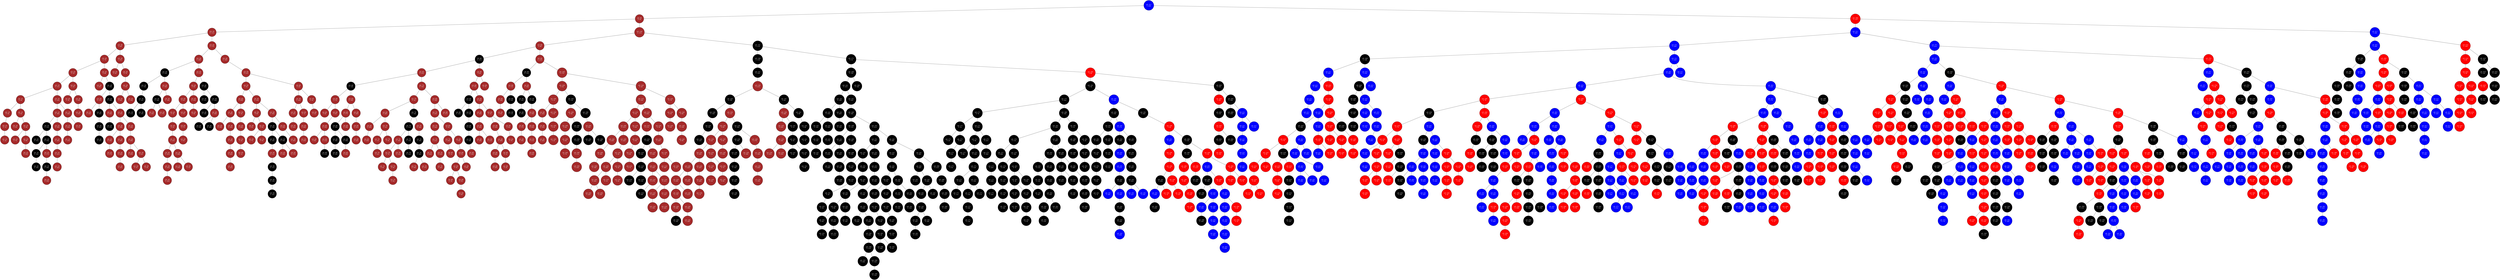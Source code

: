 graph G {
	rankdir=TB;
	node [shape=circle];
	"0x557d8034e370" [label="nX: 211\nY: 224", color=black, fontcolor=white, style=filled, fillcolor=blue];
	"0x557d8034e370" -- "0x557d80305c20";
	"0x557d80305c20" [label="nX: 66\nY: 54", color=black, fontcolor=white, style=filled, fillcolor=brown];
	"0x557d80305c20" -- "0x557d8032ed80";
	"0x557d8032ed80" [label="nX: 36\nY: 114", color=black, fontcolor=white, style=filled, fillcolor=brown];
	"0x557d8032ed80" -- "0x557d80341200";
	"0x557d80341200" [label="nX: 36\nY: 44", color=black, fontcolor=white, style=filled, fillcolor=brown];
	"0x557d80341200" -- "0x557d8030e4e0";
	"0x557d8030e4e0" [label="nX: 26\nY: 74", color=black, fontcolor=white, style=filled, fillcolor=brown];
	"0x557d8030e4e0" -- "0x557d80338920";
	"0x557d80338920" [label="nX: 26\nY: 24", color=black, fontcolor=white, style=filled, fillcolor=brown];
	"0x557d80338920" -- "0x557d803310a0";
	"0x557d803310a0" [label="nX: 16\nY: 114", color=black, fontcolor=white, style=filled, fillcolor=brown];
	"0x557d803310a0" -- "0x557d8032f250";
	"0x557d8032f250" [label="nX: 16\nY: 44", color=black, fontcolor=white, style=filled, fillcolor=brown];
	"0x557d8032f250" -- "0x557d802fd800";
	"0x557d802fd800" [label="nX: 16\nY: 34", color=black, fontcolor=white, style=filled, fillcolor=brown];
	"0x557d802fd800" -- "0x557d802fe180";
	"0x557d802fe180" [label="nX: 16\nY: 14", color=black, fontcolor=white, style=filled, fillcolor=brown];
	"0x557d802fe180" -- "0x557d803364e0";
	"0x557d803364e0" [label="nX: 16\nY: 24", color=black, fontcolor=white, style=filled, fillcolor=brown];
	"0x557d8032f250" -- "0x557d80335920";
	"0x557d80335920" [label="nX: 16\nY: 64", color=black, fontcolor=white, style=filled, fillcolor=brown];
	"0x557d80335920" -- "0x557d803261f0";
	"0x557d803261f0" [label="nX: 16\nY: 54", color=black, fontcolor=white, style=filled, fillcolor=brown];
	"0x557d80335920" -- "0x557d803459f0";
	"0x557d803459f0" [label="nX: 16\nY: 84", color=black, fontcolor=white, style=filled, fillcolor=brown];
	"0x557d803459f0" -- "0x557d8033e220";
	"0x557d8033e220" [label="nX: 16\nY: 74", color=black, fontcolor=white, style=filled, fillcolor=brown];
	"0x557d803459f0" -- "0x557d802f9ee0";
	"0x557d802f9ee0" [label="nX: 16\nY: 94", color=black, fontcolor=white, style=filled, fillcolor=brown];
	"0x557d802f9ee0" -- "0x557d80301ee0";
	"0x557d80301ee0" [label="nX: 16\nY: 104", color=black, fontcolor=white, style=filled, fillcolor=brown];
	"0x557d803310a0" -- "0x557d8032c260";
	"0x557d8032c260" [label="nX: 16\nY: 234", color=black, fontcolor=white, style=filled, fillcolor=brown];
	"0x557d8032c260" -- "0x557d802fd420";
	"0x557d802fd420" [label="nX: 16\nY: 184", color=black, fontcolor=white, style=filled, fillcolor=brown];
	"0x557d802fd420" -- "0x557d803343c0";
	"0x557d803343c0" [label="nX: 16\nY: 124", color=black, fontcolor=white, style=filled, fillcolor=black];
	"0x557d803343c0" -- "0x557d8034ce80";
	"0x557d8034ce80" [label="nX: 16\nY: 114", color=black, fontcolor=white, style=filled, fillcolor=black];
	"0x557d803343c0" -- "0x557d8030b540";
	"0x557d8030b540" [label="nX: 16\nY: 154", color=black, fontcolor=white, style=filled, fillcolor=black];
	"0x557d8030b540" -- "0x557d80337460";
	"0x557d80337460" [label="nX: 16\nY: 144", color=black, fontcolor=white, style=filled, fillcolor=black];
	"0x557d80337460" -- "0x557d8032a660";
	"0x557d8032a660" [label="nX: 16\nY: 134", color=black, fontcolor=white, style=filled, fillcolor=black];
	"0x557d8030b540" -- "0x557d8033aa00";
	"0x557d8033aa00" [label="nX: 16\nY: 174", color=black, fontcolor=white, style=filled, fillcolor=brown];
	"0x557d8033aa00" -- "0x557d80339770";
	"0x557d80339770" [label="nX: 16\nY: 164", color=black, fontcolor=white, style=filled, fillcolor=black];
	"0x557d80339770" -- "0x557d8034adf0";
	"0x557d8034adf0" [label="nX: 16\nY: 164", color=black, fontcolor=white, style=filled, fillcolor=brown];
	"0x557d802fd420" -- "0x557d8032b650";
	"0x557d8032b650" [label="nX: 16\nY: 194", color=black, fontcolor=white, style=filled, fillcolor=brown];
	"0x557d8032b650" -- "0x557d80348960";
	"0x557d80348960" [label="nX: 16\nY: 204", color=black, fontcolor=white, style=filled, fillcolor=brown];
	"0x557d80348960" -- "0x557d80302bf0";
	"0x557d80302bf0" [label="nX: 16\nY: 214", color=black, fontcolor=white, style=filled, fillcolor=brown];
	"0x557d80302bf0" -- "0x557d8034ee20";
	"0x557d8034ee20" [label="nX: 16\nY: 224", color=black, fontcolor=white, style=filled, fillcolor=brown];
	"0x557d8032c260" -- "0x557d80342cf0";
	"0x557d80342cf0" [label="nX: 16\nY: 264", color=black, fontcolor=white, style=filled, fillcolor=brown];
	"0x557d80342cf0" -- "0x557d8033b2a0";
	"0x557d8033b2a0" [label="nX: 16\nY: 244", color=black, fontcolor=white, style=filled, fillcolor=brown];
	"0x557d8033b2a0" -- "0x557d8032b0f0";
	"0x557d8032b0f0" [label="nX: 16\nY: 254", color=black, fontcolor=white, style=filled, fillcolor=brown];
	"0x557d80342cf0" -- "0x557d8030f8f0";
	"0x557d8030f8f0" [label="nX: 26\nY: 14", color=black, fontcolor=white, style=filled, fillcolor=brown];
	"0x557d80338920" -- "0x557d80307970";
	"0x557d80307970" [label="nX: 26\nY: 44", color=black, fontcolor=white, style=filled, fillcolor=brown];
	"0x557d80307970" -- "0x557d8031b400";
	"0x557d8031b400" [label="nX: 26\nY: 34", color=black, fontcolor=white, style=filled, fillcolor=brown];
	"0x557d80307970" -- "0x557d80322380";
	"0x557d80322380" [label="nX: 26\nY: 64", color=black, fontcolor=white, style=filled, fillcolor=brown];
	"0x557d80322380" -- "0x557d8034ffb0";
	"0x557d8034ffb0" [label="nX: 26\nY: 54", color=black, fontcolor=white, style=filled, fillcolor=brown];
	"0x557d8030e4e0" -- "0x557d80330390";
	"0x557d80330390" [label="nX: 26\nY: 94", color=black, fontcolor=white, style=filled, fillcolor=brown];
	"0x557d80330390" -- "0x557d80315160";
	"0x557d80315160" [label="nX: 26\nY: 84", color=black, fontcolor=white, style=filled, fillcolor=brown];
	"0x557d80330390" -- "0x557d8031f8e0";
	"0x557d8031f8e0" [label="nX: 26\nY: 144", color=black, fontcolor=white, style=filled, fillcolor=black];
	"0x557d8031f8e0" -- "0x557d80310970";
	"0x557d80310970" [label="nX: 26\nY: 114", color=black, fontcolor=white, style=filled, fillcolor=brown];
	"0x557d80310970" -- "0x557d8030d830";
	"0x557d8030d830" [label="nX: 26\nY: 104", color=black, fontcolor=white, style=filled, fillcolor=brown];
	"0x557d80310970" -- "0x557d8031d780";
	"0x557d8031d780" [label="nX: 26\nY: 134", color=black, fontcolor=white, style=filled, fillcolor=black];
	"0x557d8031d780" -- "0x557d80340350";
	"0x557d80340350" [label="nX: 26\nY: 124", color=black, fontcolor=white, style=filled, fillcolor=black];
	"0x557d80340350" -- "0x557d80323850";
	"0x557d80323850" [label="nX: 26\nY: 114", color=black, fontcolor=white, style=filled, fillcolor=black];
	"0x557d8031f8e0" -- "0x557d80352dd0";
	"0x557d80352dd0" [label="nX: 26\nY: 164", color=black, fontcolor=white, style=filled, fillcolor=black];
	"0x557d80352dd0" -- "0x557d803229f0";
	"0x557d803229f0" [label="nX: 26\nY: 164", color=black, fontcolor=white, style=filled, fillcolor=brown];
	"0x557d803229f0" -- "0x557d802fdcc0";
	"0x557d802fdcc0" [label="nX: 26\nY: 154", color=black, fontcolor=white, style=filled, fillcolor=black];
	"0x557d80352dd0" -- "0x557d80300de0";
	"0x557d80300de0" [label="nX: 26\nY: 234", color=black, fontcolor=white, style=filled, fillcolor=brown];
	"0x557d80300de0" -- "0x557d80316b60";
	"0x557d80316b60" [label="nX: 26\nY: 194", color=black, fontcolor=white, style=filled, fillcolor=brown];
	"0x557d80316b60" -- "0x557d8030f3f0";
	"0x557d8030f3f0" [label="nX: 26\nY: 184", color=black, fontcolor=white, style=filled, fillcolor=brown];
	"0x557d8030f3f0" -- "0x557d80344900";
	"0x557d80344900" [label="nX: 26\nY: 174", color=black, fontcolor=white, style=filled, fillcolor=brown];
	"0x557d80316b60" -- "0x557d80351bd0";
	"0x557d80351bd0" [label="nX: 26\nY: 204", color=black, fontcolor=white, style=filled, fillcolor=brown];
	"0x557d80351bd0" -- "0x557d8031e1b0";
	"0x557d8031e1b0" [label="nX: 26\nY: 224", color=black, fontcolor=white, style=filled, fillcolor=brown];
	"0x557d8031e1b0" -- "0x557d80321930";
	"0x557d80321930" [label="nX: 26\nY: 214", color=black, fontcolor=white, style=filled, fillcolor=brown];
	"0x557d80300de0" -- "0x557d803121b0";
	"0x557d803121b0" [label="nX: 26\nY: 244", color=black, fontcolor=white, style=filled, fillcolor=brown];
	"0x557d803121b0" -- "0x557d803010b0";
	"0x557d803010b0" [label="nX: 26\nY: 264", color=black, fontcolor=white, style=filled, fillcolor=brown];
	"0x557d803010b0" -- "0x557d80319620";
	"0x557d80319620" [label="nX: 26\nY: 254", color=black, fontcolor=white, style=filled, fillcolor=brown];
	"0x557d803010b0" -- "0x557d80319240";
	"0x557d80319240" [label="nX: 36\nY: 24", color=black, fontcolor=white, style=filled, fillcolor=brown];
	"0x557d80319240" -- "0x557d80307fd0";
	"0x557d80307fd0" [label="nX: 36\nY: 14", color=black, fontcolor=white, style=filled, fillcolor=brown];
	"0x557d80319240" -- "0x557d80307490";
	"0x557d80307490" [label="nX: 36\nY: 34", color=black, fontcolor=white, style=filled, fillcolor=brown];
	"0x557d80341200" -- "0x557d80347a00";
	"0x557d80347a00" [label="nX: 36\nY: 64", color=black, fontcolor=white, style=filled, fillcolor=brown];
	"0x557d80347a00" -- "0x557d803204a0";
	"0x557d803204a0" [label="nX: 36\nY: 54", color=black, fontcolor=white, style=filled, fillcolor=brown];
	"0x557d80347a00" -- "0x557d80319980";
	"0x557d80319980" [label="nX: 36\nY: 74", color=black, fontcolor=white, style=filled, fillcolor=brown];
	"0x557d80319980" -- "0x557d803423d0";
	"0x557d803423d0" [label="nX: 36\nY: 94", color=black, fontcolor=white, style=filled, fillcolor=brown];
	"0x557d803423d0" -- "0x557d8031a1b0";
	"0x557d8031a1b0" [label="nX: 36\nY: 84", color=black, fontcolor=white, style=filled, fillcolor=brown];
	"0x557d803423d0" -- "0x557d80328b30";
	"0x557d80328b30" [label="nX: 36\nY: 104", color=black, fontcolor=white, style=filled, fillcolor=brown];
	"0x557d8032ed80" -- "0x557d803293e0";
	"0x557d803293e0" [label="nX: 46\nY: 174", color=black, fontcolor=white, style=filled, fillcolor=brown];
	"0x557d803293e0" -- "0x557d8034e770";
	"0x557d8034e770" [label="nX: 36\nY: 204", color=black, fontcolor=white, style=filled, fillcolor=brown];
	"0x557d8034e770" -- "0x557d8030ea00";
	"0x557d8030ea00" [label="nX: 36\nY: 154", color=black, fontcolor=white, style=filled, fillcolor=black];
	"0x557d8030ea00" -- "0x557d80308410";
	"0x557d80308410" [label="nX: 36\nY: 144", color=black, fontcolor=white, style=filled, fillcolor=black];
	"0x557d80308410" -- "0x557d8031b0f0";
	"0x557d8031b0f0" [label="nX: 36\nY: 124", color=black, fontcolor=white, style=filled, fillcolor=black];
	"0x557d8031b0f0" -- "0x557d80310300";
	"0x557d80310300" [label="nX: 36\nY: 114", color=black, fontcolor=white, style=filled, fillcolor=black];
	"0x557d8031b0f0" -- "0x557d8030e8e0";
	"0x557d8030e8e0" [label="nX: 36\nY: 134", color=black, fontcolor=white, style=filled, fillcolor=black];
	"0x557d8030ea00" -- "0x557d80311b10";
	"0x557d80311b10" [label="nX: 36\nY: 184", color=black, fontcolor=white, style=filled, fillcolor=brown];
	"0x557d80311b10" -- "0x557d803124a0";
	"0x557d803124a0" [label="nX: 36\nY: 164", color=black, fontcolor=white, style=filled, fillcolor=black];
	"0x557d803124a0" -- "0x557d80349390";
	"0x557d80349390" [label="nX: 36\nY: 164", color=black, fontcolor=white, style=filled, fillcolor=brown];
	"0x557d803124a0" -- "0x557d80321fd0";
	"0x557d80321fd0" [label="nX: 36\nY: 174", color=black, fontcolor=white, style=filled, fillcolor=brown];
	"0x557d80311b10" -- "0x557d80326040";
	"0x557d80326040" [label="nX: 36\nY: 194", color=black, fontcolor=white, style=filled, fillcolor=brown];
	"0x557d8034e770" -- "0x557d8033bd10";
	"0x557d8033bd10" [label="nX: 46\nY: 114", color=black, fontcolor=white, style=filled, fillcolor=brown];
	"0x557d8033bd10" -- "0x557d80332f60";
	"0x557d80332f60" [label="nX: 46\nY: 84", color=black, fontcolor=white, style=filled, fillcolor=brown];
	"0x557d80332f60" -- "0x557d80329230";
	"0x557d80329230" [label="nX: 46\nY: 44", color=black, fontcolor=white, style=filled, fillcolor=brown];
	"0x557d80329230" -- "0x557d80350400";
	"0x557d80350400" [label="nX: 46\nY: 34", color=black, fontcolor=white, style=filled, fillcolor=brown];
	"0x557d80350400" -- "0x557d8031e000";
	"0x557d8031e000" [label="nX: 46\nY: 24", color=black, fontcolor=white, style=filled, fillcolor=brown];
	"0x557d8031e000" -- "0x557d80347590";
	"0x557d80347590" [label="nX: 36\nY: 244", color=black, fontcolor=white, style=filled, fillcolor=brown];
	"0x557d80347590" -- "0x557d80302090";
	"0x557d80302090" [label="nX: 36\nY: 214", color=black, fontcolor=white, style=filled, fillcolor=brown];
	"0x557d80302090" -- "0x557d8030b190";
	"0x557d8030b190" [label="nX: 36\nY: 234", color=black, fontcolor=white, style=filled, fillcolor=brown];
	"0x557d8030b190" -- "0x557d8033d0c0";
	"0x557d8033d0c0" [label="nX: 36\nY: 224", color=black, fontcolor=white, style=filled, fillcolor=brown];
	"0x557d80347590" -- "0x557d80343200";
	"0x557d80343200" [label="nX: 36\nY: 264", color=black, fontcolor=white, style=filled, fillcolor=brown];
	"0x557d80343200" -- "0x557d803144f0";
	"0x557d803144f0" [label="nX: 36\nY: 254", color=black, fontcolor=white, style=filled, fillcolor=brown];
	"0x557d80343200" -- "0x557d80337890";
	"0x557d80337890" [label="nX: 46\nY: 14", color=black, fontcolor=white, style=filled, fillcolor=brown];
	"0x557d80329230" -- "0x557d80351fb0";
	"0x557d80351fb0" [label="nX: 46\nY: 54", color=black, fontcolor=white, style=filled, fillcolor=brown];
	"0x557d80351fb0" -- "0x557d80324ad0";
	"0x557d80324ad0" [label="nX: 46\nY: 74", color=black, fontcolor=white, style=filled, fillcolor=brown];
	"0x557d80324ad0" -- "0x557d80308fa0";
	"0x557d80308fa0" [label="nX: 46\nY: 64", color=black, fontcolor=white, style=filled, fillcolor=brown];
	"0x557d80332f60" -- "0x557d80312000";
	"0x557d80312000" [label="nX: 46\nY: 104", color=black, fontcolor=white, style=filled, fillcolor=brown];
	"0x557d80312000" -- "0x557d8033fd10";
	"0x557d8033fd10" [label="nX: 46\nY: 94", color=black, fontcolor=white, style=filled, fillcolor=brown];
	"0x557d8033bd10" -- "0x557d80345800";
	"0x557d80345800" [label="nX: 46\nY: 124", color=black, fontcolor=white, style=filled, fillcolor=black];
	"0x557d80345800" -- "0x557d8031e560";
	"0x557d8031e560" [label="nX: 46\nY: 114", color=black, fontcolor=white, style=filled, fillcolor=black];
	"0x557d80345800" -- "0x557d80339180";
	"0x557d80339180" [label="nX: 46\nY: 144", color=black, fontcolor=white, style=filled, fillcolor=black];
	"0x557d80339180" -- "0x557d8031c170";
	"0x557d8031c170" [label="nX: 46\nY: 134", color=black, fontcolor=white, style=filled, fillcolor=black];
	"0x557d80339180" -- "0x557d80328630";
	"0x557d80328630" [label="nX: 46\nY: 164", color=black, fontcolor=white, style=filled, fillcolor=brown];
	"0x557d80328630" -- "0x557d8034bf00";
	"0x557d8034bf00" [label="nX: 46\nY: 154", color=black, fontcolor=white, style=filled, fillcolor=black];
	"0x557d80328630" -- "0x557d80316860";
	"0x557d80316860" [label="nX: 46\nY: 164", color=black, fontcolor=white, style=filled, fillcolor=black];
	"0x557d803293e0" -- "0x557d80338770";
	"0x557d80338770" [label="nX: 46\nY: 184", color=black, fontcolor=white, style=filled, fillcolor=brown];
	"0x557d80338770" -- "0x557d80352870";
	"0x557d80352870" [label="nX: 56\nY: 214", color=black, fontcolor=white, style=filled, fillcolor=brown];
	"0x557d80352870" -- "0x557d80345f30";
	"0x557d80345f30" [label="nX: 56\nY: 44", color=black, fontcolor=white, style=filled, fillcolor=brown];
	"0x557d80345f30" -- "0x557d80332560";
	"0x557d80332560" [label="nX: 46\nY: 254", color=black, fontcolor=white, style=filled, fillcolor=brown];
	"0x557d80332560" -- "0x557d80353460";
	"0x557d80353460" [label="nX: 46\nY: 204", color=black, fontcolor=white, style=filled, fillcolor=brown];
	"0x557d80353460" -- "0x557d8034dd80";
	"0x557d8034dd80" [label="nX: 46\nY: 194", color=black, fontcolor=white, style=filled, fillcolor=brown];
	"0x557d80353460" -- "0x557d80339fc0";
	"0x557d80339fc0" [label="nX: 46\nY: 244", color=black, fontcolor=white, style=filled, fillcolor=brown];
	"0x557d80339fc0" -- "0x557d8033cc40";
	"0x557d8033cc40" [label="nX: 46\nY: 234", color=black, fontcolor=white, style=filled, fillcolor=brown];
	"0x557d8033cc40" -- "0x557d80323a40";
	"0x557d80323a40" [label="nX: 46\nY: 224", color=black, fontcolor=white, style=filled, fillcolor=brown];
	"0x557d80323a40" -- "0x557d803039f0";
	"0x557d803039f0" [label="nX: 46\nY: 214", color=black, fontcolor=white, style=filled, fillcolor=brown];
	"0x557d80332560" -- "0x557d802fb4b0";
	"0x557d802fb4b0" [label="nX: 56\nY: 34", color=black, fontcolor=white, style=filled, fillcolor=brown];
	"0x557d802fb4b0" -- "0x557d8030cc30";
	"0x557d8030cc30" [label="nX: 46\nY: 264", color=black, fontcolor=white, style=filled, fillcolor=brown];
	"0x557d8030cc30" -- "0x557d8030a110";
	"0x557d8030a110" [label="nX: 56\nY: 24", color=black, fontcolor=white, style=filled, fillcolor=brown];
	"0x557d8030a110" -- "0x557d8031fec0";
	"0x557d8031fec0" [label="nX: 56\nY: 14", color=black, fontcolor=white, style=filled, fillcolor=brown];
	"0x557d80345f30" -- "0x557d802fc490";
	"0x557d802fc490" [label="nX: 56\nY: 104", color=black, fontcolor=white, style=filled, fillcolor=brown];
	"0x557d802fc490" -- "0x557d8032b390";
	"0x557d8032b390" [label="nX: 56\nY: 64", color=black, fontcolor=white, style=filled, fillcolor=brown];
	"0x557d8032b390" -- "0x557d803418e0";
	"0x557d803418e0" [label="nX: 56\nY: 54", color=black, fontcolor=white, style=filled, fillcolor=brown];
	"0x557d8032b390" -- "0x557d8031cfc0";
	"0x557d8031cfc0" [label="nX: 56\nY: 84", color=black, fontcolor=white, style=filled, fillcolor=brown];
	"0x557d8031cfc0" -- "0x557d8032c410";
	"0x557d8032c410" [label="nX: 56\nY: 74", color=black, fontcolor=white, style=filled, fillcolor=brown];
	"0x557d8031cfc0" -- "0x557d8030b460";
	"0x557d8030b460" [label="nX: 56\nY: 94", color=black, fontcolor=white, style=filled, fillcolor=brown];
	"0x557d802fc490" -- "0x557d80308b50";
	"0x557d80308b50" [label="nX: 56\nY: 184", color=black, fontcolor=white, style=filled, fillcolor=brown];
	"0x557d80308b50" -- "0x557d8034e280";
	"0x557d8034e280" [label="nX: 56\nY: 154", color=black, fontcolor=white, style=filled, fillcolor=black];
	"0x557d8034e280" -- "0x557d8030ce20";
	"0x557d8030ce20" [label="nX: 56\nY: 144", color=black, fontcolor=white, style=filled, fillcolor=black];
	"0x557d8030ce20" -- "0x557d8030dfe0";
	"0x557d8030dfe0" [label="nX: 56\nY: 114", color=black, fontcolor=white, style=filled, fillcolor=brown];
	"0x557d8030dfe0" -- "0x557d802fab50";
	"0x557d802fab50" [label="nX: 56\nY: 114", color=black, fontcolor=white, style=filled, fillcolor=black];
	"0x557d802fab50" -- "0x557d803046e0";
	"0x557d803046e0" [label="nX: 56\nY: 134", color=black, fontcolor=white, style=filled, fillcolor=black];
	"0x557d803046e0" -- "0x557d80349960";
	"0x557d80349960" [label="nX: 56\nY: 124", color=black, fontcolor=white, style=filled, fillcolor=black];
	"0x557d8034e280" -- "0x557d80314ad0";
	"0x557d80314ad0" [label="nX: 56\nY: 164", color=black, fontcolor=white, style=filled, fillcolor=black];
	"0x557d80314ad0" -- "0x557d80343db0";
	"0x557d80343db0" [label="nX: 56\nY: 164", color=black, fontcolor=white, style=filled, fillcolor=brown];
	"0x557d80314ad0" -- "0x557d80328270";
	"0x557d80328270" [label="nX: 56\nY: 174", color=black, fontcolor=white, style=filled, fillcolor=brown];
	"0x557d80308b50" -- "0x557d80301260";
	"0x557d80301260" [label="nX: 56\nY: 194", color=black, fontcolor=white, style=filled, fillcolor=brown];
	"0x557d80301260" -- "0x557d80302720";
	"0x557d80302720" [label="nX: 56\nY: 204", color=black, fontcolor=white, style=filled, fillcolor=brown];
	"0x557d80352870" -- "0x557d80343c00";
	"0x557d80343c00" [label="nX: 66\nY: 24", color=black, fontcolor=white, style=filled, fillcolor=brown];
	"0x557d80343c00" -- "0x557d80308180";
	"0x557d80308180" [label="nX: 56\nY: 244", color=black, fontcolor=white, style=filled, fillcolor=brown];
	"0x557d80308180" -- "0x557d80332820";
	"0x557d80332820" [label="nX: 56\nY: 234", color=black, fontcolor=white, style=filled, fillcolor=brown];
	"0x557d80332820" -- "0x557d80320ab0";
	"0x557d80320ab0" [label="nX: 56\nY: 224", color=black, fontcolor=white, style=filled, fillcolor=brown];
	"0x557d80308180" -- "0x557d80326ec0";
	"0x557d80326ec0" [label="nX: 66\nY: 14", color=black, fontcolor=white, style=filled, fillcolor=brown];
	"0x557d80326ec0" -- "0x557d80319f10";
	"0x557d80319f10" [label="nX: 56\nY: 264", color=black, fontcolor=white, style=filled, fillcolor=brown];
	"0x557d80319f10" -- "0x557d8033dc60";
	"0x557d8033dc60" [label="nX: 56\nY: 254", color=black, fontcolor=white, style=filled, fillcolor=brown];
	"0x557d80343c00" -- "0x557d8034a630";
	"0x557d8034a630" [label="nX: 66\nY: 44", color=black, fontcolor=white, style=filled, fillcolor=brown];
	"0x557d8034a630" -- "0x557d80321ae0";
	"0x557d80321ae0" [label="nX: 66\nY: 34", color=black, fontcolor=white, style=filled, fillcolor=brown];
	"0x557d80305c20" -- "0x557d803300c0";
	"0x557d803300c0" [label="nX: 126\nY: 114", color=black, fontcolor=white, style=filled, fillcolor=brown];
	"0x557d803300c0" -- "0x557d80313430";
	"0x557d80313430" [label="nX: 96\nY: 84", color=black, fontcolor=white, style=filled, fillcolor=brown];
	"0x557d80313430" -- "0x557d802fdde0";
	"0x557d802fdde0" [label="nX: 86\nY: 114", color=black, fontcolor=white, style=filled, fillcolor=black];
	"0x557d802fdde0" -- "0x557d8031c360";
	"0x557d8031c360" [label="nX: 66\nY: 234", color=black, fontcolor=white, style=filled, fillcolor=brown];
	"0x557d8031c360" -- "0x557d80300ec0";
	"0x557d80300ec0" [label="nX: 66\nY: 124", color=black, fontcolor=white, style=filled, fillcolor=black];
	"0x557d80300ec0" -- "0x557d803197d0";
	"0x557d803197d0" [label="nX: 66\nY: 74", color=black, fontcolor=white, style=filled, fillcolor=brown];
	"0x557d803197d0" -- "0x557d80325da0";
	"0x557d80325da0" [label="nX: 66\nY: 64", color=black, fontcolor=white, style=filled, fillcolor=brown];
	"0x557d803197d0" -- "0x557d80311720";
	"0x557d80311720" [label="nX: 66\nY: 84", color=black, fontcolor=white, style=filled, fillcolor=brown];
	"0x557d80311720" -- "0x557d80349880";
	"0x557d80349880" [label="nX: 66\nY: 104", color=black, fontcolor=white, style=filled, fillcolor=brown];
	"0x557d80349880" -- "0x557d80316e30";
	"0x557d80316e30" [label="nX: 66\nY: 94", color=black, fontcolor=white, style=filled, fillcolor=brown];
	"0x557d80349880" -- "0x557d80309b20";
	"0x557d80309b20" [label="nX: 66\nY: 114", color=black, fontcolor=white, style=filled, fillcolor=brown];
	"0x557d80309b20" -- "0x557d80341fb0";
	"0x557d80341fb0" [label="nX: 66\nY: 114", color=black, fontcolor=white, style=filled, fillcolor=black];
	"0x557d80300ec0" -- "0x557d80307d30";
	"0x557d80307d30" [label="nX: 66\nY: 194", color=black, fontcolor=white, style=filled, fillcolor=brown];
	"0x557d80307d30" -- "0x557d80336a40";
	"0x557d80336a40" [label="nX: 66\nY: 174", color=black, fontcolor=white, style=filled, fillcolor=brown];
	"0x557d80336a40" -- "0x557d80318d80";
	"0x557d80318d80" [label="nX: 66\nY: 154", color=black, fontcolor=white, style=filled, fillcolor=black];
	"0x557d80318d80" -- "0x557d8033dd40";
	"0x557d8033dd40" [label="nX: 66\nY: 144", color=black, fontcolor=white, style=filled, fillcolor=black];
	"0x557d8033dd40" -- "0x557d8031bd90";
	"0x557d8031bd90" [label="nX: 66\nY: 134", color=black, fontcolor=white, style=filled, fillcolor=black];
	"0x557d80318d80" -- "0x557d803262d0";
	"0x557d803262d0" [label="nX: 66\nY: 164", color=black, fontcolor=white, style=filled, fillcolor=black];
	"0x557d803262d0" -- "0x557d80339480";
	"0x557d80339480" [label="nX: 66\nY: 164", color=black, fontcolor=white, style=filled, fillcolor=brown];
	"0x557d80336a40" -- "0x557d80327770";
	"0x557d80327770" [label="nX: 66\nY: 184", color=black, fontcolor=white, style=filled, fillcolor=brown];
	"0x557d80307d30" -- "0x557d80324800";
	"0x557d80324800" [label="nX: 66\nY: 204", color=black, fontcolor=white, style=filled, fillcolor=brown];
	"0x557d80324800" -- "0x557d8033a760";
	"0x557d8033a760" [label="nX: 66\nY: 214", color=black, fontcolor=white, style=filled, fillcolor=brown];
	"0x557d8033a760" -- "0x557d803233c0";
	"0x557d803233c0" [label="nX: 66\nY: 224", color=black, fontcolor=white, style=filled, fillcolor=brown];
	"0x557d8031c360" -- "0x557d8031c600";
	"0x557d8031c600" [label="nX: 76\nY: 194", color=black, fontcolor=white, style=filled, fillcolor=brown];
	"0x557d8031c600" -- "0x557d803072e0";
	"0x557d803072e0" [label="nX: 76\nY: 54", color=black, fontcolor=white, style=filled, fillcolor=brown];
	"0x557d803072e0" -- "0x557d803267f0";
	"0x557d803267f0" [label="nX: 66\nY: 264", color=black, fontcolor=white, style=filled, fillcolor=brown];
	"0x557d803267f0" -- "0x557d80319090";
	"0x557d80319090" [label="nX: 66\nY: 254", color=black, fontcolor=white, style=filled, fillcolor=brown];
	"0x557d80319090" -- "0x557d80340e20";
	"0x557d80340e20" [label="nX: 66\nY: 244", color=black, fontcolor=white, style=filled, fillcolor=brown];
	"0x557d803267f0" -- "0x557d80302450";
	"0x557d80302450" [label="nX: 76\nY: 34", color=black, fontcolor=white, style=filled, fillcolor=brown];
	"0x557d80302450" -- "0x557d80346870";
	"0x557d80346870" [label="nX: 76\nY: 14", color=black, fontcolor=white, style=filled, fillcolor=brown];
	"0x557d80346870" -- "0x557d80300630";
	"0x557d80300630" [label="nX: 76\nY: 24", color=black, fontcolor=white, style=filled, fillcolor=brown];
	"0x557d80302450" -- "0x557d802fec80";
	"0x557d802fec80" [label="nX: 76\nY: 44", color=black, fontcolor=white, style=filled, fillcolor=brown];
	"0x557d803072e0" -- "0x557d8034b1f0";
	"0x557d8034b1f0" [label="nX: 76\nY: 144", color=black, fontcolor=white, style=filled, fillcolor=black];
	"0x557d8034b1f0" -- "0x557d8032bd20";
	"0x557d8032bd20" [label="nX: 76\nY: 114", color=black, fontcolor=white, style=filled, fillcolor=black];
	"0x557d8032bd20" -- "0x557d803525a0";
	"0x557d803525a0" [label="nX: 76\nY: 104", color=black, fontcolor=white, style=filled, fillcolor=brown];
	"0x557d803525a0" -- "0x557d8031a6c0";
	"0x557d8031a6c0" [label="nX: 76\nY: 74", color=black, fontcolor=white, style=filled, fillcolor=brown];
	"0x557d8031a6c0" -- "0x557d803530b0";
	"0x557d803530b0" [label="nX: 76\nY: 64", color=black, fontcolor=white, style=filled, fillcolor=brown];
	"0x557d8031a6c0" -- "0x557d8033adb0";
	"0x557d8033adb0" [label="nX: 76\nY: 94", color=black, fontcolor=white, style=filled, fillcolor=brown];
	"0x557d8033adb0" -- "0x557d8032d930";
	"0x557d8032d930" [label="nX: 76\nY: 84", color=black, fontcolor=white, style=filled, fillcolor=brown];
	"0x557d803525a0" -- "0x557d80333320";
	"0x557d80333320" [label="nX: 76\nY: 114", color=black, fontcolor=white, style=filled, fillcolor=brown];
	"0x557d8032bd20" -- "0x557d803269e0";
	"0x557d803269e0" [label="nX: 76\nY: 134", color=black, fontcolor=white, style=filled, fillcolor=black];
	"0x557d803269e0" -- "0x557d80302a00";
	"0x557d80302a00" [label="nX: 76\nY: 124", color=black, fontcolor=white, style=filled, fillcolor=black];
	"0x557d8034b1f0" -- "0x557d802fae30";
	"0x557d802fae30" [label="nX: 76\nY: 184", color=black, fontcolor=white, style=filled, fillcolor=brown];
	"0x557d802fae30" -- "0x557d80308640";
	"0x557d80308640" [label="nX: 76\nY: 154", color=black, fontcolor=white, style=filled, fillcolor=black];
	"0x557d80308640" -- "0x557d8032c070";
	"0x557d8032c070" [label="nX: 76\nY: 164", color=black, fontcolor=white, style=filled, fillcolor=black];
	"0x557d8032c070" -- "0x557d80301530";
	"0x557d80301530" [label="nX: 76\nY: 164", color=black, fontcolor=white, style=filled, fillcolor=brown];
	"0x557d8032c070" -- "0x557d80320d80";
	"0x557d80320d80" [label="nX: 76\nY: 174", color=black, fontcolor=white, style=filled, fillcolor=brown];
	"0x557d8031c600" -- "0x557d80308df0";
	"0x557d80308df0" [label="nX: 86\nY: 104", color=black, fontcolor=white, style=filled, fillcolor=brown];
	"0x557d80308df0" -- "0x557d80336d10";
	"0x557d80336d10" [label="nX: 76\nY: 254", color=black, fontcolor=white, style=filled, fillcolor=brown];
	"0x557d80336d10" -- "0x557d8032d660";
	"0x557d8032d660" [label="nX: 76\nY: 244", color=black, fontcolor=white, style=filled, fillcolor=brown];
	"0x557d8032d660" -- "0x557d80303ba0";
	"0x557d80303ba0" [label="nX: 76\nY: 214", color=black, fontcolor=white, style=filled, fillcolor=brown];
	"0x557d80303ba0" -- "0x557d8030a720";
	"0x557d8030a720" [label="nX: 76\nY: 204", color=black, fontcolor=white, style=filled, fillcolor=brown];
	"0x557d80303ba0" -- "0x557d80315fb0";
	"0x557d80315fb0" [label="nX: 76\nY: 234", color=black, fontcolor=white, style=filled, fillcolor=brown];
	"0x557d80315fb0" -- "0x557d8032e9f0";
	"0x557d8032e9f0" [label="nX: 76\nY: 224", color=black, fontcolor=white, style=filled, fillcolor=brown];
	"0x557d80336d10" -- "0x557d8030bf40";
	"0x557d8030bf40" [label="nX: 86\nY: 24", color=black, fontcolor=white, style=filled, fillcolor=brown];
	"0x557d8030bf40" -- "0x557d8031f3f0";
	"0x557d8031f3f0" [label="nX: 76\nY: 264", color=black, fontcolor=white, style=filled, fillcolor=brown];
	"0x557d8031f3f0" -- "0x557d8032a250";
	"0x557d8032a250" [label="nX: 86\nY: 14", color=black, fontcolor=white, style=filled, fillcolor=brown];
	"0x557d8030bf40" -- "0x557d8031e870";
	"0x557d8031e870" [label="nX: 86\nY: 94", color=black, fontcolor=white, style=filled, fillcolor=brown];
	"0x557d8031e870" -- "0x557d8030aef0";
	"0x557d8030aef0" [label="nX: 86\nY: 74", color=black, fontcolor=white, style=filled, fillcolor=brown];
	"0x557d8030aef0" -- "0x557d8031cbf0";
	"0x557d8031cbf0" [label="nX: 86\nY: 44", color=black, fontcolor=white, style=filled, fillcolor=brown];
	"0x557d8031cbf0" -- "0x557d80322530";
	"0x557d80322530" [label="nX: 86\nY: 34", color=black, fontcolor=white, style=filled, fillcolor=brown];
	"0x557d8031cbf0" -- "0x557d80310130";
	"0x557d80310130" [label="nX: 86\nY: 54", color=black, fontcolor=white, style=filled, fillcolor=brown];
	"0x557d80310130" -- "0x557d802fb1f0";
	"0x557d802fb1f0" [label="nX: 86\nY: 64", color=black, fontcolor=white, style=filled, fillcolor=brown];
	"0x557d8030aef0" -- "0x557d8033d7e0";
	"0x557d8033d7e0" [label="nX: 86\nY: 84", color=black, fontcolor=white, style=filled, fillcolor=brown];
	"0x557d80308df0" -- "0x557d80307010";
	"0x557d80307010" [label="nX: 86\nY: 114", color=black, fontcolor=white, style=filled, fillcolor=brown];
	"0x557d802fdde0" -- "0x557d8033f820";
	"0x557d8033f820" [label="nX: 96\nY: 64", color=black, fontcolor=white, style=filled, fillcolor=brown];
	"0x557d8033f820" -- "0x557d80344520";
	"0x557d80344520" [label="nX: 86\nY: 174", color=black, fontcolor=white, style=filled, fillcolor=brown];
	"0x557d80344520" -- "0x557d80328e30";
	"0x557d80328e30" [label="nX: 86\nY: 134", color=black, fontcolor=white, style=filled, fillcolor=black];
	"0x557d80328e30" -- "0x557d80348fa0";
	"0x557d80348fa0" [label="nX: 86\nY: 124", color=black, fontcolor=white, style=filled, fillcolor=black];
	"0x557d80328e30" -- "0x557d80329d90";
	"0x557d80329d90" [label="nX: 86\nY: 144", color=black, fontcolor=white, style=filled, fillcolor=black];
	"0x557d80329d90" -- "0x557d80348c80";
	"0x557d80348c80" [label="nX: 86\nY: 154", color=black, fontcolor=white, style=filled, fillcolor=black];
	"0x557d80348c80" -- "0x557d8032db00";
	"0x557d8032db00" [label="nX: 86\nY: 164", color=black, fontcolor=white, style=filled, fillcolor=black];
	"0x557d8032db00" -- "0x557d80319b30";
	"0x557d80319b30" [label="nX: 86\nY: 164", color=black, fontcolor=white, style=filled, fillcolor=brown];
	"0x557d80344520" -- "0x557d8034fd10";
	"0x557d8034fd10" [label="nX: 86\nY: 224", color=black, fontcolor=white, style=filled, fillcolor=brown];
	"0x557d8034fd10" -- "0x557d80344170";
	"0x557d80344170" [label="nX: 86\nY: 184", color=black, fontcolor=white, style=filled, fillcolor=brown];
	"0x557d80344170" -- "0x557d80331340";
	"0x557d80331340" [label="nX: 86\nY: 204", color=black, fontcolor=white, style=filled, fillcolor=brown];
	"0x557d80331340" -- "0x557d8030c630";
	"0x557d8030c630" [label="nX: 86\nY: 194", color=black, fontcolor=white, style=filled, fillcolor=brown];
	"0x557d80331340" -- "0x557d80305460";
	"0x557d80305460" [label="nX: 86\nY: 214", color=black, fontcolor=white, style=filled, fillcolor=brown];
	"0x557d8034fd10" -- "0x557d803188f0";
	"0x557d803188f0" [label="nX: 96\nY: 34", color=black, fontcolor=white, style=filled, fillcolor=brown];
	"0x557d803188f0" -- "0x557d803513b0";
	"0x557d803513b0" [label="nX: 86\nY: 234", color=black, fontcolor=white, style=filled, fillcolor=brown];
	"0x557d803513b0" -- "0x557d803048d0";
	"0x557d803048d0" [label="nX: 86\nY: 264", color=black, fontcolor=white, style=filled, fillcolor=brown];
	"0x557d803048d0" -- "0x557d803008f0";
	"0x557d803008f0" [label="nX: 86\nY: 244", color=black, fontcolor=white, style=filled, fillcolor=brown];
	"0x557d803008f0" -- "0x557d8030bc80";
	"0x557d8030bc80" [label="nX: 86\nY: 254", color=black, fontcolor=white, style=filled, fillcolor=brown];
	"0x557d803048d0" -- "0x557d8033ea50";
	"0x557d8033ea50" [label="nX: 96\nY: 14", color=black, fontcolor=white, style=filled, fillcolor=brown];
	"0x557d8033ea50" -- "0x557d8034c4b0";
	"0x557d8034c4b0" [label="nX: 96\nY: 24", color=black, fontcolor=white, style=filled, fillcolor=brown];
	"0x557d803188f0" -- "0x557d80325920";
	"0x557d80325920" [label="nX: 96\nY: 44", color=black, fontcolor=white, style=filled, fillcolor=brown];
	"0x557d80325920" -- "0x557d80350160";
	"0x557d80350160" [label="nX: 96\nY: 54", color=black, fontcolor=white, style=filled, fillcolor=brown];
	"0x557d8033f820" -- "0x557d802fc850";
	"0x557d802fc850" [label="nX: 96\nY: 74", color=black, fontcolor=white, style=filled, fillcolor=brown];
	"0x557d80313430" -- "0x557d80345c90";
	"0x557d80345c90" [label="nX: 96\nY: 234", color=black, fontcolor=white, style=filled, fillcolor=brown];
	"0x557d80345c90" -- "0x557d8032f450";
	"0x557d8032f450" [label="nX: 96\nY: 134", color=black, fontcolor=white, style=filled, fillcolor=black];
	"0x557d8032f450" -- "0x557d803044e0";
	"0x557d803044e0" [label="nX: 96\nY: 114", color=black, fontcolor=white, style=filled, fillcolor=brown];
	"0x557d803044e0" -- "0x557d80309270";
	"0x557d80309270" [label="nX: 96\nY: 104", color=black, fontcolor=white, style=filled, fillcolor=brown];
	"0x557d80309270" -- "0x557d802fe8b0";
	"0x557d802fe8b0" [label="nX: 96\nY: 94", color=black, fontcolor=white, style=filled, fillcolor=brown];
	"0x557d803044e0" -- "0x557d803336c0";
	"0x557d803336c0" [label="nX: 96\nY: 124", color=black, fontcolor=white, style=filled, fillcolor=black];
	"0x557d803336c0" -- "0x557d80335730";
	"0x557d80335730" [label="nX: 96\nY: 114", color=black, fontcolor=white, style=filled, fillcolor=black];
	"0x557d8032f450" -- "0x557d80325bf0";
	"0x557d80325bf0" [label="nX: 96\nY: 164", color=black, fontcolor=white, style=filled, fillcolor=brown];
	"0x557d80325bf0" -- "0x557d8032f9c0";
	"0x557d8032f9c0" [label="nX: 96\nY: 144", color=black, fontcolor=white, style=filled, fillcolor=black];
	"0x557d8032f9c0" -- "0x557d8034d510";
	"0x557d8034d510" [label="nX: 96\nY: 154", color=black, fontcolor=white, style=filled, fillcolor=black];
	"0x557d80325bf0" -- "0x557d8034d1b0";
	"0x557d8034d1b0" [label="nX: 96\nY: 164", color=black, fontcolor=white, style=filled, fillcolor=black];
	"0x557d8034d1b0" -- "0x557d80353be0";
	"0x557d80353be0" [label="nX: 96\nY: 194", color=black, fontcolor=white, style=filled, fillcolor=brown];
	"0x557d80353be0" -- "0x557d80329f80";
	"0x557d80329f80" [label="nX: 96\nY: 174", color=black, fontcolor=white, style=filled, fillcolor=brown];
	"0x557d80329f80" -- "0x557d80353a30";
	"0x557d80353a30" [label="nX: 96\nY: 184", color=black, fontcolor=white, style=filled, fillcolor=brown];
	"0x557d80353be0" -- "0x557d803346c0";
	"0x557d803346c0" [label="nX: 96\nY: 204", color=black, fontcolor=white, style=filled, fillcolor=brown];
	"0x557d803346c0" -- "0x557d80330660";
	"0x557d80330660" [label="nX: 96\nY: 214", color=black, fontcolor=white, style=filled, fillcolor=brown];
	"0x557d80330660" -- "0x557d80347740";
	"0x557d80347740" [label="nX: 96\nY: 224", color=black, fontcolor=white, style=filled, fillcolor=brown];
	"0x557d80345c90" -- "0x557d80339cf0";
	"0x557d80339cf0" [label="nX: 106\nY: 174", color=black, fontcolor=white, style=filled, fillcolor=brown];
	"0x557d80339cf0" -- "0x557d8034c300";
	"0x557d8034c300" [label="nX: 106\nY: 54", color=black, fontcolor=white, style=filled, fillcolor=brown];
	"0x557d8034c300" -- "0x557d8034d700";
	"0x557d8034d700" [label="nX: 106\nY: 14", color=black, fontcolor=white, style=filled, fillcolor=brown];
	"0x557d8034d700" -- "0x557d80312dd0";
	"0x557d80312dd0" [label="nX: 96\nY: 244", color=black, fontcolor=white, style=filled, fillcolor=brown];
	"0x557d80312dd0" -- "0x557d80335d00";
	"0x557d80335d00" [label="nX: 96\nY: 254", color=black, fontcolor=white, style=filled, fillcolor=brown];
	"0x557d80335d00" -- "0x557d8030d360";
	"0x557d8030d360" [label="nX: 96\nY: 264", color=black, fontcolor=white, style=filled, fillcolor=brown];
	"0x557d8034d700" -- "0x557d8034a040";
	"0x557d8034a040" [label="nX: 106\nY: 44", color=black, fontcolor=white, style=filled, fillcolor=brown];
	"0x557d8034a040" -- "0x557d8031a990";
	"0x557d8031a990" [label="nX: 106\nY: 34", color=black, fontcolor=white, style=filled, fillcolor=brown];
	"0x557d8031a990" -- "0x557d80330930";
	"0x557d80330930" [label="nX: 106\nY: 24", color=black, fontcolor=white, style=filled, fillcolor=brown];
	"0x557d8034c300" -- "0x557d80321620";
	"0x557d80321620" [label="nX: 106\nY: 134", color=black, fontcolor=white, style=filled, fillcolor=black];
	"0x557d80321620" -- "0x557d80303640";
	"0x557d80303640" [label="nX: 106\nY: 94", color=black, fontcolor=white, style=filled, fillcolor=brown];
	"0x557d80303640" -- "0x557d80301c10";
	"0x557d80301c10" [label="nX: 106\nY: 64", color=black, fontcolor=white, style=filled, fillcolor=brown];
	"0x557d80301c10" -- "0x557d80327da0";
	"0x557d80327da0" [label="nX: 106\nY: 84", color=black, fontcolor=white, style=filled, fillcolor=brown];
	"0x557d80327da0" -- "0x557d80322fe0";
	"0x557d80322fe0" [label="nX: 106\nY: 74", color=black, fontcolor=white, style=filled, fillcolor=brown];
	"0x557d80303640" -- "0x557d8033d3c0";
	"0x557d8033d3c0" [label="nX: 106\nY: 124", color=black, fontcolor=white, style=filled, fillcolor=black];
	"0x557d8033d3c0" -- "0x557d80332b30";
	"0x557d80332b30" [label="nX: 106\nY: 114", color=black, fontcolor=white, style=filled, fillcolor=black];
	"0x557d80332b30" -- "0x557d8033cf10";
	"0x557d8033cf10" [label="nX: 106\nY: 114", color=black, fontcolor=white, style=filled, fillcolor=brown];
	"0x557d8033cf10" -- "0x557d80350fd0";
	"0x557d80350fd0" [label="nX: 106\nY: 104", color=black, fontcolor=white, style=filled, fillcolor=brown];
	"0x557d80321620" -- "0x557d803045c0";
	"0x557d803045c0" [label="nX: 106\nY: 144", color=black, fontcolor=white, style=filled, fillcolor=black];
	"0x557d803045c0" -- "0x557d80325060";
	"0x557d80325060" [label="nX: 106\nY: 164", color=black, fontcolor=white, style=filled, fillcolor=brown];
	"0x557d80325060" -- "0x557d8034ac00";
	"0x557d8034ac00" [label="nX: 106\nY: 154", color=black, fontcolor=white, style=filled, fillcolor=black];
	"0x557d80325060" -- "0x557d803504e0";
	"0x557d803504e0" [label="nX: 106\nY: 164", color=black, fontcolor=white, style=filled, fillcolor=black];
	"0x557d80339cf0" -- "0x557d80318bb0";
	"0x557d80318bb0" [label="nX: 126\nY: 44", color=black, fontcolor=white, style=filled, fillcolor=brown];
	"0x557d80318bb0" -- "0x557d80329a90";
	"0x557d80329a90" [label="nX: 116\nY: 104", color=black, fontcolor=white, style=filled, fillcolor=brown];
	"0x557d80329a90" -- "0x557d803051a0";
	"0x557d803051a0" [label="nX: 116\nY: 54", color=black, fontcolor=white, style=filled, fillcolor=brown];
	"0x557d803051a0" -- "0x557d80349c60";
	"0x557d80349c60" [label="nX: 106\nY: 214", color=black, fontcolor=white, style=filled, fillcolor=brown];
	"0x557d80349c60" -- "0x557d80306b30";
	"0x557d80306b30" [label="nX: 106\nY: 204", color=black, fontcolor=white, style=filled, fillcolor=brown];
	"0x557d80306b30" -- "0x557d8033ba50";
	"0x557d8033ba50" [label="nX: 106\nY: 184", color=black, fontcolor=white, style=filled, fillcolor=brown];
	"0x557d8033ba50" -- "0x557d8032aa60";
	"0x557d8032aa60" [label="nX: 106\nY: 194", color=black, fontcolor=white, style=filled, fillcolor=brown];
	"0x557d80349c60" -- "0x557d80350e20";
	"0x557d80350e20" [label="nX: 106\nY: 224", color=black, fontcolor=white, style=filled, fillcolor=brown];
	"0x557d80350e20" -- "0x557d803147c0";
	"0x557d803147c0" [label="nX: 116\nY: 24", color=black, fontcolor=white, style=filled, fillcolor=brown];
	"0x557d803147c0" -- "0x557d8033dab0";
	"0x557d8033dab0" [label="nX: 106\nY: 264", color=black, fontcolor=white, style=filled, fillcolor=brown];
	"0x557d8033dab0" -- "0x557d8032ac10";
	"0x557d8032ac10" [label="nX: 106\nY: 244", color=black, fontcolor=white, style=filled, fillcolor=brown];
	"0x557d8032ac10" -- "0x557d80321160";
	"0x557d80321160" [label="nX: 106\nY: 234", color=black, fontcolor=white, style=filled, fillcolor=brown];
	"0x557d8032ac10" -- "0x557d80323e30";
	"0x557d80323e30" [label="nX: 106\nY: 254", color=black, fontcolor=white, style=filled, fillcolor=brown];
	"0x557d8033dab0" -- "0x557d80303d50";
	"0x557d80303d50" [label="nX: 116\nY: 14", color=black, fontcolor=white, style=filled, fillcolor=brown];
	"0x557d803147c0" -- "0x557d802fa860";
	"0x557d802fa860" [label="nX: 116\nY: 34", color=black, fontcolor=white, style=filled, fillcolor=brown];
	"0x557d802fa860" -- "0x557d80340660";
	"0x557d80340660" [label="nX: 116\nY: 44", color=black, fontcolor=white, style=filled, fillcolor=brown];
	"0x557d803051a0" -- "0x557d803105e0";
	"0x557d803105e0" [label="nX: 116\nY: 64", color=black, fontcolor=white, style=filled, fillcolor=brown];
	"0x557d803105e0" -- "0x557d80304210";
	"0x557d80304210" [label="nX: 116\nY: 94", color=black, fontcolor=white, style=filled, fillcolor=brown];
	"0x557d80304210" -- "0x557d80312f80";
	"0x557d80312f80" [label="nX: 116\nY: 84", color=black, fontcolor=white, style=filled, fillcolor=brown];
	"0x557d80312f80" -- "0x557d80342790";
	"0x557d80342790" [label="nX: 116\nY: 74", color=black, fontcolor=white, style=filled, fillcolor=brown];
	"0x557d80329a90" -- "0x557d80338410";
	"0x557d80338410" [label="nX: 116\nY: 244", color=black, fontcolor=white, style=filled, fillcolor=brown];
	"0x557d80338410" -- "0x557d80306980";
	"0x557d80306980" [label="nX: 116\nY: 114", color=black, fontcolor=white, style=filled, fillcolor=brown];
	"0x557d80306980" -- "0x557d80342dd0";
	"0x557d80342dd0" [label="nX: 116\nY: 154", color=black, fontcolor=white, style=filled, fillcolor=black];
	"0x557d80342dd0" -- "0x557d80324210";
	"0x557d80324210" [label="nX: 116\nY: 144", color=black, fontcolor=white, style=filled, fillcolor=black];
	"0x557d80324210" -- "0x557d8031c7f0";
	"0x557d8031c7f0" [label="nX: 116\nY: 124", color=black, fontcolor=white, style=filled, fillcolor=black];
	"0x557d8031c7f0" -- "0x557d8032f8a0";
	"0x557d8032f8a0" [label="nX: 116\nY: 114", color=black, fontcolor=white, style=filled, fillcolor=black];
	"0x557d8031c7f0" -- "0x557d8030ba90";
	"0x557d8030ba90" [label="nX: 116\nY: 134", color=black, fontcolor=white, style=filled, fillcolor=black];
	"0x557d80342dd0" -- "0x557d80346a20";
	"0x557d80346a20" [label="nX: 116\nY: 164", color=black, fontcolor=white, style=filled, fillcolor=brown];
	"0x557d80346a20" -- "0x557d80350a60";
	"0x557d80350a60" [label="nX: 116\nY: 184", color=black, fontcolor=white, style=filled, fillcolor=brown];
	"0x557d80350a60" -- "0x557d8030d9e0";
	"0x557d8030d9e0" [label="nX: 116\nY: 174", color=black, fontcolor=white, style=filled, fillcolor=brown];
	"0x557d8030d9e0" -- "0x557d80337580";
	"0x557d80337580" [label="nX: 116\nY: 164", color=black, fontcolor=white, style=filled, fillcolor=black];
	"0x557d80350a60" -- "0x557d80330ef0";
	"0x557d80330ef0" [label="nX: 116\nY: 214", color=black, fontcolor=white, style=filled, fillcolor=brown];
	"0x557d80330ef0" -- "0x557d8034cc80";
	"0x557d8034cc80" [label="nX: 116\nY: 204", color=black, fontcolor=white, style=filled, fillcolor=brown];
	"0x557d8034cc80" -- "0x557d8034f810";
	"0x557d8034f810" [label="nX: 116\nY: 194", color=black, fontcolor=white, style=filled, fillcolor=brown];
	"0x557d80330ef0" -- "0x557d8034d9c0";
	"0x557d8034d9c0" [label="nX: 116\nY: 234", color=black, fontcolor=white, style=filled, fillcolor=brown];
	"0x557d8034d9c0" -- "0x557d80310d50";
	"0x557d80310d50" [label="nX: 116\nY: 224", color=black, fontcolor=white, style=filled, fillcolor=brown];
	"0x557d80338410" -- "0x557d8034a8f0";
	"0x557d8034a8f0" [label="nX: 126\nY: 34", color=black, fontcolor=white, style=filled, fillcolor=brown];
	"0x557d8034a8f0" -- "0x557d8032dcf0";
	"0x557d8032dcf0" [label="nX: 116\nY: 254", color=black, fontcolor=white, style=filled, fillcolor=brown];
	"0x557d8032dcf0" -- "0x557d803385c0";
	"0x557d803385c0" [label="nX: 126\nY: 14", color=black, fontcolor=white, style=filled, fillcolor=brown];
	"0x557d803385c0" -- "0x557d80337bf0";
	"0x557d80337bf0" [label="nX: 116\nY: 264", color=black, fontcolor=white, style=filled, fillcolor=brown];
	"0x557d803385c0" -- "0x557d80308330";
	"0x557d80308330" [label="nX: 126\nY: 24", color=black, fontcolor=white, style=filled, fillcolor=brown];
	"0x557d80318bb0" -- "0x557d803275c0";
	"0x557d803275c0" [label="nX: 126\nY: 74", color=black, fontcolor=white, style=filled, fillcolor=brown];
	"0x557d803275c0" -- "0x557d8032e610";
	"0x557d8032e610" [label="nX: 126\nY: 54", color=black, fontcolor=white, style=filled, fillcolor=brown];
	"0x557d8032e610" -- "0x557d8031fbf0";
	"0x557d8031fbf0" [label="nX: 126\nY: 64", color=black, fontcolor=white, style=filled, fillcolor=brown];
	"0x557d803275c0" -- "0x557d80342a50";
	"0x557d80342a50" [label="nX: 126\nY: 84", color=black, fontcolor=white, style=filled, fillcolor=brown];
	"0x557d80342a50" -- "0x557d80339960";
	"0x557d80339960" [label="nX: 126\nY: 104", color=black, fontcolor=white, style=filled, fillcolor=brown];
	"0x557d80339960" -- "0x557d803316f0";
	"0x557d803316f0" [label="nX: 126\nY: 94", color=black, fontcolor=white, style=filled, fillcolor=brown];
	"0x557d803300c0" -- "0x557d80351490";
	"0x557d80351490" [label="nX: 141\nY: 114", color=black, fontcolor=white, style=filled, fillcolor=black];
	"0x557d80351490" -- "0x557d802fb590";
	"0x557d802fb590" [label="nX: 126\nY: 114", color=black, fontcolor=white, style=filled, fillcolor=black];
	"0x557d802fb590" -- "0x557d80319320";
	"0x557d80319320" [label="nX: 141\nY: 104", color=black, fontcolor=white, style=filled, fillcolor=black];
	"0x557d80319320" -- "0x557d8031bcb0";
	"0x557d8031bcb0" [label="nX: 136\nY: 214", color=black, fontcolor=white, style=filled, fillcolor=brown];
	"0x557d8031bcb0" -- "0x557d803070f0";
	"0x557d803070f0" [label="nX: 126\nY: 154", color=black, fontcolor=white, style=filled, fillcolor=black];
	"0x557d803070f0" -- "0x557d80306d00";
	"0x557d80306d00" [label="nX: 126\nY: 144", color=black, fontcolor=white, style=filled, fillcolor=black];
	"0x557d80306d00" -- "0x557d80321bc0";
	"0x557d80321bc0" [label="nX: 126\nY: 134", color=black, fontcolor=white, style=filled, fillcolor=black];
	"0x557d80321bc0" -- "0x557d8032d270";
	"0x557d8032d270" [label="nX: 126\nY: 124", color=black, fontcolor=white, style=filled, fillcolor=black];
	"0x557d803070f0" -- "0x557d80327bf0";
	"0x557d80327bf0" [label="nX: 136\nY: 114", color=black, fontcolor=white, style=filled, fillcolor=brown];
	"0x557d80327bf0" -- "0x557d8030f040";
	"0x557d8030f040" [label="nX: 136\nY: 84", color=black, fontcolor=white, style=filled, fillcolor=brown];
	"0x557d8030f040" -- "0x557d802fdad0";
	"0x557d802fdad0" [label="nX: 136\nY: 24", color=black, fontcolor=white, style=filled, fillcolor=brown];
	"0x557d802fdad0" -- "0x557d8031b6d0";
	"0x557d8031b6d0" [label="nX: 126\nY: 244", color=black, fontcolor=white, style=filled, fillcolor=brown];
	"0x557d8031b6d0" -- "0x557d80333e10";
	"0x557d80333e10" [label="nX: 126\nY: 224", color=black, fontcolor=white, style=filled, fillcolor=brown];
	"0x557d80333e10" -- "0x557d80311120";
	"0x557d80311120" [label="nX: 126\nY: 204", color=black, fontcolor=white, style=filled, fillcolor=brown];
	"0x557d80311120" -- "0x557d802ff8d0";
	"0x557d802ff8d0" [label="nX: 126\nY: 174", color=black, fontcolor=white, style=filled, fillcolor=brown];
	"0x557d802ff8d0" -- "0x557d802fa3e0";
	"0x557d802fa3e0" [label="nX: 126\nY: 164", color=black, fontcolor=white, style=filled, fillcolor=brown];
	"0x557d802fa3e0" -- "0x557d8032bf50";
	"0x557d8032bf50" [label="nX: 126\nY: 164", color=black, fontcolor=white, style=filled, fillcolor=black];
	"0x557d802ff8d0" -- "0x557d803340d0";
	"0x557d803340d0" [label="nX: 126\nY: 194", color=black, fontcolor=white, style=filled, fillcolor=brown];
	"0x557d803340d0" -- "0x557d80323660";
	"0x557d80323660" [label="nX: 126\nY: 184", color=black, fontcolor=white, style=filled, fillcolor=brown];
	"0x557d80311120" -- "0x557d80331dc0";
	"0x557d80331dc0" [label="nX: 126\nY: 214", color=black, fontcolor=white, style=filled, fillcolor=brown];
	"0x557d80333e10" -- "0x557d802fdfd0";
	"0x557d802fdfd0" [label="nX: 126\nY: 234", color=black, fontcolor=white, style=filled, fillcolor=brown];
	"0x557d8031b6d0" -- "0x557d80316690";
	"0x557d80316690" [label="nX: 126\nY: 254", color=black, fontcolor=white, style=filled, fillcolor=brown];
	"0x557d80316690" -- "0x557d80315420";
	"0x557d80315420" [label="nX: 126\nY: 264", color=black, fontcolor=white, style=filled, fillcolor=brown];
	"0x557d80315420" -- "0x557d8031c090";
	"0x557d8031c090" [label="nX: 136\nY: 14", color=black, fontcolor=white, style=filled, fillcolor=brown];
	"0x557d802fdad0" -- "0x557d803335e0";
	"0x557d803335e0" [label="nX: 136\nY: 54", color=black, fontcolor=white, style=filled, fillcolor=brown];
	"0x557d803335e0" -- "0x557d802fc0e0";
	"0x557d802fc0e0" [label="nX: 136\nY: 44", color=black, fontcolor=white, style=filled, fillcolor=brown];
	"0x557d802fc0e0" -- "0x557d8034bd10";
	"0x557d8034bd10" [label="nX: 136\nY: 34", color=black, fontcolor=white, style=filled, fillcolor=brown];
	"0x557d803335e0" -- "0x557d80325210";
	"0x557d80325210" [label="nX: 136\nY: 74", color=black, fontcolor=white, style=filled, fillcolor=brown];
	"0x557d80325210" -- "0x557d803350c0";
	"0x557d803350c0" [label="nX: 136\nY: 64", color=black, fontcolor=white, style=filled, fillcolor=brown];
	"0x557d8030f040" -- "0x557d80337a40";
	"0x557d80337a40" [label="nX: 136\nY: 94", color=black, fontcolor=white, style=filled, fillcolor=brown];
	"0x557d80337a40" -- "0x557d80314cc0";
	"0x557d80314cc0" [label="nX: 136\nY: 104", color=black, fontcolor=white, style=filled, fillcolor=brown];
	"0x557d80327bf0" -- "0x557d8033bf00";
	"0x557d8033bf00" [label="nX: 136\nY: 164", color=black, fontcolor=white, style=filled, fillcolor=black];
	"0x557d8033bf00" -- "0x557d80324e70";
	"0x557d80324e70" [label="nX: 136\nY: 154", color=black, fontcolor=white, style=filled, fillcolor=black];
	"0x557d80324e70" -- "0x557d80336b20";
	"0x557d80336b20" [label="nX: 136\nY: 114", color=black, fontcolor=white, style=filled, fillcolor=black];
	"0x557d80336b20" -- "0x557d80306590";
	"0x557d80306590" [label="nX: 136\nY: 144", color=black, fontcolor=white, style=filled, fillcolor=black];
	"0x557d80306590" -- "0x557d8032d740";
	"0x557d8032d740" [label="nX: 136\nY: 124", color=black, fontcolor=white, style=filled, fillcolor=black];
	"0x557d8032d740" -- "0x557d80315850";
	"0x557d80315850" [label="nX: 136\nY: 134", color=black, fontcolor=white, style=filled, fillcolor=black];
	"0x557d80324e70" -- "0x557d803506d0";
	"0x557d803506d0" [label="nX: 136\nY: 164", color=black, fontcolor=white, style=filled, fillcolor=brown];
	"0x557d8033bf00" -- "0x557d8031d6a0";
	"0x557d8031d6a0" [label="nX: 136\nY: 174", color=black, fontcolor=white, style=filled, fillcolor=brown];
	"0x557d8031d6a0" -- "0x557d8031e360";
	"0x557d8031e360" [label="nX: 136\nY: 184", color=black, fontcolor=white, style=filled, fillcolor=brown];
	"0x557d8031e360" -- "0x557d80318540";
	"0x557d80318540" [label="nX: 136\nY: 204", color=black, fontcolor=white, style=filled, fillcolor=brown];
	"0x557d80318540" -- "0x557d80336690";
	"0x557d80336690" [label="nX: 136\nY: 194", color=black, fontcolor=white, style=filled, fillcolor=brown];
	"0x557d8031bcb0" -- "0x557d803148a0";
	"0x557d803148a0" [label="nX: 141\nY: 64", color=black, fontcolor=white, style=filled, fillcolor=black];
	"0x557d803148a0" -- "0x557d802fbd50";
	"0x557d802fbd50" [label="nX: 136\nY: 264", color=black, fontcolor=white, style=filled, fillcolor=brown];
	"0x557d802fbd50" -- "0x557d8033b570";
	"0x557d8033b570" [label="nX: 136\nY: 224", color=black, fontcolor=white, style=filled, fillcolor=brown];
	"0x557d8033b570" -- "0x557d802fb780";
	"0x557d802fb780" [label="nX: 136\nY: 244", color=black, fontcolor=white, style=filled, fillcolor=brown];
	"0x557d802fb780" -- "0x557d80324d90";
	"0x557d80324d90" [label="nX: 136\nY: 234", color=black, fontcolor=white, style=filled, fillcolor=brown];
	"0x557d802fb780" -- "0x557d8033a170";
	"0x557d8033a170" [label="nX: 136\nY: 254", color=black, fontcolor=white, style=filled, fillcolor=brown];
	"0x557d802fbd50" -- "0x557d8032cc60";
	"0x557d8032cc60" [label="nX: 141\nY: 14", color=black, fontcolor=white, style=filled, fillcolor=black];
	"0x557d8032cc60" -- "0x557d80318240";
	"0x557d80318240" [label="nX: 141\nY: 34", color=black, fontcolor=white, style=filled, fillcolor=black];
	"0x557d80318240" -- "0x557d80307780";
	"0x557d80307780" [label="nX: 141\nY: 24", color=black, fontcolor=white, style=filled, fillcolor=black];
	"0x557d80318240" -- "0x557d8034a210";
	"0x557d8034a210" [label="nX: 141\nY: 54", color=black, fontcolor=white, style=filled, fillcolor=black];
	"0x557d8034a210" -- "0x557d8034b830";
	"0x557d8034b830" [label="nX: 141\nY: 44", color=black, fontcolor=white, style=filled, fillcolor=black];
	"0x557d803148a0" -- "0x557d8030c330";
	"0x557d8030c330" [label="nX: 141\nY: 94", color=black, fontcolor=white, style=filled, fillcolor=black];
	"0x557d8030c330" -- "0x557d8031fa00";
	"0x557d8031fa00" [label="nX: 141\nY: 84", color=black, fontcolor=white, style=filled, fillcolor=black];
	"0x557d8031fa00" -- "0x557d802fa940";
	"0x557d802fa940" [label="nX: 141\nY: 74", color=black, fontcolor=white, style=filled, fillcolor=black];
	"0x557d80351490" -- "0x557d8034cd60";
	"0x557d8034cd60" [label="nX: 171\nY: 14", color=black, fontcolor=white, style=filled, fillcolor=black];
	"0x557d8034cd60" -- "0x557d80312380";
	"0x557d80312380" [label="nX: 166\nY: 154", color=black, fontcolor=white, style=filled, fillcolor=black];
	"0x557d80312380" -- "0x557d8031a7a0";
	"0x557d8031a7a0" [label="nX: 141\nY: 214", color=black, fontcolor=white, style=filled, fillcolor=black];
	"0x557d8031a7a0" -- "0x557d80302ee0";
	"0x557d80302ee0" [label="nX: 141\nY: 184", color=black, fontcolor=white, style=filled, fillcolor=black];
	"0x557d80302ee0" -- "0x557d80339dd0";
	"0x557d80339dd0" [label="nX: 141\nY: 154", color=black, fontcolor=white, style=filled, fillcolor=black];
	"0x557d80339dd0" -- "0x557d80353660";
	"0x557d80353660" [label="nX: 141\nY: 124", color=black, fontcolor=white, style=filled, fillcolor=black];
	"0x557d80353660" -- "0x557d803298a0";
	"0x557d803298a0" [label="nX: 141\nY: 134", color=black, fontcolor=white, style=filled, fillcolor=black];
	"0x557d803298a0" -- "0x557d80348650";
	"0x557d80348650" [label="nX: 141\nY: 144", color=black, fontcolor=white, style=filled, fillcolor=black];
	"0x557d80339dd0" -- "0x557d80323b20";
	"0x557d80323b20" [label="nX: 141\nY: 164", color=black, fontcolor=white, style=filled, fillcolor=black];
	"0x557d80323b20" -- "0x557d803141e0";
	"0x557d803141e0" [label="nX: 141\nY: 174", color=black, fontcolor=white, style=filled, fillcolor=black];
	"0x557d80302ee0" -- "0x557d80308760";
	"0x557d80308760" [label="nX: 141\nY: 204", color=black, fontcolor=white, style=filled, fillcolor=black];
	"0x557d80308760" -- "0x557d80305e10";
	"0x557d80305e10" [label="nX: 141\nY: 194", color=black, fontcolor=white, style=filled, fillcolor=black];
	"0x557d8031a7a0" -- "0x557d80306e20";
	"0x557d80306e20" [label="nX: 141\nY: 224", color=black, fontcolor=white, style=filled, fillcolor=black];
	"0x557d80306e20" -- "0x557d8033b380";
	"0x557d8033b380" [label="nX: 146\nY: 164", color=black, fontcolor=white, style=filled, fillcolor=black];
	"0x557d8033b380" -- "0x557d8032a060";
	"0x557d8032a060" [label="nX: 146\nY: 114", color=black, fontcolor=white, style=filled, fillcolor=black];
	"0x557d8032a060" -- "0x557d80305a30";
	"0x557d80305a30" [label="nX: 141\nY: 254", color=black, fontcolor=white, style=filled, fillcolor=black];
	"0x557d80305a30" -- "0x557d80349690";
	"0x557d80349690" [label="nX: 141\nY: 234", color=black, fontcolor=white, style=filled, fillcolor=black];
	"0x557d80349690" -- "0x557d8034f130";
	"0x557d8034f130" [label="nX: 141\nY: 244", color=black, fontcolor=white, style=filled, fillcolor=black];
	"0x557d80305a30" -- "0x557d80352a70";
	"0x557d80352a70" [label="nX: 141\nY: 264", color=black, fontcolor=white, style=filled, fillcolor=black];
	"0x557d8032a060" -- "0x557d80309e30";
	"0x557d80309e30" [label="nX: 146\nY: 124", color=black, fontcolor=white, style=filled, fillcolor=black];
	"0x557d80309e30" -- "0x557d80328f50";
	"0x557d80328f50" [label="nX: 146\nY: 154", color=black, fontcolor=white, style=filled, fillcolor=black];
	"0x557d80328f50" -- "0x557d80317130";
	"0x557d80317130" [label="nX: 146\nY: 144", color=black, fontcolor=white, style=filled, fillcolor=black];
	"0x557d80317130" -- "0x557d80311d00";
	"0x557d80311d00" [label="nX: 146\nY: 134", color=black, fontcolor=white, style=filled, fillcolor=black];
	"0x557d8033b380" -- "0x557d8034aed0";
	"0x557d8034aed0" [label="nX: 151\nY: 214", color=black, fontcolor=white, style=filled, fillcolor=black];
	"0x557d8034aed0" -- "0x557d8033fb20";
	"0x557d8033fb20" [label="nX: 151\nY: 164", color=black, fontcolor=white, style=filled, fillcolor=black];
	"0x557d8033fb20" -- "0x557d802ff9b0";
	"0x557d802ff9b0" [label="nX: 151\nY: 54", color=black, fontcolor=white, style=filled, fillcolor=black];
	"0x557d802ff9b0" -- "0x557d8032e220";
	"0x557d8032e220" [label="nX: 151\nY: 44", color=black, fontcolor=white, style=filled, fillcolor=black];
	"0x557d8032e220" -- "0x557d80306470";
	"0x557d80306470" [label="nX: 151\nY: 14", color=black, fontcolor=white, style=filled, fillcolor=black];
	"0x557d80306470" -- "0x557d8030aa00";
	"0x557d8030aa00" [label="nX: 151\nY: 24", color=black, fontcolor=white, style=filled, fillcolor=black];
	"0x557d8030aa00" -- "0x557d80313150";
	"0x557d80313150" [label="nX: 151\nY: 34", color=black, fontcolor=white, style=filled, fillcolor=black];
	"0x557d802ff9b0" -- "0x557d80316090";
	"0x557d80316090" [label="nX: 151\nY: 154", color=black, fontcolor=white, style=filled, fillcolor=black];
	"0x557d80316090" -- "0x557d80301a20";
	"0x557d80301a20" [label="nX: 151\nY: 64", color=black, fontcolor=white, style=filled, fillcolor=black];
	"0x557d80301a20" -- "0x557d803248e0";
	"0x557d803248e0" [label="nX: 151\nY: 124", color=black, fontcolor=white, style=filled, fillcolor=black];
	"0x557d803248e0" -- "0x557d8034c020";
	"0x557d8034c020" [label="nX: 151\nY: 94", color=black, fontcolor=white, style=filled, fillcolor=black];
	"0x557d8034c020" -- "0x557d80316c40";
	"0x557d80316c40" [label="nX: 151\nY: 84", color=black, fontcolor=white, style=filled, fillcolor=black];
	"0x557d80316c40" -- "0x557d80341400";
	"0x557d80341400" [label="nX: 151\nY: 74", color=black, fontcolor=white, style=filled, fillcolor=black];
	"0x557d8034c020" -- "0x557d803000f0";
	"0x557d803000f0" [label="nX: 151\nY: 104", color=black, fontcolor=white, style=filled, fillcolor=black];
	"0x557d803000f0" -- "0x557d8031d1c0";
	"0x557d8031d1c0" [label="nX: 151\nY: 114", color=black, fontcolor=white, style=filled, fillcolor=black];
	"0x557d803248e0" -- "0x557d803009d0";
	"0x557d803009d0" [label="nX: 151\nY: 134", color=black, fontcolor=white, style=filled, fillcolor=black];
	"0x557d803009d0" -- "0x557d80336f10";
	"0x557d80336f10" [label="nX: 151\nY: 144", color=black, fontcolor=white, style=filled, fillcolor=black];
	"0x557d8033fb20" -- "0x557d8032f780";
	"0x557d8032f780" [label="nX: 151\nY: 204", color=black, fontcolor=white, style=filled, fillcolor=black];
	"0x557d8032f780" -- "0x557d8030e1e0";
	"0x557d8030e1e0" [label="nX: 151\nY: 174", color=black, fontcolor=white, style=filled, fillcolor=black];
	"0x557d8030e1e0" -- "0x557d80338af0";
	"0x557d80338af0" [label="nX: 151\nY: 194", color=black, fontcolor=white, style=filled, fillcolor=black];
	"0x557d80338af0" -- "0x557d8033b860";
	"0x557d8033b860" [label="nX: 151\nY: 184", color=black, fontcolor=white, style=filled, fillcolor=black];
	"0x557d8034aed0" -- "0x557d8031eff0";
	"0x557d8031eff0" [label="nX: 161\nY: 204", color=black, fontcolor=white, style=filled, fillcolor=black];
	"0x557d8031eff0" -- "0x557d8030b860";
	"0x557d8030b860" [label="nX: 151\nY: 224", color=black, fontcolor=white, style=filled, fillcolor=black];
	"0x557d8030b860" -- "0x557d8033a460";
	"0x557d8033a460" [label="nX: 161\nY: 104", color=black, fontcolor=white, style=filled, fillcolor=black];
	"0x557d8033a460" -- "0x557d80335610";
	"0x557d80335610" [label="nX: 161\nY: 54", color=black, fontcolor=white, style=filled, fillcolor=black];
	"0x557d80335610" -- "0x557d8034f8f0";
	"0x557d8034f8f0" [label="nX: 156\nY: 154", color=black, fontcolor=white, style=filled, fillcolor=black];
	"0x557d8034f8f0" -- "0x557d80346450";
	"0x557d80346450" [label="nX: 151\nY: 244", color=black, fontcolor=white, style=filled, fillcolor=black];
	"0x557d80346450" -- "0x557d80333c20";
	"0x557d80333c20" [label="nX: 151\nY: 234", color=black, fontcolor=white, style=filled, fillcolor=black];
	"0x557d80346450" -- "0x557d802fc660";
	"0x557d802fc660" [label="nX: 151\nY: 254", color=black, fontcolor=white, style=filled, fillcolor=black];
	"0x557d802fc660" -- "0x557d8031e440";
	"0x557d8031e440" [label="nX: 156\nY: 144", color=black, fontcolor=white, style=filled, fillcolor=black];
	"0x557d8031e440" -- "0x557d8031eb80";
	"0x557d8031eb80" [label="nX: 156\nY: 114", color=black, fontcolor=white, style=filled, fillcolor=black];
	"0x557d8031eb80" -- "0x557d80328350";
	"0x557d80328350" [label="nX: 151\nY: 264", color=black, fontcolor=white, style=filled, fillcolor=black];
	"0x557d8031eb80" -- "0x557d80334ed0";
	"0x557d80334ed0" [label="nX: 156\nY: 124", color=black, fontcolor=white, style=filled, fillcolor=black];
	"0x557d80334ed0" -- "0x557d80331ea0";
	"0x557d80331ea0" [label="nX: 156\nY: 134", color=black, fontcolor=white, style=filled, fillcolor=black];
	"0x557d8034f8f0" -- "0x557d80315620";
	"0x557d80315620" [label="nX: 161\nY: 44", color=black, fontcolor=white, style=filled, fillcolor=black];
	"0x557d80315620" -- "0x557d80322df0";
	"0x557d80322df0" [label="nX: 161\nY: 34", color=black, fontcolor=white, style=filled, fillcolor=black];
	"0x557d80322df0" -- "0x557d803341b0";
	"0x557d803341b0" [label="nX: 161\nY: 14", color=black, fontcolor=white, style=filled, fillcolor=black];
	"0x557d803341b0" -- "0x557d803208c0";
	"0x557d803208c0" [label="nX: 156\nY: 164", color=black, fontcolor=white, style=filled, fillcolor=black];
	"0x557d803341b0" -- "0x557d8030ec40";
	"0x557d8030ec40" [label="nX: 161\nY: 24", color=black, fontcolor=white, style=filled, fillcolor=black];
	"0x557d80335610" -- "0x557d8030e0c0";
	"0x557d8030e0c0" [label="nX: 161\nY: 94", color=black, fontcolor=white, style=filled, fillcolor=black];
	"0x557d8030e0c0" -- "0x557d80302260";
	"0x557d80302260" [label="nX: 161\nY: 64", color=black, fontcolor=white, style=filled, fillcolor=black];
	"0x557d80302260" -- "0x557d8030ff40";
	"0x557d8030ff40" [label="nX: 161\nY: 84", color=black, fontcolor=white, style=filled, fillcolor=black];
	"0x557d8030ff40" -- "0x557d80330470";
	"0x557d80330470" [label="nX: 161\nY: 74", color=black, fontcolor=white, style=filled, fillcolor=black];
	"0x557d8033a460" -- "0x557d803376a0";
	"0x557d803376a0" [label="nX: 161\nY: 134", color=black, fontcolor=white, style=filled, fillcolor=black];
	"0x557d803376a0" -- "0x557d8031e950";
	"0x557d8031e950" [label="nX: 161\nY: 114", color=black, fontcolor=white, style=filled, fillcolor=black];
	"0x557d8031e950" -- "0x557d80317ee0";
	"0x557d80317ee0" [label="nX: 161\nY: 124", color=black, fontcolor=white, style=filled, fillcolor=black];
	"0x557d803376a0" -- "0x557d8033c660";
	"0x557d8033c660" [label="nX: 161\nY: 154", color=black, fontcolor=white, style=filled, fillcolor=black];
	"0x557d8033c660" -- "0x557d80332d70";
	"0x557d80332d70" [label="nX: 161\nY: 144", color=black, fontcolor=white, style=filled, fillcolor=black];
	"0x557d8033c660" -- "0x557d80310a50";
	"0x557d80310a50" [label="nX: 161\nY: 184", color=black, fontcolor=white, style=filled, fillcolor=black];
	"0x557d80310a50" -- "0x557d8032a540";
	"0x557d8032a540" [label="nX: 161\nY: 164", color=black, fontcolor=white, style=filled, fillcolor=black];
	"0x557d8032a540" -- "0x557d80346330";
	"0x557d80346330" [label="nX: 161\nY: 174", color=black, fontcolor=white, style=filled, fillcolor=black];
	"0x557d80310a50" -- "0x557d80322ad0";
	"0x557d80322ad0" [label="nX: 161\nY: 194", color=black, fontcolor=white, style=filled, fillcolor=black];
	"0x557d8031eff0" -- "0x557d802fcb30";
	"0x557d802fcb30" [label="nX: 161\nY: 264", color=black, fontcolor=white, style=filled, fillcolor=black];
	"0x557d802fcb30" -- "0x557d8030b270";
	"0x557d8030b270" [label="nX: 161\nY: 224", color=black, fontcolor=white, style=filled, fillcolor=black];
	"0x557d8030b270" -- "0x557d8033e620";
	"0x557d8033e620" [label="nX: 161\nY: 214", color=black, fontcolor=white, style=filled, fillcolor=black];
	"0x557d8030b270" -- "0x557d8030dce0";
	"0x557d8030dce0" [label="nX: 161\nY: 244", color=black, fontcolor=white, style=filled, fillcolor=black];
	"0x557d8030dce0" -- "0x557d80318ea0";
	"0x557d80318ea0" [label="nX: 161\nY: 234", color=black, fontcolor=white, style=filled, fillcolor=black];
	"0x557d8030dce0" -- "0x557d803433d0";
	"0x557d803433d0" [label="nX: 161\nY: 254", color=black, fontcolor=white, style=filled, fillcolor=black];
	"0x557d802fcb30" -- "0x557d803473a0";
	"0x557d803473a0" [label="nX: 166\nY: 114", color=black, fontcolor=white, style=filled, fillcolor=black];
	"0x557d803473a0" -- "0x557d8034d2d0";
	"0x557d8034d2d0" [label="nX: 166\nY: 144", color=black, fontcolor=white, style=filled, fillcolor=black];
	"0x557d8034d2d0" -- "0x557d803511c0";
	"0x557d803511c0" [label="nX: 166\nY: 124", color=black, fontcolor=white, style=filled, fillcolor=black];
	"0x557d803511c0" -- "0x557d802ff390";
	"0x557d802ff390" [label="nX: 166\nY: 134", color=black, fontcolor=white, style=filled, fillcolor=black];
	"0x557d80312380" -- "0x557d80352680";
	"0x557d80352680" [label="nX: 166\nY: 164", color=black, fontcolor=white, style=filled, fillcolor=black];
	"0x557d8034cd60" -- "0x557d803515a0";
	"0x557d803515a0" [label="nX: 206\nY: 89", color=black, fontcolor=white, style=filled, fillcolor=Red];
	"0x557d803515a0" -- "0x557d8030ad00";
	"0x557d8030ad00" [label="nX: 191\nY: 54", color=black, fontcolor=white, style=filled, fillcolor=black];
	"0x557d8030ad00" -- "0x557d8033ff10";
	"0x557d8033ff10" [label="nX: 171\nY: 224", color=black, fontcolor=white, style=filled, fillcolor=black];
	"0x557d8033ff10" -- "0x557d803454e0";
	"0x557d803454e0" [label="nX: 171\nY: 74", color=black, fontcolor=white, style=filled, fillcolor=black];
	"0x557d803454e0" -- "0x557d8033e740";
	"0x557d8033e740" [label="nX: 171\nY: 34", color=black, fontcolor=white, style=filled, fillcolor=black];
	"0x557d8033e740" -- "0x557d80317660";
	"0x557d80317660" [label="nX: 171\nY: 24", color=black, fontcolor=white, style=filled, fillcolor=black];
	"0x557d8033e740" -- "0x557d803353e0";
	"0x557d803353e0" [label="nX: 171\nY: 64", color=black, fontcolor=white, style=filled, fillcolor=black];
	"0x557d803353e0" -- "0x557d80348240";
	"0x557d80348240" [label="nX: 171\nY: 44", color=black, fontcolor=white, style=filled, fillcolor=black];
	"0x557d80348240" -- "0x557d80352cb0";
	"0x557d80352cb0" [label="nX: 171\nY: 54", color=black, fontcolor=white, style=filled, fillcolor=black];
	"0x557d803454e0" -- "0x557d80339560";
	"0x557d80339560" [label="nX: 171\nY: 194", color=black, fontcolor=white, style=filled, fillcolor=black];
	"0x557d80339560" -- "0x557d803049b0";
	"0x557d803049b0" [label="nX: 171\nY: 94", color=black, fontcolor=white, style=filled, fillcolor=black];
	"0x557d803049b0" -- "0x557d80332900";
	"0x557d80332900" [label="nX: 171\nY: 84", color=black, fontcolor=white, style=filled, fillcolor=black];
	"0x557d803049b0" -- "0x557d803362f0";
	"0x557d803362f0" [label="nX: 171\nY: 184", color=black, fontcolor=white, style=filled, fillcolor=black];
	"0x557d803362f0" -- "0x557d80337ff0";
	"0x557d80337ff0" [label="nX: 171\nY: 124", color=black, fontcolor=white, style=filled, fillcolor=black];
	"0x557d80337ff0" -- "0x557d8032e800";
	"0x557d8032e800" [label="nX: 171\nY: 104", color=black, fontcolor=white, style=filled, fillcolor=black];
	"0x557d8032e800" -- "0x557d80353cc0";
	"0x557d80353cc0" [label="nX: 171\nY: 114", color=black, fontcolor=white, style=filled, fillcolor=black];
	"0x557d80337ff0" -- "0x557d8033c430";
	"0x557d8033c430" [label="nX: 171\nY: 164", color=black, fontcolor=white, style=filled, fillcolor=black];
	"0x557d8033c430" -- "0x557d8031eed0";
	"0x557d8031eed0" [label="nX: 171\nY: 154", color=black, fontcolor=white, style=filled, fillcolor=black];
	"0x557d8031eed0" -- "0x557d80333040";
	"0x557d80333040" [label="nX: 171\nY: 144", color=black, fontcolor=white, style=filled, fillcolor=black];
	"0x557d80333040" -- "0x557d80302530";
	"0x557d80302530" [label="nX: 171\nY: 134", color=black, fontcolor=white, style=filled, fillcolor=black];
	"0x557d8033c430" -- "0x557d802ff6e0";
	"0x557d802ff6e0" [label="nX: 171\nY: 174", color=black, fontcolor=white, style=filled, fillcolor=black];
	"0x557d80339560" -- "0x557d802fd8e0";
	"0x557d802fd8e0" [label="nX: 171\nY: 214", color=black, fontcolor=white, style=filled, fillcolor=black];
	"0x557d802fd8e0" -- "0x557d8030d060";
	"0x557d8030d060" [label="nX: 171\nY: 204", color=black, fontcolor=white, style=filled, fillcolor=black];
	"0x557d8033ff10" -- "0x557d80342ef0";
	"0x557d80342ef0" [label="nX: 186\nY: 144", color=black, fontcolor=white, style=filled, fillcolor=black];
	"0x557d80342ef0" -- "0x557d8033f250";
	"0x557d8033f250" [label="nX: 181\nY: 104", color=black, fontcolor=white, style=filled, fillcolor=black];
	"0x557d8033f250" -- "0x557d80300440";
	"0x557d80300440" [label="nX: 176\nY: 114", color=black, fontcolor=white, style=filled, fillcolor=black];
	"0x557d80300440" -- "0x557d80352950";
	"0x557d80352950" [label="nX: 171\nY: 264", color=black, fontcolor=white, style=filled, fillcolor=black];
	"0x557d80352950" -- "0x557d8031f6d0";
	"0x557d8031f6d0" [label="nX: 171\nY: 254", color=black, fontcolor=white, style=filled, fillcolor=black];
	"0x557d8031f6d0" -- "0x557d802fef70";
	"0x557d802fef70" [label="nX: 171\nY: 234", color=black, fontcolor=white, style=filled, fillcolor=black];
	"0x557d802fef70" -- "0x557d80327f70";
	"0x557d80327f70" [label="nX: 171\nY: 244", color=black, fontcolor=white, style=filled, fillcolor=black];
	"0x557d80300440" -- "0x557d8031a4d0";
	"0x557d8031a4d0" [label="nX: 176\nY: 164", color=black, fontcolor=white, style=filled, fillcolor=black];
	"0x557d8031a4d0" -- "0x557d80324000";
	"0x557d80324000" [label="nX: 176\nY: 154", color=black, fontcolor=white, style=filled, fillcolor=black];
	"0x557d80324000" -- "0x557d80351cb0";
	"0x557d80351cb0" [label="nX: 176\nY: 124", color=black, fontcolor=white, style=filled, fillcolor=black];
	"0x557d80351cb0" -- "0x557d8034e850";
	"0x557d8034e850" [label="nX: 176\nY: 134", color=black, fontcolor=white, style=filled, fillcolor=black];
	"0x557d8034e850" -- "0x557d803421e0";
	"0x557d803421e0" [label="nX: 176\nY: 144", color=black, fontcolor=white, style=filled, fillcolor=black];
	"0x557d8031a4d0" -- "0x557d802ffad0";
	"0x557d802ffad0" [label="nX: 181\nY: 74", color=black, fontcolor=white, style=filled, fillcolor=black];
	"0x557d802ffad0" -- "0x557d80309d10";
	"0x557d80309d10" [label="nX: 181\nY: 34", color=black, fontcolor=white, style=filled, fillcolor=black];
	"0x557d80309d10" -- "0x557d8034daa0";
	"0x557d8034daa0" [label="nX: 181\nY: 24", color=black, fontcolor=white, style=filled, fillcolor=black];
	"0x557d8034daa0" -- "0x557d8031d0a0";
	"0x557d8031d0a0" [label="nX: 181\nY: 14", color=black, fontcolor=white, style=filled, fillcolor=black];
	"0x557d80309d10" -- "0x557d803351a0";
	"0x557d803351a0" [label="nX: 181\nY: 64", color=black, fontcolor=white, style=filled, fillcolor=black];
	"0x557d803351a0" -- "0x557d8031fcd0";
	"0x557d8031fcd0" [label="nX: 181\nY: 44", color=black, fontcolor=white, style=filled, fillcolor=black];
	"0x557d8031fcd0" -- "0x557d80337030";
	"0x557d80337030" [label="nX: 181\nY: 54", color=black, fontcolor=white, style=filled, fillcolor=black];
	"0x557d802ffad0" -- "0x557d803301a0";
	"0x557d803301a0" [label="nX: 181\nY: 94", color=black, fontcolor=white, style=filled, fillcolor=black];
	"0x557d803301a0" -- "0x557d802fa0e0";
	"0x557d802fa0e0" [label="nX: 181\nY: 84", color=black, fontcolor=white, style=filled, fillcolor=black];
	"0x557d8033f250" -- "0x557d8031a3b0";
	"0x557d8031a3b0" [label="nX: 181\nY: 204", color=black, fontcolor=white, style=filled, fillcolor=black];
	"0x557d8031a3b0" -- "0x557d80344600";
	"0x557d80344600" [label="nX: 181\nY: 134", color=black, fontcolor=white, style=filled, fillcolor=black];
	"0x557d80344600" -- "0x557d8034d3f0";
	"0x557d8034d3f0" [label="nX: 181\nY: 114", color=black, fontcolor=white, style=filled, fillcolor=black];
	"0x557d8034d3f0" -- "0x557d80352b90";
	"0x557d80352b90" [label="nX: 181\nY: 124", color=black, fontcolor=white, style=filled, fillcolor=black];
	"0x557d80344600" -- "0x557d8034ef00";
	"0x557d8034ef00" [label="nX: 181\nY: 194", color=black, fontcolor=white, style=filled, fillcolor=black];
	"0x557d8034ef00" -- "0x557d8030f4d0";
	"0x557d8030f4d0" [label="nX: 181\nY: 184", color=black, fontcolor=white, style=filled, fillcolor=black];
	"0x557d8030f4d0" -- "0x557d80335f00";
	"0x557d80335f00" [label="nX: 181\nY: 164", color=black, fontcolor=white, style=filled, fillcolor=black];
	"0x557d80335f00" -- "0x557d802fd500";
	"0x557d802fd500" [label="nX: 181\nY: 144", color=black, fontcolor=white, style=filled, fillcolor=black];
	"0x557d802fd500" -- "0x557d80349d40";
	"0x557d80349d40" [label="nX: 181\nY: 154", color=black, fontcolor=white, style=filled, fillcolor=black];
	"0x557d80335f00" -- "0x557d802ff5c0";
	"0x557d802ff5c0" [label="nX: 181\nY: 174", color=black, fontcolor=white, style=filled, fillcolor=black];
	"0x557d8031a3b0" -- "0x557d80347ce0";
	"0x557d80347ce0" [label="nX: 181\nY: 254", color=black, fontcolor=white, style=filled, fillcolor=black];
	"0x557d80347ce0" -- "0x557d8033f010";
	"0x557d8033f010" [label="nX: 181\nY: 224", color=black, fontcolor=white, style=filled, fillcolor=black];
	"0x557d8033f010" -- "0x557d803145d0";
	"0x557d803145d0" [label="nX: 181\nY: 214", color=black, fontcolor=white, style=filled, fillcolor=black];
	"0x557d8033f010" -- "0x557d803352c0";
	"0x557d803352c0" [label="nX: 181\nY: 244", color=black, fontcolor=white, style=filled, fillcolor=black];
	"0x557d803352c0" -- "0x557d80313fb0";
	"0x557d80313fb0" [label="nX: 181\nY: 234", color=black, fontcolor=white, style=filled, fillcolor=black];
	"0x557d80347ce0" -- "0x557d802fed60";
	"0x557d802fed60" [label="nX: 181\nY: 264", color=black, fontcolor=white, style=filled, fillcolor=black];
	"0x557d802fed60" -- "0x557d8032f330";
	"0x557d8032f330" [label="nX: 186\nY: 114", color=black, fontcolor=white, style=filled, fillcolor=black];
	"0x557d8032f330" -- "0x557d8034a9d0";
	"0x557d8034a9d0" [label="nX: 186\nY: 134", color=black, fontcolor=white, style=filled, fillcolor=black];
	"0x557d8034a9d0" -- "0x557d803450b0";
	"0x557d803450b0" [label="nX: 186\nY: 124", color=black, fontcolor=white, style=filled, fillcolor=black];
	"0x557d80342ef0" -- "0x557d802fe5b0";
	"0x557d802fe5b0" [label="nX: 191\nY: 14", color=black, fontcolor=white, style=filled, fillcolor=black];
	"0x557d802fe5b0" -- "0x557d802fe260";
	"0x557d802fe260" [label="nX: 186\nY: 164", color=black, fontcolor=white, style=filled, fillcolor=black];
	"0x557d802fe260" -- "0x557d80317890";
	"0x557d80317890" [label="nX: 186\nY: 154", color=black, fontcolor=white, style=filled, fillcolor=black];
	"0x557d802fe5b0" -- "0x557d8030ee50";
	"0x557d8030ee50" [label="nX: 191\nY: 24", color=black, fontcolor=white, style=filled, fillcolor=black];
	"0x557d8030ee50" -- "0x557d8032ba00";
	"0x557d8032ba00" [label="nX: 191\nY: 44", color=black, fontcolor=white, style=filled, fillcolor=black];
	"0x557d8032ba00" -- "0x557d8033e860";
	"0x557d8033e860" [label="nX: 191\nY: 34", color=black, fontcolor=white, style=filled, fillcolor=black];
	"0x557d8030ad00" -- "0x557d8034f310";
	"0x557d8034f310" [label="nX: 191\nY: 244", color=black, fontcolor=white, style=filled, fillcolor=blue];
	"0x557d8034f310" -- "0x557d80339060";
	"0x557d80339060" [label="nX: 191\nY: 154", color=black, fontcolor=white, style=filled, fillcolor=black];
	"0x557d80339060" -- "0x557d8033d8c0";
	"0x557d8033d8c0" [label="nX: 191\nY: 114", color=black, fontcolor=white, style=filled, fillcolor=black];
	"0x557d8033d8c0" -- "0x557d80330740";
	"0x557d80330740" [label="nX: 191\nY: 104", color=black, fontcolor=white, style=filled, fillcolor=black];
	"0x557d80330740" -- "0x557d8033c960";
	"0x557d8033c960" [label="nX: 191\nY: 94", color=black, fontcolor=white, style=filled, fillcolor=black];
	"0x557d8033c960" -- "0x557d80346570";
	"0x557d80346570" [label="nX: 191\nY: 64", color=black, fontcolor=white, style=filled, fillcolor=black];
	"0x557d80346570" -- "0x557d80348b60";
	"0x557d80348b60" [label="nX: 191\nY: 84", color=black, fontcolor=white, style=filled, fillcolor=black];
	"0x557d80348b60" -- "0x557d80315bb0";
	"0x557d80315bb0" [label="nX: 191\nY: 74", color=black, fontcolor=white, style=filled, fillcolor=black];
	"0x557d8033d8c0" -- "0x557d8030f9d0";
	"0x557d8030f9d0" [label="nX: 191\nY: 144", color=black, fontcolor=white, style=filled, fillcolor=black];
	"0x557d8030f9d0" -- "0x557d803424b0";
	"0x557d803424b0" [label="nX: 191\nY: 124", color=black, fontcolor=white, style=filled, fillcolor=black];
	"0x557d803424b0" -- "0x557d8030f700";
	"0x557d8030f700" [label="nX: 191\nY: 134", color=black, fontcolor=white, style=filled, fillcolor=black];
	"0x557d80339060" -- "0x557d8034ba30";
	"0x557d8034ba30" [label="nX: 191\nY: 174", color=black, fontcolor=white, style=filled, fillcolor=blue];
	"0x557d8034ba30" -- "0x557d8033b740";
	"0x557d8033b740" [label="nX: 191\nY: 164", color=black, fontcolor=white, style=filled, fillcolor=black];
	"0x557d8033b740" -- "0x557d8031b9a0";
	"0x557d8031b9a0" [label="nX: 191\nY: 164", color=black, fontcolor=white, style=filled, fillcolor=blue];
	"0x557d8034ba30" -- "0x557d80315970";
	"0x557d80315970" [label="nX: 191\nY: 174", color=black, fontcolor=white, style=filled, fillcolor=black];
	"0x557d80315970" -- "0x557d80303330";
	"0x557d80303330" [label="nX: 191\nY: 214", color=black, fontcolor=white, style=filled, fillcolor=black];
	"0x557d80303330" -- "0x557d80340000";
	"0x557d80340000" [label="nX: 191\nY: 214", color=black, fontcolor=white, style=filled, fillcolor=blue];
	"0x557d80340000" -- "0x557d80306040";
	"0x557d80306040" [label="nX: 191\nY: 184", color=black, fontcolor=white, style=filled, fillcolor=black];
	"0x557d80306040" -- "0x557d8034ca90";
	"0x557d8034ca90" [label="nX: 191\nY: 184", color=black, fontcolor=white, style=filled, fillcolor=blue];
	"0x557d80306040" -- "0x557d8032eac0";
	"0x557d8032eac0" [label="nX: 191\nY: 194", color=black, fontcolor=white, style=filled, fillcolor=blue];
	"0x557d8032eac0" -- "0x557d80320e60";
	"0x557d80320e60" [label="nX: 191\nY: 204", color=black, fontcolor=white, style=filled, fillcolor=black];
	"0x557d80320e60" -- "0x557d80303450";
	"0x557d80303450" [label="nX: 191\nY: 194", color=black, fontcolor=white, style=filled, fillcolor=black];
	"0x557d80303450" -- "0x557d80328440";
	"0x557d80328440" [label="nX: 191\nY: 204", color=black, fontcolor=white, style=filled, fillcolor=blue];
	"0x557d80303330" -- "0x557d80317dc0";
	"0x557d80317dc0" [label="nX: 191\nY: 234", color=black, fontcolor=white, style=filled, fillcolor=black];
	"0x557d80317dc0" -- "0x557d803270b0";
	"0x557d803270b0" [label="nX: 191\nY: 224", color=black, fontcolor=white, style=filled, fillcolor=black];
	"0x557d803270b0" -- "0x557d80306790";
	"0x557d80306790" [label="nX: 191\nY: 224", color=black, fontcolor=white, style=filled, fillcolor=blue];
	"0x557d803270b0" -- "0x557d8034db90";
	"0x557d8034db90" [label="nX: 191\nY: 234", color=black, fontcolor=white, style=filled, fillcolor=blue];
	"0x557d8034f310" -- "0x557d80346e60";
	"0x557d80346e60" [label="nX: 191\nY: 244", color=black, fontcolor=white, style=filled, fillcolor=black];
	"0x557d80346e60" -- "0x557d8030d520";
	"0x557d8030d520" [label="nX: 196\nY: 69", color=black, fontcolor=white, style=filled, fillcolor=Red];
	"0x557d8030d520" -- "0x557d802fc920";
	"0x557d802fc920" [label="nX: 191\nY: 254", color=black, fontcolor=white, style=filled, fillcolor=blue];
	"0x557d802fc920" -- "0x557d80337cc0";
	"0x557d80337cc0" [label="nX: 196\nY: 59", color=black, fontcolor=white, style=filled, fillcolor=Red];
	"0x557d80337cc0" -- "0x557d80318700";
	"0x557d80318700" [label="nX: 196\nY: 29", color=black, fontcolor=white, style=filled, fillcolor=Red];
	"0x557d80318700" -- "0x557d80336df0";
	"0x557d80336df0" [label="nX: 191\nY: 264", color=black, fontcolor=white, style=filled, fillcolor=black];
	"0x557d80336df0" -- "0x557d80346210";
	"0x557d80346210" [label="nX: 191\nY: 264", color=black, fontcolor=white, style=filled, fillcolor=blue];
	"0x557d80346210" -- "0x557d80313930";
	"0x557d80313930" [label="nX: 191\nY: 254", color=black, fontcolor=white, style=filled, fillcolor=black];
	"0x557d80336df0" -- "0x557d803319d0";
	"0x557d803319d0" [label="nX: 196\nY: 19", color=black, fontcolor=white, style=filled, fillcolor=Red];
	"0x557d80318700" -- "0x557d80338100";
	"0x557d80338100" [label="nX: 196\nY: 49", color=black, fontcolor=white, style=filled, fillcolor=Red];
	"0x557d80338100" -- "0x557d8032d060";
	"0x557d8032d060" [label="nX: 196\nY: 39", color=black, fontcolor=white, style=filled, fillcolor=Red];
	"0x557d8030d520" -- "0x557d8032ade0";
	"0x557d8032ade0" [label="nX: 196\nY: 134", color=black, fontcolor=white, style=filled, fillcolor=black];
	"0x557d8032ade0" -- "0x557d80346010";
	"0x557d80346010" [label="nX: 196\nY: 114", color=black, fontcolor=white, style=filled, fillcolor=black];
	"0x557d80346010" -- "0x557d803333f0";
	"0x557d803333f0" [label="nX: 196\nY: 79", color=black, fontcolor=white, style=filled, fillcolor=Red];
	"0x557d803333f0" -- "0x557d803140c0";
	"0x557d803140c0" [label="nX: 196\nY: 89", color=black, fontcolor=white, style=filled, fillcolor=Red];
	"0x557d803140c0" -- "0x557d80340a50";
	"0x557d80340a50" [label="nX: 196\nY: 109", color=black, fontcolor=white, style=filled, fillcolor=Red];
	"0x557d80340a50" -- "0x557d80334cc0";
	"0x557d80334cc0" [label="nX: 196\nY: 99", color=black, fontcolor=white, style=filled, fillcolor=Red];
	"0x557d80346010" -- "0x557d80309930";
	"0x557d80309930" [label="nX: 196\nY: 119", color=black, fontcolor=white, style=filled, fillcolor=Red];
	"0x557d80309930" -- "0x557d80341010";
	"0x557d80341010" [label="nX: 196\nY: 124", color=black, fontcolor=white, style=filled, fillcolor=black];
	"0x557d8032ade0" -- "0x557d8030dbc0";
	"0x557d8030dbc0" [label="nX: 206\nY: 49", color=black, fontcolor=white, style=filled, fillcolor=Red];
	"0x557d8030dbc0" -- "0x557d80305730";
	"0x557d80305730" [label="nX: 201\nY: 214", color=black, fontcolor=white, style=filled, fillcolor=blue];
	"0x557d80305730" -- "0x557d80301340";
	"0x557d80301340" [label="nX: 196\nY: 154", color=black, fontcolor=white, style=filled, fillcolor=black];
	"0x557d80301340" -- "0x557d80320b90";
	"0x557d80320b90" [label="nX: 196\nY: 144", color=black, fontcolor=white, style=filled, fillcolor=black];
	"0x557d80301340" -- "0x557d80337ed0";
	"0x557d80337ed0" [label="nX: 201\nY: 174", color=black, fontcolor=white, style=filled, fillcolor=blue];
	"0x557d80337ed0" -- "0x557d803103f0";
	"0x557d803103f0" [label="nX: 201\nY: 164", color=black, fontcolor=white, style=filled, fillcolor=blue];
	"0x557d803103f0" -- "0x557d8030ca40";
	"0x557d8030ca40" [label="nX: 196\nY: 164", color=black, fontcolor=white, style=filled, fillcolor=black];
	"0x557d80337ed0" -- "0x557d8032e420";
	"0x557d8032e420" [label="nX: 201\nY: 184", color=black, fontcolor=white, style=filled, fillcolor=blue];
	"0x557d8032e420" -- "0x557d80323f00";
	"0x557d80323f00" [label="nX: 201\nY: 194", color=black, fontcolor=white, style=filled, fillcolor=blue];
	"0x557d80323f00" -- "0x557d803317c0";
	"0x557d803317c0" [label="nX: 201\nY: 204", color=black, fontcolor=white, style=filled, fillcolor=blue];
	"0x557d80305730" -- "0x557d8034b940";
	"0x557d8034b940" [label="nX: 206\nY: 39", color=black, fontcolor=white, style=filled, fillcolor=Red];
	"0x557d8034b940" -- "0x557d80331500";
	"0x557d80331500" [label="nX: 201\nY: 264", color=black, fontcolor=white, style=filled, fillcolor=blue];
	"0x557d80331500" -- "0x557d80334aa0";
	"0x557d80334aa0" [label="nX: 201\nY: 224", color=black, fontcolor=white, style=filled, fillcolor=blue];
	"0x557d80334aa0" -- "0x557d802fcf60";
	"0x557d802fcf60" [label="nX: 201\nY: 234", color=black, fontcolor=white, style=filled, fillcolor=blue];
	"0x557d802fcf60" -- "0x557d80315dc0";
	"0x557d80315dc0" [label="nX: 201\nY: 254", color=black, fontcolor=white, style=filled, fillcolor=blue];
	"0x557d80315dc0" -- "0x557d8032a750";
	"0x557d8032a750" [label="nX: 201\nY: 244", color=black, fontcolor=white, style=filled, fillcolor=blue];
	"0x557d80331500" -- "0x557d803354f0";
	"0x557d803354f0" [label="nX: 206\nY: 29", color=black, fontcolor=white, style=filled, fillcolor=Red];
	"0x557d803354f0" -- "0x557d8034afe0";
	"0x557d8034afe0" [label="nX: 206\nY: 19", color=black, fontcolor=white, style=filled, fillcolor=Red];
	"0x557d8030dbc0" -- "0x557d802fdba0";
	"0x557d802fdba0" [label="nX: 206\nY: 69", color=black, fontcolor=white, style=filled, fillcolor=Red];
	"0x557d802fdba0" -- "0x557d803027f0";
	"0x557d803027f0" [label="nX: 206\nY: 59", color=black, fontcolor=white, style=filled, fillcolor=Red];
	"0x557d802fdba0" -- "0x557d802fea90";
	"0x557d802fea90" [label="nX: 206\nY: 79", color=black, fontcolor=white, style=filled, fillcolor=Red];
	"0x557d803515a0" -- "0x557d8031aa70";
	"0x557d8031aa70" [label="nX: 206\nY: 144", color=black, fontcolor=white, style=filled, fillcolor=black];
	"0x557d8031aa70" -- "0x557d803517c0";
	"0x557d803517c0" [label="nX: 206\nY: 99", color=black, fontcolor=white, style=filled, fillcolor=Red];
	"0x557d803517c0" -- "0x557d802fe490";
	"0x557d802fe490" [label="nX: 206\nY: 134", color=black, fontcolor=white, style=filled, fillcolor=black];
	"0x557d802fe490" -- "0x557d80319430";
	"0x557d80319430" [label="nX: 206\nY: 119", color=black, fontcolor=white, style=filled, fillcolor=Red];
	"0x557d80319430" -- "0x557d80300210";
	"0x557d80300210" [label="nX: 206\nY: 114", color=black, fontcolor=white, style=filled, fillcolor=black];
	"0x557d80300210" -- "0x557d80344ea0";
	"0x557d80344ea0" [label="nX: 206\nY: 109", color=black, fontcolor=white, style=filled, fillcolor=Red];
	"0x557d80319430" -- "0x557d80340470";
	"0x557d80340470" [label="nX: 206\nY: 124", color=black, fontcolor=white, style=filled, fillcolor=black];
	"0x557d8031aa70" -- "0x557d80337de0";
	"0x557d80337de0" [label="nX: 206\nY: 164", color=black, fontcolor=white, style=filled, fillcolor=black];
	"0x557d80337de0" -- "0x557d803419c0";
	"0x557d803419c0" [label="nX: 206\nY: 154", color=black, fontcolor=white, style=filled, fillcolor=black];
	"0x557d80337de0" -- "0x557d80330d00";
	"0x557d80330d00" [label="nX: 211\nY: 204", color=black, fontcolor=white, style=filled, fillcolor=blue];
	"0x557d80330d00" -- "0x557d80309340";
	"0x557d80309340" [label="nX: 211\nY: 164", color=black, fontcolor=white, style=filled, fillcolor=blue];
	"0x557d80309340" -- "0x557d802faa30";
	"0x557d802faa30" [label="nX: 211\nY: 194", color=black, fontcolor=white, style=filled, fillcolor=blue];
	"0x557d802faa30" -- "0x557d8034b2e0";
	"0x557d8034b2e0" [label="nX: 211\nY: 174", color=black, fontcolor=white, style=filled, fillcolor=blue];
	"0x557d8034b2e0" -- "0x557d802fbe20";
	"0x557d802fbe20" [label="nX: 211\nY: 184", color=black, fontcolor=white, style=filled, fillcolor=blue];
	"0x557d80330d00" -- "0x557d80348530";
	"0x557d80348530" [label="nX: 211\nY: 214", color=black, fontcolor=white, style=filled, fillcolor=blue];
	"0x557d8034e370" -- "0x557d8034f420";
	"0x557d8034f420" [label="nX: 396\nY: 119", color=black, fontcolor=white, style=filled, fillcolor=Red];
	"0x557d8034f420" -- "0x557d803126a0";
	"0x557d803126a0" [label="nX: 311\nY: 244", color=black, fontcolor=white, style=filled, fillcolor=blue];
	"0x557d803126a0" -- "0x557d8032cd50";
	"0x557d8032cd50" [label="nX: 231\nY: 244", color=black, fontcolor=white, style=filled, fillcolor=blue];
	"0x557d8032cd50" -- "0x557d8030a530";
	"0x557d8030a530" [label="nX: 226\nY: 124", color=black, fontcolor=white, style=filled, fillcolor=black];
	"0x557d8030a530" -- "0x557d8032b1c0";
	"0x557d8032b1c0" [label="nX: 211\nY: 264", color=black, fontcolor=white, style=filled, fillcolor=blue];
	"0x557d8032b1c0" -- "0x557d80344330";
	"0x557d80344330" [label="nX: 211\nY: 254", color=black, fontcolor=white, style=filled, fillcolor=blue];
	"0x557d80344330" -- "0x557d8033a240";
	"0x557d8033a240" [label="nX: 211\nY: 244", color=black, fontcolor=white, style=filled, fillcolor=blue];
	"0x557d8033a240" -- "0x557d80321230";
	"0x557d80321230" [label="nX: 211\nY: 234", color=black, fontcolor=white, style=filled, fillcolor=blue];
	"0x557d8032b1c0" -- "0x557d80334790";
	"0x557d80334790" [label="nX: 226\nY: 119", color=black, fontcolor=white, style=filled, fillcolor=Red];
	"0x557d80334790" -- "0x557d80331fb0";
	"0x557d80331fb0" [label="nX: 226\nY: 39", color=black, fontcolor=white, style=filled, fillcolor=Red];
	"0x557d80331fb0" -- "0x557d8033f540";
	"0x557d8033f540" [label="nX: 221\nY: 244", color=black, fontcolor=white, style=filled, fillcolor=blue];
	"0x557d8033f540" -- "0x557d80312be0";
	"0x557d80312be0" [label="nX: 216\nY: 164", color=black, fontcolor=white, style=filled, fillcolor=black];
	"0x557d80312be0" -- "0x557d802fe980";
	"0x557d802fe980" [label="nX: 216\nY: 79", color=black, fontcolor=white, style=filled, fillcolor=Red];
	"0x557d802fe980" -- "0x557d803491a0";
	"0x557d803491a0" [label="nX: 216\nY: 59", color=black, fontcolor=white, style=filled, fillcolor=Red];
	"0x557d803491a0" -- "0x557d8033a570";
	"0x557d8033a570" [label="nX: 216\nY: 49", color=black, fontcolor=white, style=filled, fillcolor=Red];
	"0x557d8033a570" -- "0x557d803452b0";
	"0x557d803452b0" [label="nX: 216\nY: 29", color=black, fontcolor=white, style=filled, fillcolor=Red];
	"0x557d803452b0" -- "0x557d8032e330";
	"0x557d8032e330" [label="nX: 216\nY: 19", color=black, fontcolor=white, style=filled, fillcolor=Red];
	"0x557d803452b0" -- "0x557d803455f0";
	"0x557d803455f0" [label="nX: 216\nY: 39", color=black, fontcolor=white, style=filled, fillcolor=Red];
	"0x557d803491a0" -- "0x557d8032ca30";
	"0x557d8032ca30" [label="nX: 216\nY: 69", color=black, fontcolor=white, style=filled, fillcolor=Red];
	"0x557d802fe980" -- "0x557d80325610";
	"0x557d80325610" [label="nX: 216\nY: 114", color=black, fontcolor=white, style=filled, fillcolor=black];
	"0x557d80325610" -- "0x557d80314d90";
	"0x557d80314d90" [label="nX: 216\nY: 109", color=black, fontcolor=white, style=filled, fillcolor=Red];
	"0x557d80314d90" -- "0x557d80313b60";
	"0x557d80313b60" [label="nX: 216\nY: 99", color=black, fontcolor=white, style=filled, fillcolor=Red];
	"0x557d80313b60" -- "0x557d8034a320";
	"0x557d8034a320" [label="nX: 216\nY: 89", color=black, fontcolor=white, style=filled, fillcolor=Red];
	"0x557d80325610" -- "0x557d80304020";
	"0x557d80304020" [label="nX: 216\nY: 119", color=black, fontcolor=white, style=filled, fillcolor=Red];
	"0x557d80304020" -- "0x557d8031b210";
	"0x557d8031b210" [label="nX: 216\nY: 154", color=black, fontcolor=white, style=filled, fillcolor=black];
	"0x557d8031b210" -- "0x557d8031a290";
	"0x557d8031a290" [label="nX: 216\nY: 144", color=black, fontcolor=white, style=filled, fillcolor=black];
	"0x557d8031a290" -- "0x557d8032c4f0";
	"0x557d8032c4f0" [label="nX: 216\nY: 134", color=black, fontcolor=white, style=filled, fillcolor=black];
	"0x557d8032c4f0" -- "0x557d80333a10";
	"0x557d80333a10" [label="nX: 216\nY: 124", color=black, fontcolor=white, style=filled, fillcolor=black];
	"0x557d80312be0" -- "0x557d8032eb90";
	"0x557d8032eb90" [label="nX: 221\nY: 224", color=black, fontcolor=white, style=filled, fillcolor=blue];
	"0x557d8032eb90" -- "0x557d802faf00";
	"0x557d802faf00" [label="nX: 221\nY: 194", color=black, fontcolor=white, style=filled, fillcolor=blue];
	"0x557d802faf00" -- "0x557d8034e580";
	"0x557d8034e580" [label="nX: 221\nY: 174", color=black, fontcolor=white, style=filled, fillcolor=blue];
	"0x557d8034e580" -- "0x557d8034c680";
	"0x557d8034c680" [label="nX: 221\nY: 164", color=black, fontcolor=white, style=filled, fillcolor=blue];
	"0x557d8034e580" -- "0x557d8031ca00";
	"0x557d8031ca00" [label="nX: 221\nY: 184", color=black, fontcolor=white, style=filled, fillcolor=blue];
	"0x557d802faf00" -- "0x557d802ff060";
	"0x557d802ff060" [label="nX: 221\nY: 214", color=black, fontcolor=white, style=filled, fillcolor=blue];
	"0x557d802ff060" -- "0x557d803271a0";
	"0x557d803271a0" [label="nX: 221\nY: 204", color=black, fontcolor=white, style=filled, fillcolor=blue];
	"0x557d8032eb90" -- "0x557d802fa670";
	"0x557d802fa670" [label="nX: 221\nY: 234", color=black, fontcolor=white, style=filled, fillcolor=blue];
	"0x557d8033f540" -- "0x557d80312280";
	"0x557d80312280" [label="nX: 221\nY: 254", color=black, fontcolor=white, style=filled, fillcolor=blue];
	"0x557d80312280" -- "0x557d8032d380";
	"0x557d8032d380" [label="nX: 226\nY: 19", color=black, fontcolor=white, style=filled, fillcolor=Red];
	"0x557d8032d380" -- "0x557d80347dd0";
	"0x557d80347dd0" [label="nX: 221\nY: 264", color=black, fontcolor=white, style=filled, fillcolor=blue];
	"0x557d8032d380" -- "0x557d80347ad0";
	"0x557d80347ad0" [label="nX: 226\nY: 29", color=black, fontcolor=white, style=filled, fillcolor=Red];
	"0x557d80331fb0" -- "0x557d802ffee0";
	"0x557d802ffee0" [label="nX: 226\nY: 89", color=black, fontcolor=white, style=filled, fillcolor=Red];
	"0x557d802ffee0" -- "0x557d80310f30";
	"0x557d80310f30" [label="nX: 226\nY: 59", color=black, fontcolor=white, style=filled, fillcolor=Red];
	"0x557d80310f30" -- "0x557d8031c6d0";
	"0x557d8031c6d0" [label="nX: 226\nY: 49", color=black, fontcolor=white, style=filled, fillcolor=Red];
	"0x557d80310f30" -- "0x557d803231d0";
	"0x557d803231d0" [label="nX: 226\nY: 69", color=black, fontcolor=white, style=filled, fillcolor=Red];
	"0x557d803231d0" -- "0x557d80344240";
	"0x557d80344240" [label="nX: 226\nY: 79", color=black, fontcolor=white, style=filled, fillcolor=Red];
	"0x557d802ffee0" -- "0x557d80318120";
	"0x557d80318120" [label="nX: 226\nY: 114", color=black, fontcolor=white, style=filled, fillcolor=black];
	"0x557d80318120" -- "0x557d80324610";
	"0x557d80324610" [label="nX: 226\nY: 109", color=black, fontcolor=white, style=filled, fillcolor=Red];
	"0x557d80324610" -- "0x557d8034f620";
	"0x557d8034f620" [label="nX: 226\nY: 99", color=black, fontcolor=white, style=filled, fillcolor=Red];
	"0x557d8030a530" -- "0x557d8030abe0";
	"0x557d8030abe0" [label="nX: 231\nY: 224", color=black, fontcolor=white, style=filled, fillcolor=blue];
	"0x557d8030abe0" -- "0x557d80309530";
	"0x557d80309530" [label="nX: 226\nY: 164", color=black, fontcolor=white, style=filled, fillcolor=black];
	"0x557d80309530" -- "0x557d803412e0";
	"0x557d803412e0" [label="nX: 226\nY: 134", color=black, fontcolor=white, style=filled, fillcolor=black];
	"0x557d803412e0" -- "0x557d80311920";
	"0x557d80311920" [label="nX: 226\nY: 154", color=black, fontcolor=white, style=filled, fillcolor=black];
	"0x557d80311920" -- "0x557d80315a90";
	"0x557d80315a90" [label="nX: 226\nY: 144", color=black, fontcolor=white, style=filled, fillcolor=black];
	"0x557d80309530" -- "0x557d8034c110";
	"0x557d8034c110" [label="nX: 231\nY: 184", color=black, fontcolor=white, style=filled, fillcolor=blue];
	"0x557d8034c110" -- "0x557d80308c20";
	"0x557d80308c20" [label="nX: 231\nY: 164", color=black, fontcolor=white, style=filled, fillcolor=blue];
	"0x557d80308c20" -- "0x557d8030f110";
	"0x557d8030f110" [label="nX: 231\nY: 174", color=black, fontcolor=white, style=filled, fillcolor=blue];
	"0x557d8034c110" -- "0x557d80339b00";
	"0x557d80339b00" [label="nX: 231\nY: 214", color=black, fontcolor=white, style=filled, fillcolor=blue];
	"0x557d80339b00" -- "0x557d80347280";
	"0x557d80347280" [label="nX: 231\nY: 194", color=black, fontcolor=white, style=filled, fillcolor=blue];
	"0x557d80347280" -- "0x557d803436d0";
	"0x557d803436d0" [label="nX: 231\nY: 204", color=black, fontcolor=white, style=filled, fillcolor=blue];
	"0x557d8030abe0" -- "0x557d8032ee50";
	"0x557d8032ee50" [label="nX: 231\nY: 234", color=black, fontcolor=white, style=filled, fillcolor=blue];
	"0x557d8032cd50" -- "0x557d80353750";
	"0x557d80353750" [label="nX: 311\nY: 224", color=black, fontcolor=white, style=filled, fillcolor=blue];
	"0x557d80353750" -- "0x557d8031c430";
	"0x557d8031c430" [label="nX: 281\nY: 184", color=black, fontcolor=white, style=filled, fillcolor=blue];
	"0x557d8031c430" -- "0x557d802ff270";
	"0x557d802ff270" [label="nX: 251\nY: 194", color=black, fontcolor=white, style=filled, fillcolor=blue];
	"0x557d802ff270" -- "0x557d80351dc0";
	"0x557d80351dc0" [label="nX: 246\nY: 79", color=black, fontcolor=white, style=filled, fillcolor=Red];
	"0x557d80351dc0" -- "0x557d803230c0";
	"0x557d803230c0" [label="nX: 236\nY: 134", color=black, fontcolor=white, style=filled, fillcolor=black];
	"0x557d803230c0" -- "0x557d8030dab0";
	"0x557d8030dab0" [label="nX: 236\nY: 79", color=black, fontcolor=white, style=filled, fillcolor=Red];
	"0x557d8030dab0" -- "0x557d80328700";
	"0x557d80328700" [label="nX: 236\nY: 19", color=black, fontcolor=white, style=filled, fillcolor=Red];
	"0x557d80328700" -- "0x557d80322bc0";
	"0x557d80322bc0" [label="nX: 231\nY: 254", color=black, fontcolor=white, style=filled, fillcolor=blue];
	"0x557d80322bc0" -- "0x557d80338be0";
	"0x557d80338be0" [label="nX: 231\nY: 264", color=black, fontcolor=white, style=filled, fillcolor=blue];
	"0x557d80328700" -- "0x557d80348120";
	"0x557d80348120" [label="nX: 236\nY: 69", color=black, fontcolor=white, style=filled, fillcolor=Red];
	"0x557d80348120" -- "0x557d803437e0";
	"0x557d803437e0" [label="nX: 236\nY: 49", color=black, fontcolor=white, style=filled, fillcolor=Red];
	"0x557d803437e0" -- "0x557d80303e20";
	"0x557d80303e20" [label="nX: 236\nY: 29", color=black, fontcolor=white, style=filled, fillcolor=Red];
	"0x557d80303e20" -- "0x557d80337340";
	"0x557d80337340" [label="nX: 236\nY: 39", color=black, fontcolor=white, style=filled, fillcolor=Red];
	"0x557d803437e0" -- "0x557d802fce70";
	"0x557d802fce70" [label="nX: 236\nY: 59", color=black, fontcolor=white, style=filled, fillcolor=Red];
	"0x557d8030dab0" -- "0x557d803510a0";
	"0x557d803510a0" [label="nX: 236\nY: 99", color=black, fontcolor=white, style=filled, fillcolor=Red];
	"0x557d803510a0" -- "0x557d80346680";
	"0x557d80346680" [label="nX: 236\nY: 89", color=black, fontcolor=white, style=filled, fillcolor=Red];
	"0x557d803510a0" -- "0x557d803273d0";
	"0x557d803273d0" [label="nX: 236\nY: 114", color=black, fontcolor=white, style=filled, fillcolor=black];
	"0x557d803273d0" -- "0x557d8031b8b0";
	"0x557d8031b8b0" [label="nX: 236\nY: 109", color=black, fontcolor=white, style=filled, fillcolor=Red];
	"0x557d803273d0" -- "0x557d80347ef0";
	"0x557d80347ef0" [label="nX: 236\nY: 124", color=black, fontcolor=white, style=filled, fillcolor=black];
	"0x557d80347ef0" -- "0x557d80317770";
	"0x557d80317770" [label="nX: 236\nY: 119", color=black, fontcolor=white, style=filled, fillcolor=Red];
	"0x557d803230c0" -- "0x557d80341c90";
	"0x557d80341c90" [label="nX: 241\nY: 224", color=black, fontcolor=white, style=filled, fillcolor=blue];
	"0x557d80341c90" -- "0x557d803207a0";
	"0x557d803207a0" [label="nX: 236\nY: 144", color=black, fontcolor=white, style=filled, fillcolor=black];
	"0x557d803207a0" -- "0x557d80324300";
	"0x557d80324300" [label="nX: 241\nY: 184", color=black, fontcolor=white, style=filled, fillcolor=blue];
	"0x557d80324300" -- "0x557d8033c750";
	"0x557d8033c750" [label="nX: 241\nY: 164", color=black, fontcolor=white, style=filled, fillcolor=blue];
	"0x557d8033c750" -- "0x557d8032c810";
	"0x557d8032c810" [label="nX: 236\nY: 154", color=black, fontcolor=white, style=filled, fillcolor=black];
	"0x557d8032c810" -- "0x557d8031add0";
	"0x557d8031add0" [label="nX: 236\nY: 164", color=black, fontcolor=white, style=filled, fillcolor=black];
	"0x557d8033c750" -- "0x557d80331170";
	"0x557d80331170" [label="nX: 241\nY: 174", color=black, fontcolor=white, style=filled, fillcolor=blue];
	"0x557d80324300" -- "0x557d8033eb20";
	"0x557d8033eb20" [label="nX: 241\nY: 194", color=black, fontcolor=white, style=filled, fillcolor=blue];
	"0x557d8033eb20" -- "0x557d8034e050";
	"0x557d8034e050" [label="nX: 241\nY: 214", color=black, fontcolor=white, style=filled, fillcolor=blue];
	"0x557d8034e050" -- "0x557d80350870";
	"0x557d80350870" [label="nX: 241\nY: 204", color=black, fontcolor=white, style=filled, fillcolor=blue];
	"0x557d80341c90" -- "0x557d80333130";
	"0x557d80333130" [label="nX: 241\nY: 264", color=black, fontcolor=white, style=filled, fillcolor=blue];
	"0x557d80333130" -- "0x557d80317340";
	"0x557d80317340" [label="nX: 241\nY: 254", color=black, fontcolor=white, style=filled, fillcolor=blue];
	"0x557d80317340" -- "0x557d8033c110";
	"0x557d8033c110" [label="nX: 241\nY: 234", color=black, fontcolor=white, style=filled, fillcolor=blue];
	"0x557d8033c110" -- "0x557d8034f510";
	"0x557d8034f510" [label="nX: 241\nY: 244", color=black, fontcolor=white, style=filled, fillcolor=blue];
	"0x557d80333130" -- "0x557d80335b10";
	"0x557d80335b10" [label="nX: 246\nY: 49", color=black, fontcolor=white, style=filled, fillcolor=Red];
	"0x557d80335b10" -- "0x557d8030fbf0";
	"0x557d8030fbf0" [label="nX: 246\nY: 39", color=black, fontcolor=white, style=filled, fillcolor=Red];
	"0x557d8030fbf0" -- "0x557d8033bde0";
	"0x557d8033bde0" [label="nX: 246\nY: 19", color=black, fontcolor=white, style=filled, fillcolor=Red];
	"0x557d8033bde0" -- "0x557d8031aee0";
	"0x557d8031aee0" [label="nX: 246\nY: 29", color=black, fontcolor=white, style=filled, fillcolor=Red];
	"0x557d80335b10" -- "0x557d80328080";
	"0x557d80328080" [label="nX: 246\nY: 59", color=black, fontcolor=white, style=filled, fillcolor=Red];
	"0x557d80328080" -- "0x557d8034a700";
	"0x557d8034a700" [label="nX: 246\nY: 69", color=black, fontcolor=white, style=filled, fillcolor=Red];
	"0x557d80351dc0" -- "0x557d80346120";
	"0x557d80346120" [label="nX: 246\nY: 119", color=black, fontcolor=white, style=filled, fillcolor=Red];
	"0x557d80346120" -- "0x557d80320680";
	"0x557d80320680" [label="nX: 246\nY: 89", color=black, fontcolor=white, style=filled, fillcolor=Red];
	"0x557d80320680" -- "0x557d80313d70";
	"0x557d80313d70" [label="nX: 246\nY: 114", color=black, fontcolor=white, style=filled, fillcolor=black];
	"0x557d80313d70" -- "0x557d8034e960";
	"0x557d8034e960" [label="nX: 246\nY: 109", color=black, fontcolor=white, style=filled, fillcolor=Red];
	"0x557d8034e960" -- "0x557d8033fa00";
	"0x557d8033fa00" [label="nX: 246\nY: 99", color=black, fontcolor=white, style=filled, fillcolor=Red];
	"0x557d80346120" -- "0x557d803449d0";
	"0x557d803449d0" [label="nX: 251\nY: 164", color=black, fontcolor=white, style=filled, fillcolor=blue];
	"0x557d803449d0" -- "0x557d80343900";
	"0x557d80343900" [label="nX: 246\nY: 144", color=black, fontcolor=white, style=filled, fillcolor=black];
	"0x557d80343900" -- "0x557d80346f80";
	"0x557d80346f80" [label="nX: 246\nY: 134", color=black, fontcolor=white, style=filled, fillcolor=black];
	"0x557d80346f80" -- "0x557d80335a00";
	"0x557d80335a00" [label="nX: 246\nY: 124", color=black, fontcolor=white, style=filled, fillcolor=black];
	"0x557d80343900" -- "0x557d8030a410";
	"0x557d8030a410" [label="nX: 246\nY: 154", color=black, fontcolor=white, style=filled, fillcolor=black];
	"0x557d8030a410" -- "0x557d8030c710";
	"0x557d8030c710" [label="nX: 246\nY: 164", color=black, fontcolor=white, style=filled, fillcolor=black];
	"0x557d803449d0" -- "0x557d80343e80";
	"0x557d80343e80" [label="nX: 251\nY: 184", color=black, fontcolor=white, style=filled, fillcolor=blue];
	"0x557d80343e80" -- "0x557d803434c0";
	"0x557d803434c0" [label="nX: 251\nY: 174", color=black, fontcolor=white, style=filled, fillcolor=blue];
	"0x557d802ff270" -- "0x557d8032e6e0";
	"0x557d8032e6e0" [label="nX: 266\nY: 99", color=black, fontcolor=white, style=filled, fillcolor=Red];
	"0x557d8032e6e0" -- "0x557d80310200";
	"0x557d80310200" [label="nX: 261\nY: 184", color=black, fontcolor=white, style=filled, fillcolor=blue];
	"0x557d80310200" -- "0x557d8031f7c0";
	"0x557d8031f7c0" [label="nX: 251\nY: 214", color=black, fontcolor=white, style=filled, fillcolor=blue];
	"0x557d8031f7c0" -- "0x557d80307b40";
	"0x557d80307b40" [label="nX: 251\nY: 204", color=black, fontcolor=white, style=filled, fillcolor=blue];
	"0x557d8031f7c0" -- "0x557d802fca10";
	"0x557d802fca10" [label="nX: 256\nY: 59", color=black, fontcolor=white, style=filled, fillcolor=Red];
	"0x557d802fca10" -- "0x557d8034f010";
	"0x557d8034f010" [label="nX: 256\nY: 39", color=black, fontcolor=white, style=filled, fillcolor=Red];
	"0x557d8034f010" -- "0x557d80322cd0";
	"0x557d80322cd0" [label="nX: 256\nY: 29", color=black, fontcolor=white, style=filled, fillcolor=Red];
	"0x557d80322cd0" -- "0x557d8030a8e0";
	"0x557d8030a8e0" [label="nX: 251\nY: 244", color=black, fontcolor=white, style=filled, fillcolor=blue];
	"0x557d8030a8e0" -- "0x557d8032f540";
	"0x557d8032f540" [label="nX: 251\nY: 224", color=black, fontcolor=white, style=filled, fillcolor=blue];
	"0x557d8032f540" -- "0x557d80308960";
	"0x557d80308960" [label="nX: 251\nY: 234", color=black, fontcolor=white, style=filled, fillcolor=blue];
	"0x557d8030a8e0" -- "0x557d80349090";
	"0x557d80349090" [label="nX: 251\nY: 254", color=black, fontcolor=white, style=filled, fillcolor=blue];
	"0x557d80349090" -- "0x557d80344ac0";
	"0x557d80344ac0" [label="nX: 256\nY: 19", color=black, fontcolor=white, style=filled, fillcolor=Red];
	"0x557d80344ac0" -- "0x557d803016f0";
	"0x557d803016f0" [label="nX: 251\nY: 264", color=black, fontcolor=white, style=filled, fillcolor=blue];
	"0x557d8034f010" -- "0x557d80312ac0";
	"0x557d80312ac0" [label="nX: 256\nY: 49", color=black, fontcolor=white, style=filled, fillcolor=Red];
	"0x557d802fca10" -- "0x557d80344ca0";
	"0x557d80344ca0" [label="nX: 261\nY: 164", color=black, fontcolor=white, style=filled, fillcolor=blue];
	"0x557d80344ca0" -- "0x557d8032c920";
	"0x557d8032c920" [label="nX: 256\nY: 119", color=black, fontcolor=white, style=filled, fillcolor=Red];
	"0x557d8032c920" -- "0x557d80328940";
	"0x557d80328940" [label="nX: 256\nY: 114", color=black, fontcolor=white, style=filled, fillcolor=black];
	"0x557d80328940" -- "0x557d8033bb20";
	"0x557d8033bb20" [label="nX: 256\nY: 99", color=black, fontcolor=white, style=filled, fillcolor=Red];
	"0x557d8033bb20" -- "0x557d8032cb40";
	"0x557d8032cb40" [label="nX: 256\nY: 89", color=black, fontcolor=white, style=filled, fillcolor=Red];
	"0x557d8032cb40" -- "0x557d803226f0";
	"0x557d803226f0" [label="nX: 256\nY: 69", color=black, fontcolor=white, style=filled, fillcolor=Red];
	"0x557d803226f0" -- "0x557d803179a0";
	"0x557d803179a0" [label="nX: 256\nY: 79", color=black, fontcolor=white, style=filled, fillcolor=Red];
	"0x557d8033bb20" -- "0x557d80306150";
	"0x557d80306150" [label="nX: 256\nY: 109", color=black, fontcolor=white, style=filled, fillcolor=Red];
	"0x557d8032c920" -- "0x557d803470a0";
	"0x557d803470a0" [label="nX: 256\nY: 164", color=black, fontcolor=white, style=filled, fillcolor=black];
	"0x557d803470a0" -- "0x557d8031dd00";
	"0x557d8031dd00" [label="nX: 256\nY: 144", color=black, fontcolor=white, style=filled, fillcolor=black];
	"0x557d8031dd00" -- "0x557d80338d00";
	"0x557d80338d00" [label="nX: 256\nY: 124", color=black, fontcolor=white, style=filled, fillcolor=black];
	"0x557d80338d00" -- "0x557d8033fdf0";
	"0x557d8033fdf0" [label="nX: 256\nY: 134", color=black, fontcolor=white, style=filled, fillcolor=black];
	"0x557d8031dd00" -- "0x557d8031acb0";
	"0x557d8031acb0" [label="nX: 256\nY: 154", color=black, fontcolor=white, style=filled, fillcolor=black];
	"0x557d80344ca0" -- "0x557d80316760";
	"0x557d80316760" [label="nX: 261\nY: 174", color=black, fontcolor=white, style=filled, fillcolor=blue];
	"0x557d80310200" -- "0x557d8030aaf0";
	"0x557d8030aaf0" [label="nX: 261\nY: 204", color=black, fontcolor=white, style=filled, fillcolor=blue];
	"0x557d8030aaf0" -- "0x557d803507a0";
	"0x557d803507a0" [label="nX: 261\nY: 194", color=black, fontcolor=white, style=filled, fillcolor=blue];
	"0x557d8030aaf0" -- "0x557d8033c840";
	"0x557d8033c840" [label="nX: 261\nY: 264", color=black, fontcolor=white, style=filled, fillcolor=blue];
	"0x557d8033c840" -- "0x557d803432d0";
	"0x557d803432d0" [label="nX: 261\nY: 214", color=black, fontcolor=white, style=filled, fillcolor=blue];
	"0x557d803432d0" -- "0x557d80314f70";
	"0x557d80314f70" [label="nX: 261\nY: 254", color=black, fontcolor=white, style=filled, fillcolor=blue];
	"0x557d80314f70" -- "0x557d80306c00";
	"0x557d80306c00" [label="nX: 261\nY: 224", color=black, fontcolor=white, style=filled, fillcolor=blue];
	"0x557d80306c00" -- "0x557d80327a00";
	"0x557d80327a00" [label="nX: 261\nY: 244", color=black, fontcolor=white, style=filled, fillcolor=blue];
	"0x557d80327a00" -- "0x557d80326ad0";
	"0x557d80326ad0" [label="nX: 261\nY: 234", color=black, fontcolor=white, style=filled, fillcolor=blue];
	"0x557d8033c840" -- "0x557d80305cf0";
	"0x557d80305cf0" [label="nX: 266\nY: 29", color=black, fontcolor=white, style=filled, fillcolor=Red];
	"0x557d80305cf0" -- "0x557d803519e0";
	"0x557d803519e0" [label="nX: 266\nY: 19", color=black, fontcolor=white, style=filled, fillcolor=Red];
	"0x557d80305cf0" -- "0x557d80321cd0";
	"0x557d80321cd0" [label="nX: 266\nY: 89", color=black, fontcolor=white, style=filled, fillcolor=Red];
	"0x557d80321cd0" -- "0x557d80329780";
	"0x557d80329780" [label="nX: 266\nY: 59", color=black, fontcolor=white, style=filled, fillcolor=Red];
	"0x557d80329780" -- "0x557d8030e2f0";
	"0x557d8030e2f0" [label="nX: 266\nY: 49", color=black, fontcolor=white, style=filled, fillcolor=Red];
	"0x557d8030e2f0" -- "0x557d80341600";
	"0x557d80341600" [label="nX: 266\nY: 39", color=black, fontcolor=white, style=filled, fillcolor=Red];
	"0x557d80329780" -- "0x557d8030fae0";
	"0x557d8030fae0" [label="nX: 266\nY: 69", color=black, fontcolor=white, style=filled, fillcolor=Red];
	"0x557d8030fae0" -- "0x557d8033f8f0";
	"0x557d8033f8f0" [label="nX: 266\nY: 79", color=black, fontcolor=white, style=filled, fillcolor=Red];
	"0x557d8032e6e0" -- "0x557d8031cdd0";
	"0x557d8031cdd0" [label="nX: 276\nY: 69", color=black, fontcolor=white, style=filled, fillcolor=Red];
	"0x557d8031cdd0" -- "0x557d8033e030";
	"0x557d8033e030" [label="nX: 271\nY: 174", color=black, fontcolor=white, style=filled, fillcolor=blue];
	"0x557d8033e030" -- "0x557d8031d2b0";
	"0x557d8031d2b0" [label="nX: 271\nY: 164", color=black, fontcolor=white, style=filled, fillcolor=blue];
	"0x557d8031d2b0" -- "0x557d80311800";
	"0x557d80311800" [label="nX: 266\nY: 114", color=black, fontcolor=white, style=filled, fillcolor=black];
	"0x557d80311800" -- "0x557d8032bc00";
	"0x557d8032bc00" [label="nX: 266\nY: 109", color=black, fontcolor=white, style=filled, fillcolor=Red];
	"0x557d80311800" -- "0x557d8033c020";
	"0x557d8033c020" [label="nX: 266\nY: 134", color=black, fontcolor=white, style=filled, fillcolor=black];
	"0x557d8033c020" -- "0x557d802ffbf0";
	"0x557d802ffbf0" [label="nX: 266\nY: 124", color=black, fontcolor=white, style=filled, fillcolor=black];
	"0x557d802ffbf0" -- "0x557d80300ae0";
	"0x557d80300ae0" [label="nX: 266\nY: 119", color=black, fontcolor=white, style=filled, fillcolor=Red];
	"0x557d8033c020" -- "0x557d80303000";
	"0x557d80303000" [label="nX: 266\nY: 164", color=black, fontcolor=white, style=filled, fillcolor=black];
	"0x557d80303000" -- "0x557d8032a870";
	"0x557d8032a870" [label="nX: 266\nY: 154", color=black, fontcolor=white, style=filled, fillcolor=black];
	"0x557d8032a870" -- "0x557d8031b4e0";
	"0x557d8031b4e0" [label="nX: 266\nY: 144", color=black, fontcolor=white, style=filled, fillcolor=black];
	"0x557d8033e030" -- "0x557d80305640";
	"0x557d80305640" [label="nX: 276\nY: 39", color=black, fontcolor=white, style=filled, fillcolor=Red];
	"0x557d80305640" -- "0x557d80327840";
	"0x557d80327840" [label="nX: 271\nY: 244", color=black, fontcolor=white, style=filled, fillcolor=blue];
	"0x557d80327840" -- "0x557d8033aad0";
	"0x557d8033aad0" [label="nX: 271\nY: 184", color=black, fontcolor=white, style=filled, fillcolor=blue];
	"0x557d8033aad0" -- "0x557d803028e0";
	"0x557d803028e0" [label="nX: 271\nY: 204", color=black, fontcolor=white, style=filled, fillcolor=blue];
	"0x557d803028e0" -- "0x557d80336760";
	"0x557d80336760" [label="nX: 271\nY: 194", color=black, fontcolor=white, style=filled, fillcolor=blue];
	"0x557d803028e0" -- "0x557d803360e0";
	"0x557d803360e0" [label="nX: 271\nY: 224", color=black, fontcolor=white, style=filled, fillcolor=blue];
	"0x557d803360e0" -- "0x557d803136f0";
	"0x557d803136f0" [label="nX: 271\nY: 214", color=black, fontcolor=white, style=filled, fillcolor=blue];
	"0x557d803360e0" -- "0x557d802fd230";
	"0x557d802fd230" [label="nX: 271\nY: 234", color=black, fontcolor=white, style=filled, fillcolor=blue];
	"0x557d80327840" -- "0x557d8033df40";
	"0x557d8033df40" [label="nX: 276\nY: 19", color=black, fontcolor=white, style=filled, fillcolor=Red];
	"0x557d8033df40" -- "0x557d80313c50";
	"0x557d80313c50" [label="nX: 271\nY: 264", color=black, fontcolor=white, style=filled, fillcolor=blue];
	"0x557d80313c50" -- "0x557d8033e2f0";
	"0x557d8033e2f0" [label="nX: 271\nY: 254", color=black, fontcolor=white, style=filled, fillcolor=blue];
	"0x557d8033df40" -- "0x557d8032cf50";
	"0x557d8032cf50" [label="nX: 276\nY: 29", color=black, fontcolor=white, style=filled, fillcolor=Red];
	"0x557d80305640" -- "0x557d80341da0";
	"0x557d80341da0" [label="nX: 276\nY: 59", color=black, fontcolor=white, style=filled, fillcolor=Red];
	"0x557d80341da0" -- "0x557d80339290";
	"0x557d80339290" [label="nX: 276\nY: 49", color=black, fontcolor=white, style=filled, fillcolor=Red];
	"0x557d8031cdd0" -- "0x557d8031f5b0";
	"0x557d8031f5b0" [label="nX: 276\nY: 89", color=black, fontcolor=white, style=filled, fillcolor=Red];
	"0x557d8031f5b0" -- "0x557d80340110";
	"0x557d80340110" [label="nX: 276\nY: 79", color=black, fontcolor=white, style=filled, fillcolor=Red];
	"0x557d8031f5b0" -- "0x557d8031bac0";
	"0x557d8031bac0" [label="nX: 276\nY: 154", color=black, fontcolor=white, style=filled, fillcolor=black];
	"0x557d8031bac0" -- "0x557d8030fe20";
	"0x557d8030fe20" [label="nX: 276\nY: 114", color=black, fontcolor=white, style=filled, fillcolor=black];
	"0x557d8030fe20" -- "0x557d80326600";
	"0x557d80326600" [label="nX: 276\nY: 99", color=black, fontcolor=white, style=filled, fillcolor=Red];
	"0x557d80326600" -- "0x557d8034de50";
	"0x557d8034de50" [label="nX: 276\nY: 109", color=black, fontcolor=white, style=filled, fillcolor=Red];
	"0x557d8030fe20" -- "0x557d8034b600";
	"0x557d8034b600" [label="nX: 276\nY: 134", color=black, fontcolor=white, style=filled, fillcolor=black];
	"0x557d8034b600" -- "0x557d80314300";
	"0x557d80314300" [label="nX: 276\nY: 124", color=black, fontcolor=white, style=filled, fillcolor=black];
	"0x557d80314300" -- "0x557d80343a10";
	"0x557d80343a10" [label="nX: 276\nY: 119", color=black, fontcolor=white, style=filled, fillcolor=Red];
	"0x557d8034b600" -- "0x557d80313e90";
	"0x557d80313e90" [label="nX: 276\nY: 144", color=black, fontcolor=white, style=filled, fillcolor=black];
	"0x557d8031bac0" -- "0x557d80304b90";
	"0x557d80304b90" [label="nX: 281\nY: 164", color=black, fontcolor=white, style=filled, fillcolor=blue];
	"0x557d80304b90" -- "0x557d80318000";
	"0x557d80318000" [label="nX: 276\nY: 164", color=black, fontcolor=white, style=filled, fillcolor=black];
	"0x557d80304b90" -- "0x557d80333b00";
	"0x557d80333b00" [label="nX: 281\nY: 174", color=black, fontcolor=white, style=filled, fillcolor=blue];
	"0x557d8031c430" -- "0x557d80350230";
	"0x557d80350230" [label="nX: 301\nY: 224", color=black, fontcolor=white, style=filled, fillcolor=blue];
	"0x557d80350230" -- "0x557d803361d0";
	"0x557d803361d0" [label="nX: 301\nY: 174", color=black, fontcolor=white, style=filled, fillcolor=blue];
	"0x557d803361d0" -- "0x557d803456e0";
	"0x557d803456e0" [label="nX: 291\nY: 174", color=black, fontcolor=white, style=filled, fillcolor=blue];
	"0x557d803456e0" -- "0x557d80349e50";
	"0x557d80349e50" [label="nX: 286\nY: 59", color=black, fontcolor=white, style=filled, fillcolor=Red];
	"0x557d80349e50" -- "0x557d80322800";
	"0x557d80322800" [label="nX: 286\nY: 19", color=black, fontcolor=white, style=filled, fillcolor=Red];
	"0x557d80322800" -- "0x557d80345ac0";
	"0x557d80345ac0" [label="nX: 281\nY: 234", color=black, fontcolor=white, style=filled, fillcolor=blue];
	"0x557d80345ac0" -- "0x557d80341ba0";
	"0x557d80341ba0" [label="nX: 281\nY: 204", color=black, fontcolor=white, style=filled, fillcolor=blue];
	"0x557d80341ba0" -- "0x557d80322600";
	"0x557d80322600" [label="nX: 281\nY: 194", color=black, fontcolor=white, style=filled, fillcolor=blue];
	"0x557d80341ba0" -- "0x557d8030d430";
	"0x557d8030d430" [label="nX: 281\nY: 214", color=black, fontcolor=white, style=filled, fillcolor=blue];
	"0x557d8030d430" -- "0x557d80329580";
	"0x557d80329580" [label="nX: 281\nY: 224", color=black, fontcolor=white, style=filled, fillcolor=blue];
	"0x557d80345ac0" -- "0x557d8031f4c0";
	"0x557d8031f4c0" [label="nX: 281\nY: 244", color=black, fontcolor=white, style=filled, fillcolor=blue];
	"0x557d8031f4c0" -- "0x557d80347bc0";
	"0x557d80347bc0" [label="nX: 281\nY: 254", color=black, fontcolor=white, style=filled, fillcolor=blue];
	"0x557d80347bc0" -- "0x557d8033f630";
	"0x557d8033f630" [label="nX: 281\nY: 264", color=black, fontcolor=white, style=filled, fillcolor=blue];
	"0x557d80322800" -- "0x557d8033d2a0";
	"0x557d8033d2a0" [label="nX: 286\nY: 39", color=black, fontcolor=white, style=filled, fillcolor=Red];
	"0x557d8033d2a0" -- "0x557d8033d4d0";
	"0x557d8033d4d0" [label="nX: 286\nY: 29", color=black, fontcolor=white, style=filled, fillcolor=Red];
	"0x557d8033d2a0" -- "0x557d8033c220";
	"0x557d8033c220" [label="nX: 286\nY: 49", color=black, fontcolor=white, style=filled, fillcolor=Red];
	"0x557d80349e50" -- "0x557d8032f060";
	"0x557d8032f060" [label="nX: 286\nY: 164", color=black, fontcolor=white, style=filled, fillcolor=black];
	"0x557d8032f060" -- "0x557d8031f110";
	"0x557d8031f110" [label="nX: 286\nY: 154", color=black, fontcolor=white, style=filled, fillcolor=black];
	"0x557d8031f110" -- "0x557d802ff180";
	"0x557d802ff180" [label="nX: 286\nY: 114", color=black, fontcolor=white, style=filled, fillcolor=black];
	"0x557d802ff180" -- "0x557d8032b460";
	"0x557d8032b460" [label="nX: 286\nY: 99", color=black, fontcolor=white, style=filled, fillcolor=Red];
	"0x557d8032b460" -- "0x557d8030b970";
	"0x557d8030b970" [label="nX: 286\nY: 69", color=black, fontcolor=white, style=filled, fillcolor=Red];
	"0x557d8030b970" -- "0x557d80337140";
	"0x557d80337140" [label="nX: 286\nY: 79", color=black, fontcolor=white, style=filled, fillcolor=Red];
	"0x557d80337140" -- "0x557d80340ef0";
	"0x557d80340ef0" [label="nX: 286\nY: 89", color=black, fontcolor=white, style=filled, fillcolor=Red];
	"0x557d8032b460" -- "0x557d802fe6c0";
	"0x557d802fe6c0" [label="nX: 286\nY: 109", color=black, fontcolor=white, style=filled, fillcolor=Red];
	"0x557d802ff180" -- "0x557d80343f80";
	"0x557d80343f80" [label="nX: 286\nY: 134", color=black, fontcolor=white, style=filled, fillcolor=black];
	"0x557d80343f80" -- "0x557d80326be0";
	"0x557d80326be0" [label="nX: 286\nY: 119", color=black, fontcolor=white, style=filled, fillcolor=Red];
	"0x557d80326be0" -- "0x557d8034c590";
	"0x557d8034c590" [label="nX: 286\nY: 124", color=black, fontcolor=white, style=filled, fillcolor=black];
	"0x557d80343f80" -- "0x557d80311530";
	"0x557d80311530" [label="nX: 286\nY: 144", color=black, fontcolor=white, style=filled, fillcolor=black];
	"0x557d8032f060" -- "0x557d80339a30";
	"0x557d80339a30" [label="nX: 291\nY: 164", color=black, fontcolor=white, style=filled, fillcolor=blue];
	"0x557d803456e0" -- "0x557d8034b710";
	"0x557d8034b710" [label="nX: 296\nY: 69", color=black, fontcolor=white, style=filled, fillcolor=Red];
	"0x557d8034b710" -- "0x557d80349570";
	"0x557d80349570" [label="nX: 296\nY: 49", color=black, fontcolor=white, style=filled, fillcolor=Red];
	"0x557d80349570" -- "0x557d8034b4e0";
	"0x557d8034b4e0" [label="nX: 296\nY: 29", color=black, fontcolor=white, style=filled, fillcolor=Red];
	"0x557d8034b4e0" -- "0x557d802fee50";
	"0x557d802fee50" [label="nX: 291\nY: 224", color=black, fontcolor=white, style=filled, fillcolor=blue];
	"0x557d802fee50" -- "0x557d8034eb40";
	"0x557d8034eb40" [label="nX: 291\nY: 184", color=black, fontcolor=white, style=filled, fillcolor=blue];
	"0x557d8034eb40" -- "0x557d8032c6f0";
	"0x557d8032c6f0" [label="nX: 291\nY: 204", color=black, fontcolor=white, style=filled, fillcolor=blue];
	"0x557d8032c6f0" -- "0x557d80341ab0";
	"0x557d80341ab0" [label="nX: 291\nY: 194", color=black, fontcolor=white, style=filled, fillcolor=blue];
	"0x557d8032c6f0" -- "0x557d802ffce0";
	"0x557d802ffce0" [label="nX: 291\nY: 214", color=black, fontcolor=white, style=filled, fillcolor=blue];
	"0x557d802fee50" -- "0x557d80307660";
	"0x557d80307660" [label="nX: 291\nY: 234", color=black, fontcolor=white, style=filled, fillcolor=blue];
	"0x557d80307660" -- "0x557d803414f0";
	"0x557d803414f0" [label="nX: 291\nY: 254", color=black, fontcolor=white, style=filled, fillcolor=blue];
	"0x557d803414f0" -- "0x557d80314e80";
	"0x557d80314e80" [label="nX: 291\nY: 244", color=black, fontcolor=white, style=filled, fillcolor=blue];
	"0x557d803414f0" -- "0x557d80309f20";
	"0x557d80309f20" [label="nX: 291\nY: 264", color=black, fontcolor=white, style=filled, fillcolor=blue];
	"0x557d80309f20" -- "0x557d803348a0";
	"0x557d803348a0" [label="nX: 296\nY: 19", color=black, fontcolor=white, style=filled, fillcolor=Red];
	"0x557d8034b4e0" -- "0x557d8032e100";
	"0x557d8032e100" [label="nX: 296\nY: 39", color=black, fontcolor=white, style=filled, fillcolor=Red];
	"0x557d80349570" -- "0x557d8030fd00";
	"0x557d8030fd00" [label="nX: 296\nY: 59", color=black, fontcolor=white, style=filled, fillcolor=Red];
	"0x557d8034b710" -- "0x557d80313810";
	"0x557d80313810" [label="nX: 296\nY: 124", color=black, fontcolor=white, style=filled, fillcolor=black];
	"0x557d80313810" -- "0x557d80304db0";
	"0x557d80304db0" [label="nX: 296\nY: 119", color=black, fontcolor=white, style=filled, fillcolor=Red];
	"0x557d80304db0" -- "0x557d80307570";
	"0x557d80307570" [label="nX: 296\nY: 114", color=black, fontcolor=white, style=filled, fillcolor=black];
	"0x557d80307570" -- "0x557d803420c0";
	"0x557d803420c0" [label="nX: 296\nY: 99", color=black, fontcolor=white, style=filled, fillcolor=Red];
	"0x557d803420c0" -- "0x557d80321320";
	"0x557d80321320" [label="nX: 296\nY: 89", color=black, fontcolor=white, style=filled, fillcolor=Red];
	"0x557d80321320" -- "0x557d803338f0";
	"0x557d803338f0" [label="nX: 296\nY: 79", color=black, fontcolor=white, style=filled, fillcolor=Red];
	"0x557d803420c0" -- "0x557d8030c440";
	"0x557d8030c440" [label="nX: 296\nY: 109", color=black, fontcolor=white, style=filled, fillcolor=Red];
	"0x557d80313810" -- "0x557d803161b0";
	"0x557d803161b0" [label="nX: 296\nY: 154", color=black, fontcolor=white, style=filled, fillcolor=black];
	"0x557d803161b0" -- "0x557d8034e490";
	"0x557d8034e490" [label="nX: 296\nY: 144", color=black, fontcolor=white, style=filled, fillcolor=black];
	"0x557d8034e490" -- "0x557d8032af00";
	"0x557d8032af00" [label="nX: 296\nY: 134", color=black, fontcolor=white, style=filled, fillcolor=black];
	"0x557d803161b0" -- "0x557d8030c920";
	"0x557d8030c920" [label="nX: 301\nY: 164", color=black, fontcolor=white, style=filled, fillcolor=blue];
	"0x557d8030c920" -- "0x557d80343010";
	"0x557d80343010" [label="nX: 296\nY: 164", color=black, fontcolor=white, style=filled, fillcolor=black];
	"0x557d803361d0" -- "0x557d80340b40";
	"0x557d80340b40" [label="nX: 301\nY: 184", color=black, fontcolor=white, style=filled, fillcolor=blue];
	"0x557d80340b40" -- "0x557d80330a00";
	"0x557d80330a00" [label="nX: 301\nY: 194", color=black, fontcolor=white, style=filled, fillcolor=blue];
	"0x557d80330a00" -- "0x557d802fc560";
	"0x557d802fc560" [label="nX: 301\nY: 204", color=black, fontcolor=white, style=filled, fillcolor=blue];
	"0x557d802fc560" -- "0x557d80332370";
	"0x557d80332370" [label="nX: 301\nY: 214", color=black, fontcolor=white, style=filled, fillcolor=blue];
	"0x557d80350230" -- "0x557d80348770";
	"0x557d80348770" [label="nX: 306\nY: 114", color=black, fontcolor=white, style=filled, fillcolor=black];
	"0x557d80348770" -- "0x557d80320f70";
	"0x557d80320f70" [label="nX: 306\nY: 49", color=black, fontcolor=white, style=filled, fillcolor=Red];
	"0x557d80320f70" -- "0x557d80344f90";
	"0x557d80344f90" [label="nX: 301\nY: 254", color=black, fontcolor=white, style=filled, fillcolor=blue];
	"0x557d80344f90" -- "0x557d80306350";
	"0x557d80306350" [label="nX: 301\nY: 244", color=black, fontcolor=white, style=filled, fillcolor=blue];
	"0x557d80306350" -- "0x557d80345d60";
	"0x557d80345d60" [label="nX: 301\nY: 234", color=black, fontcolor=white, style=filled, fillcolor=blue];
	"0x557d80344f90" -- "0x557d803342a0";
	"0x557d803342a0" [label="nX: 301\nY: 264", color=black, fontcolor=white, style=filled, fillcolor=blue];
	"0x557d803342a0" -- "0x557d8031bea0";
	"0x557d8031bea0" [label="nX: 306\nY: 19", color=black, fontcolor=white, style=filled, fillcolor=Red];
	"0x557d8031bea0" -- "0x557d80311410";
	"0x557d80311410" [label="nX: 306\nY: 29", color=black, fontcolor=white, style=filled, fillcolor=Red];
	"0x557d80311410" -- "0x557d80304ec0";
	"0x557d80304ec0" [label="nX: 306\nY: 39", color=black, fontcolor=white, style=filled, fillcolor=Red];
	"0x557d80320f70" -- "0x557d803202b0";
	"0x557d803202b0" [label="nX: 306\nY: 109", color=black, fontcolor=white, style=filled, fillcolor=Red];
	"0x557d803202b0" -- "0x557d80304ca0";
	"0x557d80304ca0" [label="nX: 306\nY: 59", color=black, fontcolor=white, style=filled, fillcolor=Red];
	"0x557d80304ca0" -- "0x557d8032be30";
	"0x557d8032be30" [label="nX: 306\nY: 89", color=black, fontcolor=white, style=filled, fillcolor=Red];
	"0x557d8032be30" -- "0x557d80352080";
	"0x557d80352080" [label="nX: 306\nY: 79", color=black, fontcolor=white, style=filled, fillcolor=Red];
	"0x557d80352080" -- "0x557d803272b0";
	"0x557d803272b0" [label="nX: 306\nY: 69", color=black, fontcolor=white, style=filled, fillcolor=Red];
	"0x557d8032be30" -- "0x557d8033e500";
	"0x557d8033e500" [label="nX: 306\nY: 99", color=black, fontcolor=white, style=filled, fillcolor=Red];
	"0x557d80348770" -- "0x557d80303f10";
	"0x557d80303f10" [label="nX: 311\nY: 214", color=black, fontcolor=white, style=filled, fillcolor=blue];
	"0x557d80303f10" -- "0x557d803162a0";
	"0x557d803162a0" [label="nX: 311\nY: 194", color=black, fontcolor=white, style=filled, fillcolor=blue];
	"0x557d803162a0" -- "0x557d80353540";
	"0x557d80353540" [label="nX: 306\nY: 154", color=black, fontcolor=white, style=filled, fillcolor=black];
	"0x557d80353540" -- "0x557d802fbb60";
	"0x557d802fbb60" [label="nX: 306\nY: 144", color=black, fontcolor=white, style=filled, fillcolor=black];
	"0x557d802fbb60" -- "0x557d80348a40";
	"0x557d80348a40" [label="nX: 306\nY: 134", color=black, fontcolor=white, style=filled, fillcolor=black];
	"0x557d80348a40" -- "0x557d80301600";
	"0x557d80301600" [label="nX: 306\nY: 119", color=black, fontcolor=white, style=filled, fillcolor=Red];
	"0x557d80301600" -- "0x557d80328820";
	"0x557d80328820" [label="nX: 306\nY: 124", color=black, fontcolor=white, style=filled, fillcolor=black];
	"0x557d80353540" -- "0x557d80304fb0";
	"0x557d80304fb0" [label="nX: 311\nY: 184", color=black, fontcolor=white, style=filled, fillcolor=blue];
	"0x557d80304fb0" -- "0x557d8031f200";
	"0x557d8031f200" [label="nX: 311\nY: 164", color=black, fontcolor=white, style=filled, fillcolor=blue];
	"0x557d8031f200" -- "0x557d8033cd20";
	"0x557d8033cd20" [label="nX: 306\nY: 164", color=black, fontcolor=white, style=filled, fillcolor=black];
	"0x557d8031f200" -- "0x557d802fffd0";
	"0x557d802fffd0" [label="nX: 311\nY: 174", color=black, fontcolor=white, style=filled, fillcolor=blue];
	"0x557d803162a0" -- "0x557d80317ca0";
	"0x557d80317ca0" [label="nX: 311\nY: 204", color=black, fontcolor=white, style=filled, fillcolor=blue];
	"0x557d80353750" -- "0x557d8033ca50";
	"0x557d8033ca50" [label="nX: 311\nY: 234", color=black, fontcolor=white, style=filled, fillcolor=blue];
	"0x557d803126a0" -- "0x557d802fc1b0";
	"0x557d802fc1b0" [label="nX: 371\nY: 214", color=black, fontcolor=white, style=filled, fillcolor=blue];
	"0x557d802fc1b0" -- "0x557d80302160";
	"0x557d80302160" [label="nX: 321\nY: 244", color=black, fontcolor=white, style=filled, fillcolor=blue];
	"0x557d80302160" -- "0x557d8034bb20";
	"0x557d8034bb20" [label="nX: 321\nY: 164", color=black, fontcolor=white, style=filled, fillcolor=blue];
	"0x557d8034bb20" -- "0x557d80330c10";
	"0x557d80330c10" [label="nX: 316\nY: 134", color=black, fontcolor=white, style=filled, fillcolor=black];
	"0x557d80330c10" -- "0x557d80319c00";
	"0x557d80319c00" [label="nX: 316\nY: 49", color=black, fontcolor=white, style=filled, fillcolor=Red];
	"0x557d80319c00" -- "0x557d80305f20";
	"0x557d80305f20" [label="nX: 316\nY: 39", color=black, fontcolor=white, style=filled, fillcolor=Red];
	"0x557d80305f20" -- "0x557d80308520";
	"0x557d80308520" [label="nX: 316\nY: 19", color=black, fontcolor=white, style=filled, fillcolor=Red];
	"0x557d80308520" -- "0x557d80309620";
	"0x557d80309620" [label="nX: 311\nY: 264", color=black, fontcolor=white, style=filled, fillcolor=blue];
	"0x557d80309620" -- "0x557d80309410";
	"0x557d80309410" [label="nX: 311\nY: 254", color=black, fontcolor=white, style=filled, fillcolor=blue];
	"0x557d80308520" -- "0x557d803264f0";
	"0x557d803264f0" [label="nX: 316\nY: 29", color=black, fontcolor=white, style=filled, fillcolor=Red];
	"0x557d80319c00" -- "0x557d802fe370";
	"0x557d802fe370" [label="nX: 316\nY: 69", color=black, fontcolor=white, style=filled, fillcolor=Red];
	"0x557d802fe370" -- "0x557d803066a0";
	"0x557d803066a0" [label="nX: 316\nY: 59", color=black, fontcolor=white, style=filled, fillcolor=Red];
	"0x557d802fe370" -- "0x557d803344d0";
	"0x557d803344d0" [label="nX: 316\nY: 89", color=black, fontcolor=white, style=filled, fillcolor=Red];
	"0x557d803344d0" -- "0x557d80310b60";
	"0x557d80310b60" [label="nX: 316\nY: 79", color=black, fontcolor=white, style=filled, fillcolor=Red];
	"0x557d803344d0" -- "0x557d80317010";
	"0x557d80317010" [label="nX: 316\nY: 99", color=black, fontcolor=white, style=filled, fillcolor=Red];
	"0x557d80317010" -- "0x557d8031ccc0";
	"0x557d8031ccc0" [label="nX: 316\nY: 119", color=black, fontcolor=white, style=filled, fillcolor=Red];
	"0x557d8031ccc0" -- "0x557d803149b0";
	"0x557d803149b0" [label="nX: 316\nY: 109", color=black, fontcolor=white, style=filled, fillcolor=Red];
	"0x557d803149b0" -- "0x557d803201a0";
	"0x557d803201a0" [label="nX: 316\nY: 114", color=black, fontcolor=white, style=filled, fillcolor=black];
	"0x557d8031ccc0" -- "0x557d8032dff0";
	"0x557d8032dff0" [label="nX: 316\nY: 124", color=black, fontcolor=white, style=filled, fillcolor=black];
	"0x557d80330c10" -- "0x557d8031eca0";
	"0x557d8031eca0" [label="nX: 316\nY: 144", color=black, fontcolor=white, style=filled, fillcolor=black];
	"0x557d8031eca0" -- "0x557d80340230";
	"0x557d80340230" [label="nX: 316\nY: 164", color=black, fontcolor=white, style=filled, fillcolor=black];
	"0x557d80340230" -- "0x557d8031d8a0";
	"0x557d8031d8a0" [label="nX: 316\nY: 154", color=black, fontcolor=white, style=filled, fillcolor=black];
	"0x557d8034bb20" -- "0x557d8030c210";
	"0x557d8030c210" [label="nX: 321\nY: 184", color=black, fontcolor=white, style=filled, fillcolor=blue];
	"0x557d8030c210" -- "0x557d8034d090";
	"0x557d8034d090" [label="nX: 321\nY: 174", color=black, fontcolor=white, style=filled, fillcolor=blue];
	"0x557d8030c210" -- "0x557d8033f450";
	"0x557d8033f450" [label="nX: 321\nY: 194", color=black, fontcolor=white, style=filled, fillcolor=blue];
	"0x557d8033f450" -- "0x557d80347190";
	"0x557d80347190" [label="nX: 321\nY: 234", color=black, fontcolor=white, style=filled, fillcolor=blue];
	"0x557d80347190" -- "0x557d802fd050";
	"0x557d802fd050" [label="nX: 321\nY: 214", color=black, fontcolor=white, style=filled, fillcolor=blue];
	"0x557d802fd050" -- "0x557d8032b8e0";
	"0x557d8032b8e0" [label="nX: 321\nY: 204", color=black, fontcolor=white, style=filled, fillcolor=blue];
	"0x557d802fd050" -- "0x557d80326cd0";
	"0x557d80326cd0" [label="nX: 321\nY: 224", color=black, fontcolor=white, style=filled, fillcolor=blue];
	"0x557d80302160" -- "0x557d8031c910";
	"0x557d8031c910" [label="nX: 326\nY: 124", color=black, fontcolor=white, style=filled, fillcolor=black];
	"0x557d8031c910" -- "0x557d80313600";
	"0x557d80313600" [label="nX: 321\nY: 264", color=black, fontcolor=white, style=filled, fillcolor=blue];
	"0x557d80313600" -- "0x557d8032d150";
	"0x557d8032d150" [label="nX: 321\nY: 254", color=black, fontcolor=white, style=filled, fillcolor=blue];
	"0x557d80313600" -- "0x557d80306260";
	"0x557d80306260" [label="nX: 326\nY: 89", color=black, fontcolor=white, style=filled, fillcolor=Red];
	"0x557d80306260" -- "0x557d80309820";
	"0x557d80309820" [label="nX: 326\nY: 69", color=black, fontcolor=white, style=filled, fillcolor=Red];
	"0x557d80309820" -- "0x557d8034fa00";
	"0x557d8034fa00" [label="nX: 326\nY: 39", color=black, fontcolor=white, style=filled, fillcolor=Red];
	"0x557d8034fa00" -- "0x557d80353dd0";
	"0x557d80353dd0" [label="nX: 326\nY: 19", color=black, fontcolor=white, style=filled, fillcolor=Red];
	"0x557d80353dd0" -- "0x557d8030ddf0";
	"0x557d8030ddf0" [label="nX: 326\nY: 29", color=black, fontcolor=white, style=filled, fillcolor=Red];
	"0x557d8034fa00" -- "0x557d80322190";
	"0x557d80322190" [label="nX: 326\nY: 49", color=black, fontcolor=white, style=filled, fillcolor=Red];
	"0x557d80322190" -- "0x557d802fb2c0";
	"0x557d802fb2c0" [label="nX: 326\nY: 59", color=black, fontcolor=white, style=filled, fillcolor=Red];
	"0x557d80309820" -- "0x557d80347810";
	"0x557d80347810" [label="nX: 326\nY: 79", color=black, fontcolor=white, style=filled, fillcolor=Red];
	"0x557d80306260" -- "0x557d802ff4a0";
	"0x557d802ff4a0" [label="nX: 326\nY: 109", color=black, fontcolor=white, style=filled, fillcolor=Red];
	"0x557d802ff4a0" -- "0x557d80344710";
	"0x557d80344710" [label="nX: 326\nY: 99", color=black, fontcolor=white, style=filled, fillcolor=Red];
	"0x557d802ff4a0" -- "0x557d8033f360";
	"0x557d8033f360" [label="nX: 326\nY: 119", color=black, fontcolor=white, style=filled, fillcolor=Red];
	"0x557d8033f360" -- "0x557d80321740";
	"0x557d80321740" [label="nX: 326\nY: 114", color=black, fontcolor=white, style=filled, fillcolor=black];
	"0x557d8031c910" -- "0x557d8030a1e0";
	"0x557d8030a1e0" [label="nX: 346\nY: 89", color=black, fontcolor=white, style=filled, fillcolor=Red];
	"0x557d8030a1e0" -- "0x557d80318c80";
	"0x557d80318c80" [label="nX: 341\nY: 264", color=black, fontcolor=white, style=filled, fillcolor=blue];
	"0x557d80318c80" -- "0x557d80335ff0";
	"0x557d80335ff0" [label="nX: 341\nY: 224", color=black, fontcolor=white, style=filled, fillcolor=blue];
	"0x557d80335ff0" -- "0x557d80349460";
	"0x557d80349460" [label="nX: 336\nY: 39", color=black, fontcolor=white, style=filled, fillcolor=Red];
	"0x557d80349460" -- "0x557d803451a0";
	"0x557d803451a0" [label="nX: 331\nY: 234", color=black, fontcolor=white, style=filled, fillcolor=blue];
	"0x557d803451a0" -- "0x557d803106b0";
	"0x557d803106b0" [label="nX: 331\nY: 194", color=black, fontcolor=white, style=filled, fillcolor=blue];
	"0x557d803106b0" -- "0x557d8033eef0";
	"0x557d8033eef0" [label="nX: 326\nY: 144", color=black, fontcolor=white, style=filled, fillcolor=black];
	"0x557d8033eef0" -- "0x557d80350b40";
	"0x557d80350b40" [label="nX: 326\nY: 134", color=black, fontcolor=white, style=filled, fillcolor=black];
	"0x557d8033eef0" -- "0x557d80315cd0";
	"0x557d80315cd0" [label="nX: 326\nY: 164", color=black, fontcolor=white, style=filled, fillcolor=black];
	"0x557d80315cd0" -- "0x557d8033a340";
	"0x557d8033a340" [label="nX: 326\nY: 154", color=black, fontcolor=white, style=filled, fillcolor=black];
	"0x557d80315cd0" -- "0x557d80339650";
	"0x557d80339650" [label="nX: 331\nY: 164", color=black, fontcolor=white, style=filled, fillcolor=blue];
	"0x557d80339650" -- "0x557d803240f0";
	"0x557d803240f0" [label="nX: 331\nY: 184", color=black, fontcolor=white, style=filled, fillcolor=blue];
	"0x557d803240f0" -- "0x557d80323490";
	"0x557d80323490" [label="nX: 331\nY: 174", color=black, fontcolor=white, style=filled, fillcolor=blue];
	"0x557d803106b0" -- "0x557d8034b0d0";
	"0x557d8034b0d0" [label="nX: 331\nY: 214", color=black, fontcolor=white, style=filled, fillcolor=blue];
	"0x557d8034b0d0" -- "0x557d80327e70";
	"0x557d80327e70" [label="nX: 331\nY: 204", color=black, fontcolor=white, style=filled, fillcolor=blue];
	"0x557d8034b0d0" -- "0x557d80303800";
	"0x557d80303800" [label="nX: 331\nY: 224", color=black, fontcolor=white, style=filled, fillcolor=blue];
	"0x557d803451a0" -- "0x557d803127b0";
	"0x557d803127b0" [label="nX: 336\nY: 19", color=black, fontcolor=white, style=filled, fillcolor=Red];
	"0x557d803127b0" -- "0x557d8034c880";
	"0x557d8034c880" [label="nX: 331\nY: 244", color=black, fontcolor=white, style=filled, fillcolor=blue];
	"0x557d8034c880" -- "0x557d803389f0";
	"0x557d803389f0" [label="nX: 331\nY: 254", color=black, fontcolor=white, style=filled, fillcolor=blue];
	"0x557d803389f0" -- "0x557d80352ec0";
	"0x557d80352ec0" [label="nX: 331\nY: 264", color=black, fontcolor=white, style=filled, fillcolor=blue];
	"0x557d803127b0" -- "0x557d803253d0";
	"0x557d803253d0" [label="nX: 336\nY: 29", color=black, fontcolor=white, style=filled, fillcolor=Red];
	"0x557d80349460" -- "0x557d803349b0";
	"0x557d803349b0" [label="nX: 336\nY: 59", color=black, fontcolor=white, style=filled, fillcolor=Red];
	"0x557d803349b0" -- "0x557d8032ddc0";
	"0x557d8032ddc0" [label="nX: 336\nY: 49", color=black, fontcolor=white, style=filled, fillcolor=Red];
	"0x557d803349b0" -- "0x557d8032d470";
	"0x557d8032d470" [label="nX: 341\nY: 174", color=black, fontcolor=white, style=filled, fillcolor=blue];
	"0x557d8032d470" -- "0x557d80348e80";
	"0x557d80348e80" [label="nX: 336\nY: 119", color=black, fontcolor=white, style=filled, fillcolor=Red];
	"0x557d80348e80" -- "0x557d803453c0";
	"0x557d803453c0" [label="nX: 336\nY: 69", color=black, fontcolor=white, style=filled, fillcolor=Red];
	"0x557d803453c0" -- "0x557d8031de10";
	"0x557d8031de10" [label="nX: 336\nY: 79", color=black, fontcolor=white, style=filled, fillcolor=Red];
	"0x557d8031de10" -- "0x557d80315230";
	"0x557d80315230" [label="nX: 336\nY: 99", color=black, fontcolor=white, style=filled, fillcolor=Red];
	"0x557d80315230" -- "0x557d8030bd50";
	"0x557d8030bd50" [label="nX: 336\nY: 89", color=black, fontcolor=white, style=filled, fillcolor=Red];
	"0x557d80315230" -- "0x557d80323730";
	"0x557d80323730" [label="nX: 336\nY: 109", color=black, fontcolor=white, style=filled, fillcolor=Red];
	"0x557d80323730" -- "0x557d80335de0";
	"0x557d80335de0" [label="nX: 336\nY: 114", color=black, fontcolor=white, style=filled, fillcolor=black];
	"0x557d80348e80" -- "0x557d8030e6d0";
	"0x557d8030e6d0" [label="nX: 336\nY: 124", color=black, fontcolor=white, style=filled, fillcolor=black];
	"0x557d8030e6d0" -- "0x557d803318c0";
	"0x557d803318c0" [label="nX: 336\nY: 154", color=black, fontcolor=white, style=filled, fillcolor=black];
	"0x557d803318c0" -- "0x557d80346b00";
	"0x557d80346b00" [label="nX: 336\nY: 134", color=black, fontcolor=white, style=filled, fillcolor=black];
	"0x557d80346b00" -- "0x557d803435e0";
	"0x557d803435e0" [label="nX: 336\nY: 144", color=black, fontcolor=white, style=filled, fillcolor=black];
	"0x557d803318c0" -- "0x557d8031ab90";
	"0x557d8031ab90" [label="nX: 336\nY: 164", color=black, fontcolor=white, style=filled, fillcolor=black];
	"0x557d8031ab90" -- "0x557d80348330";
	"0x557d80348330" [label="nX: 341\nY: 164", color=black, fontcolor=white, style=filled, fillcolor=blue];
	"0x557d8032d470" -- "0x557d8030e7c0";
	"0x557d8030e7c0" [label="nX: 341\nY: 194", color=black, fontcolor=white, style=filled, fillcolor=blue];
	"0x557d8030e7c0" -- "0x557d8032b720";
	"0x557d8032b720" [label="nX: 341\nY: 184", color=black, fontcolor=white, style=filled, fillcolor=blue];
	"0x557d8030e7c0" -- "0x557d80325e70";
	"0x557d80325e70" [label="nX: 341\nY: 214", color=black, fontcolor=white, style=filled, fillcolor=blue];
	"0x557d80325e70" -- "0x557d8033edd0";
	"0x557d8033edd0" [label="nX: 341\nY: 204", color=black, fontcolor=white, style=filled, fillcolor=blue];
	"0x557d80335ff0" -- "0x557d8032fed0";
	"0x557d8032fed0" [label="nX: 341\nY: 234", color=black, fontcolor=white, style=filled, fillcolor=blue];
	"0x557d8032fed0" -- "0x557d80340c30";
	"0x557d80340c30" [label="nX: 341\nY: 244", color=black, fontcolor=white, style=filled, fillcolor=blue];
	"0x557d80340c30" -- "0x557d80305820";
	"0x557d80305820" [label="nX: 341\nY: 254", color=black, fontcolor=white, style=filled, fillcolor=blue];
	"0x557d80318c80" -- "0x557d80308870";
	"0x557d80308870" [label="nX: 346\nY: 39", color=black, fontcolor=white, style=filled, fillcolor=Red];
	"0x557d80308870" -- "0x557d8034df60";
	"0x557d8034df60" [label="nX: 346\nY: 29", color=black, fontcolor=white, style=filled, fillcolor=Red];
	"0x557d8034df60" -- "0x557d8032fbe0";
	"0x557d8032fbe0" [label="nX: 346\nY: 19", color=black, fontcolor=white, style=filled, fillcolor=Red];
	"0x557d80308870" -- "0x557d80329c70";
	"0x557d80329c70" [label="nX: 346\nY: 69", color=black, fontcolor=white, style=filled, fillcolor=Red];
	"0x557d80329c70" -- "0x557d8034d7d0";
	"0x557d8034d7d0" [label="nX: 346\nY: 59", color=black, fontcolor=white, style=filled, fillcolor=Red];
	"0x557d8034d7d0" -- "0x557d802fc2a0";
	"0x557d802fc2a0" [label="nX: 346\nY: 49", color=black, fontcolor=white, style=filled, fillcolor=Red];
	"0x557d80329c70" -- "0x557d803189c0";
	"0x557d803189c0" [label="nX: 346\nY: 79", color=black, fontcolor=white, style=filled, fillcolor=Red];
	"0x557d8030a1e0" -- "0x557d8030a2f0";
	"0x557d8030a2f0" [label="nX: 356\nY: 29", color=black, fontcolor=white, style=filled, fillcolor=Red];
	"0x557d8030a2f0" -- "0x557d8033de30";
	"0x557d8033de30" [label="nX: 351\nY: 174", color=black, fontcolor=white, style=filled, fillcolor=blue];
	"0x557d8033de30" -- "0x557d8032c600";
	"0x557d8032c600" [label="nX: 346\nY: 119", color=black, fontcolor=white, style=filled, fillcolor=Red];
	"0x557d8032c600" -- "0x557d80309080";
	"0x557d80309080" [label="nX: 346\nY: 114", color=black, fontcolor=white, style=filled, fillcolor=black];
	"0x557d80309080" -- "0x557d80320570";
	"0x557d80320570" [label="nX: 346\nY: 109", color=black, fontcolor=white, style=filled, fillcolor=Red];
	"0x557d80320570" -- "0x557d80326f90";
	"0x557d80326f90" [label="nX: 346\nY: 99", color=black, fontcolor=white, style=filled, fillcolor=Red];
	"0x557d8032c600" -- "0x557d80348010";
	"0x557d80348010" [label="nX: 346\nY: 144", color=black, fontcolor=white, style=filled, fillcolor=black];
	"0x557d80348010" -- "0x557d8030d640";
	"0x557d8030d640" [label="nX: 346\nY: 124", color=black, fontcolor=white, style=filled, fillcolor=black];
	"0x557d8030d640" -- "0x557d80338220";
	"0x557d80338220" [label="nX: 346\nY: 134", color=black, fontcolor=white, style=filled, fillcolor=black];
	"0x557d80348010" -- "0x557d803254f0";
	"0x557d803254f0" [label="nX: 346\nY: 154", color=black, fontcolor=white, style=filled, fillcolor=black];
	"0x557d803254f0" -- "0x557d8032b7f0";
	"0x557d8032b7f0" [label="nX: 351\nY: 164", color=black, fontcolor=white, style=filled, fillcolor=blue];
	"0x557d8032b7f0" -- "0x557d80317250";
	"0x557d80317250" [label="nX: 346\nY: 164", color=black, fontcolor=white, style=filled, fillcolor=black];
	"0x557d8033de30" -- "0x557d803220a0";
	"0x557d803220a0" [label="nX: 351\nY: 234", color=black, fontcolor=white, style=filled, fillcolor=blue];
	"0x557d803220a0" -- "0x557d80331bd0";
	"0x557d80331bd0" [label="nX: 351\nY: 194", color=black, fontcolor=white, style=filled, fillcolor=blue];
	"0x557d80331bd0" -- "0x557d80318610";
	"0x557d80318610" [label="nX: 351\nY: 184", color=black, fontcolor=white, style=filled, fillcolor=blue];
	"0x557d80331bd0" -- "0x557d80321500";
	"0x557d80321500" [label="nX: 351\nY: 224", color=black, fontcolor=white, style=filled, fillcolor=blue];
	"0x557d80321500" -- "0x557d80313240";
	"0x557d80313240" [label="nX: 351\nY: 204", color=black, fontcolor=white, style=filled, fillcolor=blue];
	"0x557d80313240" -- "0x557d80313050";
	"0x557d80313050" [label="nX: 351\nY: 214", color=black, fontcolor=white, style=filled, fillcolor=blue];
	"0x557d803220a0" -- "0x557d8030afc0";
	"0x557d8030afc0" [label="nX: 351\nY: 264", color=black, fontcolor=white, style=filled, fillcolor=blue];
	"0x557d8030afc0" -- "0x557d80310780";
	"0x557d80310780" [label="nX: 351\nY: 254", color=black, fontcolor=white, style=filled, fillcolor=blue];
	"0x557d80310780" -- "0x557d8034b3d0";
	"0x557d8034b3d0" [label="nX: 351\nY: 244", color=black, fontcolor=white, style=filled, fillcolor=blue];
	"0x557d8030afc0" -- "0x557d80340820";
	"0x557d80340820" [label="nX: 356\nY: 19", color=black, fontcolor=white, style=filled, fillcolor=Red];
	"0x557d8030a2f0" -- "0x557d80336850";
	"0x557d80336850" [label="nX: 366\nY: 89", color=black, fontcolor=white, style=filled, fillcolor=Red];
	"0x557d80336850" -- "0x557d8030e5b0";
	"0x557d8030e5b0" [label="nX: 356\nY: 39", color=black, fontcolor=white, style=filled, fillcolor=Red];
	"0x557d8030e5b0" -- "0x557d802fb000";
	"0x557d802fb000" [label="nX: 356\nY: 164", color=black, fontcolor=white, style=filled, fillcolor=black];
	"0x557d802fb000" -- "0x557d8031dac0";
	"0x557d8031dac0" [label="nX: 356\nY: 69", color=black, fontcolor=white, style=filled, fillcolor=Red];
	"0x557d8031dac0" -- "0x557d803111f0";
	"0x557d803111f0" [label="nX: 356\nY: 49", color=black, fontcolor=white, style=filled, fillcolor=Red];
	"0x557d803111f0" -- "0x557d80303710";
	"0x557d80303710" [label="nX: 356\nY: 59", color=black, fontcolor=white, style=filled, fillcolor=Red];
	"0x557d8031dac0" -- "0x557d80309bf0";
	"0x557d80309bf0" [label="nX: 356\nY: 89", color=black, fontcolor=white, style=filled, fillcolor=Red];
	"0x557d80309bf0" -- "0x557d803129b0";
	"0x557d803129b0" [label="nX: 356\nY: 79", color=black, fontcolor=white, style=filled, fillcolor=Red];
	"0x557d80309bf0" -- "0x557d80323c40";
	"0x557d80323c40" [label="nX: 356\nY: 154", color=black, fontcolor=white, style=filled, fillcolor=black];
	"0x557d80323c40" -- "0x557d80305270";
	"0x557d80305270" [label="nX: 356\nY: 119", color=black, fontcolor=white, style=filled, fillcolor=Red];
	"0x557d80305270" -- "0x557d80301cf0";
	"0x557d80301cf0" [label="nX: 356\nY: 114", color=black, fontcolor=white, style=filled, fillcolor=black];
	"0x557d80301cf0" -- "0x557d80320080";
	"0x557d80320080" [label="nX: 356\nY: 99", color=black, fontcolor=white, style=filled, fillcolor=Red];
	"0x557d80320080" -- "0x557d80324410";
	"0x557d80324410" [label="nX: 356\nY: 109", color=black, fontcolor=white, style=filled, fillcolor=Red];
	"0x557d80305270" -- "0x557d8032a420";
	"0x557d8032a420" [label="nX: 356\nY: 134", color=black, fontcolor=white, style=filled, fillcolor=black];
	"0x557d8032a420" -- "0x557d802fba40";
	"0x557d802fba40" [label="nX: 356\nY: 124", color=black, fontcolor=white, style=filled, fillcolor=black];
	"0x557d8032a420" -- "0x557d8030c830";
	"0x557d8030c830" [label="nX: 356\nY: 144", color=black, fontcolor=white, style=filled, fillcolor=black];
	"0x557d802fb000" -- "0x557d802fd610";
	"0x557d802fd610" [label="nX: 366\nY: 29", color=black, fontcolor=white, style=filled, fillcolor=Red];
	"0x557d802fd610" -- "0x557d80305910";
	"0x557d80305910" [label="nX: 361\nY: 244", color=black, fontcolor=white, style=filled, fillcolor=blue];
	"0x557d80305910" -- "0x557d8034a110";
	"0x557d8034a110" [label="nX: 361\nY: 214", color=black, fontcolor=white, style=filled, fillcolor=blue];
	"0x557d8034a110" -- "0x557d8032baf0";
	"0x557d8032baf0" [label="nX: 361\nY: 204", color=black, fontcolor=white, style=filled, fillcolor=blue];
	"0x557d8032baf0" -- "0x557d803017e0";
	"0x557d803017e0" [label="nX: 361\nY: 194", color=black, fontcolor=white, style=filled, fillcolor=blue];
	"0x557d803017e0" -- "0x557d8031ff90";
	"0x557d8031ff90" [label="nX: 361\nY: 174", color=black, fontcolor=white, style=filled, fillcolor=blue];
	"0x557d8031ff90" -- "0x557d802fbef0";
	"0x557d802fbef0" [label="nX: 361\nY: 164", color=black, fontcolor=white, style=filled, fillcolor=blue];
	"0x557d8031ff90" -- "0x557d80321410";
	"0x557d80321410" [label="nX: 361\nY: 184", color=black, fontcolor=white, style=filled, fillcolor=blue];
	"0x557d8034a110" -- "0x557d80342b20";
	"0x557d80342b20" [label="nX: 361\nY: 224", color=black, fontcolor=white, style=filled, fillcolor=blue];
	"0x557d80342b20" -- "0x557d80334db0";
	"0x557d80334db0" [label="nX: 361\nY: 234", color=black, fontcolor=white, style=filled, fillcolor=blue];
	"0x557d80305910" -- "0x557d80337230";
	"0x557d80337230" [label="nX: 361\nY: 254", color=black, fontcolor=white, style=filled, fillcolor=blue];
	"0x557d80337230" -- "0x557d8033ebf0";
	"0x557d8033ebf0" [label="nX: 361\nY: 264", color=black, fontcolor=white, style=filled, fillcolor=blue];
	"0x557d8033ebf0" -- "0x557d8030d170";
	"0x557d8030d170" [label="nX: 366\nY: 19", color=black, fontcolor=white, style=filled, fillcolor=Red];
	"0x557d802fd610" -- "0x557d8032fcf0";
	"0x557d8032fcf0" [label="nX: 366\nY: 59", color=black, fontcolor=white, style=filled, fillcolor=Red];
	"0x557d8032fcf0" -- "0x557d803164a0";
	"0x557d803164a0" [label="nX: 366\nY: 39", color=black, fontcolor=white, style=filled, fillcolor=Red];
	"0x557d803164a0" -- "0x557d80328d10";
	"0x557d80328d10" [label="nX: 366\nY: 49", color=black, fontcolor=white, style=filled, fillcolor=Red];
	"0x557d8032fcf0" -- "0x557d80300700";
	"0x557d80300700" [label="nX: 366\nY: 69", color=black, fontcolor=white, style=filled, fillcolor=Red];
	"0x557d80300700" -- "0x557d80317540";
	"0x557d80317540" [label="nX: 366\nY: 79", color=black, fontcolor=white, style=filled, fillcolor=Red];
	"0x557d80336850" -- "0x557d803337e0";
	"0x557d803337e0" [label="nX: 366\nY: 144", color=black, fontcolor=white, style=filled, fillcolor=black];
	"0x557d803337e0" -- "0x557d802fcc50";
	"0x557d802fcc50" [label="nX: 366\nY: 114", color=black, fontcolor=white, style=filled, fillcolor=black];
	"0x557d802fcc50" -- "0x557d80331ae0";
	"0x557d80331ae0" [label="nX: 366\nY: 109", color=black, fontcolor=white, style=filled, fillcolor=Red];
	"0x557d80331ae0" -- "0x557d802fa1f0";
	"0x557d802fa1f0" [label="nX: 366\nY: 99", color=black, fontcolor=white, style=filled, fillcolor=Red];
	"0x557d802fcc50" -- "0x557d8033ae90";
	"0x557d8033ae90" [label="nX: 366\nY: 124", color=black, fontcolor=white, style=filled, fillcolor=black];
	"0x557d8033ae90" -- "0x557d80311be0";
	"0x557d80311be0" [label="nX: 366\nY: 119", color=black, fontcolor=white, style=filled, fillcolor=Red];
	"0x557d8033ae90" -- "0x557d80332c50";
	"0x557d80332c50" [label="nX: 366\nY: 134", color=black, fontcolor=white, style=filled, fillcolor=black];
	"0x557d803337e0" -- "0x557d803320a0";
	"0x557d803320a0" [label="nX: 371\nY: 164", color=black, fontcolor=white, style=filled, fillcolor=blue];
	"0x557d803320a0" -- "0x557d8034a440";
	"0x557d8034a440" [label="nX: 366\nY: 154", color=black, fontcolor=white, style=filled, fillcolor=black];
	"0x557d8034a440" -- "0x557d80346c20";
	"0x557d80346c20" [label="nX: 366\nY: 164", color=black, fontcolor=white, style=filled, fillcolor=black];
	"0x557d803320a0" -- "0x557d80324500";
	"0x557d80324500" [label="nX: 371\nY: 184", color=black, fontcolor=white, style=filled, fillcolor=blue];
	"0x557d80324500" -- "0x557d802fb850";
	"0x557d802fb850" [label="nX: 371\nY: 174", color=black, fontcolor=white, style=filled, fillcolor=blue];
	"0x557d80324500" -- "0x557d80307e00";
	"0x557d80307e00" [label="nX: 371\nY: 204", color=black, fontcolor=white, style=filled, fillcolor=blue];
	"0x557d80307e00" -- "0x557d8034fde0";
	"0x557d8034fde0" [label="nX: 371\nY: 194", color=black, fontcolor=white, style=filled, fillcolor=blue];
	"0x557d802fc1b0" -- "0x557d8031d4b0";
	"0x557d8031d4b0" [label="nX: 376\nY: 119", color=black, fontcolor=white, style=filled, fillcolor=Red];
	"0x557d8031d4b0" -- "0x557d8030ed30";
	"0x557d8030ed30" [label="nX: 371\nY: 234", color=black, fontcolor=white, style=filled, fillcolor=blue];
	"0x557d8030ed30" -- "0x557d802fb920";
	"0x557d802fb920" [label="nX: 371\nY: 224", color=black, fontcolor=white, style=filled, fillcolor=blue];
	"0x557d8030ed30" -- "0x557d803125b0";
	"0x557d803125b0" [label="nX: 376\nY: 59", color=black, fontcolor=white, style=filled, fillcolor=Red];
	"0x557d803125b0" -- "0x557d8031b7a0";
	"0x557d8031b7a0" [label="nX: 376\nY: 39", color=black, fontcolor=white, style=filled, fillcolor=Red];
	"0x557d8031b7a0" -- "0x557d802ffdd0";
	"0x557d802ffdd0" [label="nX: 371\nY: 244", color=black, fontcolor=white, style=filled, fillcolor=blue];
	"0x557d802ffdd0" -- "0x557d80311300";
	"0x557d80311300" [label="nX: 376\nY: 29", color=black, fontcolor=white, style=filled, fillcolor=Red];
	"0x557d80311300" -- "0x557d80332280";
	"0x557d80332280" [label="nX: 371\nY: 254", color=black, fontcolor=white, style=filled, fillcolor=blue];
	"0x557d80332280" -- "0x557d8034aae0";
	"0x557d8034aae0" [label="nX: 376\nY: 19", color=black, fontcolor=white, style=filled, fillcolor=Red];
	"0x557d8034aae0" -- "0x557d80317430";
	"0x557d80317430" [label="nX: 371\nY: 264", color=black, fontcolor=white, style=filled, fillcolor=blue];
	"0x557d8031b7a0" -- "0x557d802fcd60";
	"0x557d802fcd60" [label="nX: 376\nY: 49", color=black, fontcolor=white, style=filled, fillcolor=Red];
	"0x557d803125b0" -- "0x557d8033afa0";
	"0x557d8033afa0" [label="nX: 376\nY: 89", color=black, fontcolor=white, style=filled, fillcolor=Red];
	"0x557d8033afa0" -- "0x557d8032ded0";
	"0x557d8032ded0" [label="nX: 376\nY: 79", color=black, fontcolor=white, style=filled, fillcolor=Red];
	"0x557d8032ded0" -- "0x557d8031ea60";
	"0x557d8031ea60" [label="nX: 376\nY: 69", color=black, fontcolor=white, style=filled, fillcolor=Red];
	"0x557d8033afa0" -- "0x557d8033c540";
	"0x557d8033c540" [label="nX: 376\nY: 99", color=black, fontcolor=white, style=filled, fillcolor=Red];
	"0x557d8033c540" -- "0x557d8034c9a0";
	"0x557d8034c9a0" [label="nX: 376\nY: 114", color=black, fontcolor=white, style=filled, fillcolor=black];
	"0x557d8034c9a0" -- "0x557d803263e0";
	"0x557d803263e0" [label="nX: 376\nY: 109", color=black, fontcolor=white, style=filled, fillcolor=Red];
	"0x557d8031d4b0" -- "0x557d8033d5f0";
	"0x557d8033d5f0" [label="nX: 376\nY: 164", color=black, fontcolor=white, style=filled, fillcolor=black];
	"0x557d8033d5f0" -- "0x557d802f9fc0";
	"0x557d802f9fc0" [label="nX: 376\nY: 134", color=black, fontcolor=white, style=filled, fillcolor=black];
	"0x557d802f9fc0" -- "0x557d80315500";
	"0x557d80315500" [label="nX: 376\nY: 124", color=black, fontcolor=white, style=filled, fillcolor=black];
	"0x557d802f9fc0" -- "0x557d80301900";
	"0x557d80301900" [label="nX: 376\nY: 154", color=black, fontcolor=white, style=filled, fillcolor=black];
	"0x557d80301900" -- "0x557d80338f40";
	"0x557d80338f40" [label="nX: 376\nY: 144", color=black, fontcolor=white, style=filled, fillcolor=black];
	"0x557d8033d5f0" -- "0x557d8032ce40";
	"0x557d8032ce40" [label="nX: 391\nY: 184", color=black, fontcolor=white, style=filled, fillcolor=blue];
	"0x557d8032ce40" -- "0x557d802fac40";
	"0x557d802fac40" [label="nX: 391\nY: 174", color=black, fontcolor=white, style=filled, fillcolor=blue];
	"0x557d802fac40" -- "0x557d8034bde0";
	"0x557d8034bde0" [label="nX: 386\nY: 99", color=black, fontcolor=white, style=filled, fillcolor=Red];
	"0x557d8034bde0" -- "0x557d803252e0";
	"0x557d803252e0" [label="nX: 381\nY: 224", color=black, fontcolor=white, style=filled, fillcolor=blue];
	"0x557d803252e0" -- "0x557d8031afd0";
	"0x557d8031afd0" [label="nX: 381\nY: 174", color=black, fontcolor=white, style=filled, fillcolor=blue];
	"0x557d8031afd0" -- "0x557d80332190";
	"0x557d80332190" [label="nX: 381\nY: 164", color=black, fontcolor=white, style=filled, fillcolor=blue];
	"0x557d8031afd0" -- "0x557d8034ec30";
	"0x557d8034ec30" [label="nX: 381\nY: 204", color=black, fontcolor=white, style=filled, fillcolor=blue];
	"0x557d8034ec30" -- "0x557d803294b0";
	"0x557d803294b0" [label="nX: 381\nY: 184", color=black, fontcolor=white, style=filled, fillcolor=blue];
	"0x557d803294b0" -- "0x557d8030b740";
	"0x557d8030b740" [label="nX: 381\nY: 194", color=black, fontcolor=white, style=filled, fillcolor=blue];
	"0x557d8034ec30" -- "0x557d80344bb0";
	"0x557d80344bb0" [label="nX: 381\nY: 214", color=black, fontcolor=white, style=filled, fillcolor=blue];
	"0x557d803252e0" -- "0x557d8033a830";
	"0x557d8033a830" [label="nX: 381\nY: 264", color=black, fontcolor=white, style=filled, fillcolor=blue];
	"0x557d8033a830" -- "0x557d80353180";
	"0x557d80353180" [label="nX: 381\nY: 254", color=black, fontcolor=white, style=filled, fillcolor=blue];
	"0x557d80353180" -- "0x557d803030f0";
	"0x557d803030f0" [label="nX: 381\nY: 244", color=black, fontcolor=white, style=filled, fillcolor=blue];
	"0x557d803030f0" -- "0x557d80341e90";
	"0x557d80341e90" [label="nX: 381\nY: 234", color=black, fontcolor=white, style=filled, fillcolor=blue];
	"0x557d8033a830" -- "0x557d80331410";
	"0x557d80331410" [label="nX: 386\nY: 69", color=black, fontcolor=white, style=filled, fillcolor=Red];
	"0x557d80331410" -- "0x557d8034e160";
	"0x557d8034e160" [label="nX: 386\nY: 39", color=black, fontcolor=white, style=filled, fillcolor=Red];
	"0x557d8034e160" -- "0x557d80328c00";
	"0x557d80328c00" [label="nX: 386\nY: 29", color=black, fontcolor=white, style=filled, fillcolor=Red];
	"0x557d80328c00" -- "0x557d8032fad0";
	"0x557d8032fad0" [label="nX: 386\nY: 19", color=black, fontcolor=white, style=filled, fillcolor=Red];
	"0x557d8034e160" -- "0x557d8032ef40";
	"0x557d8032ef40" [label="nX: 386\nY: 59", color=black, fontcolor=white, style=filled, fillcolor=Red];
	"0x557d8032ef40" -- "0x557d80330af0";
	"0x557d80330af0" [label="nX: 386\nY: 49", color=black, fontcolor=white, style=filled, fillcolor=Red];
	"0x557d80331410" -- "0x557d8030c010";
	"0x557d8030c010" [label="nX: 386\nY: 79", color=black, fontcolor=white, style=filled, fillcolor=Red];
	"0x557d8030c010" -- "0x557d80342860";
	"0x557d80342860" [label="nX: 386\nY: 89", color=black, fontcolor=white, style=filled, fillcolor=Red];
	"0x557d8034bde0" -- "0x557d80340940";
	"0x557d80340940" [label="nX: 386\nY: 144", color=black, fontcolor=white, style=filled, fillcolor=black];
	"0x557d80340940" -- "0x557d803523b0";
	"0x557d803523b0" [label="nX: 386\nY: 114", color=black, fontcolor=white, style=filled, fillcolor=black];
	"0x557d803523b0" -- "0x557d80329b60";
	"0x557d80329b60" [label="nX: 386\nY: 109", color=black, fontcolor=white, style=filled, fillcolor=Red];
	"0x557d803523b0" -- "0x557d80338e20";
	"0x557d80338e20" [label="nX: 386\nY: 134", color=black, fontcolor=white, style=filled, fillcolor=black];
	"0x557d80338e20" -- "0x557d80352290";
	"0x557d80352290" [label="nX: 386\nY: 124", color=black, fontcolor=white, style=filled, fillcolor=black];
	"0x557d80352290" -- "0x557d80334bb0";
	"0x557d80334bb0" [label="nX: 386\nY: 119", color=black, fontcolor=white, style=filled, fillcolor=Red];
	"0x557d80340940" -- "0x557d8031e680";
	"0x557d8031e680" [label="nX: 386\nY: 164", color=black, fontcolor=white, style=filled, fillcolor=black];
	"0x557d8031e680" -- "0x557d80307a50";
	"0x557d80307a50" [label="nX: 386\nY: 154", color=black, fontcolor=white, style=filled, fillcolor=black];
	"0x557d8031e680" -- "0x557d80350c30";
	"0x557d80350c30" [label="nX: 391\nY: 164", color=black, fontcolor=white, style=filled, fillcolor=blue];
	"0x557d8032ce40" -- "0x557d8030f5e0";
	"0x557d8030f5e0" [label="nX: 396\nY: 109", color=black, fontcolor=white, style=filled, fillcolor=Red];
	"0x557d8030f5e0" -- "0x557d8030b650";
	"0x557d8030b650" [label="nX: 396\nY: 29", color=black, fontcolor=white, style=filled, fillcolor=Red];
	"0x557d8030b650" -- "0x557d80352170";
	"0x557d80352170" [label="nX: 391\nY: 194", color=black, fontcolor=white, style=filled, fillcolor=blue];
	"0x557d80352170" -- "0x557d80319fe0";
	"0x557d80319fe0" [label="nX: 391\nY: 264", color=black, fontcolor=white, style=filled, fillcolor=blue];
	"0x557d80319fe0" -- "0x557d80327910";
	"0x557d80327910" [label="nX: 391\nY: 204", color=black, fontcolor=white, style=filled, fillcolor=blue];
	"0x557d80327910" -- "0x557d8033b640";
	"0x557d8033b640" [label="nX: 391\nY: 214", color=black, fontcolor=white, style=filled, fillcolor=blue];
	"0x557d8033b640" -- "0x557d80309710";
	"0x557d80309710" [label="nX: 391\nY: 254", color=black, fontcolor=white, style=filled, fillcolor=blue];
	"0x557d80309710" -- "0x557d80353840";
	"0x557d80353840" [label="nX: 391\nY: 244", color=black, fontcolor=white, style=filled, fillcolor=blue];
	"0x557d80353840" -- "0x557d803128a0";
	"0x557d803128a0" [label="nX: 391\nY: 224", color=black, fontcolor=white, style=filled, fillcolor=blue];
	"0x557d803128a0" -- "0x557d802fd140";
	"0x557d802fd140" [label="nX: 391\nY: 234", color=black, fontcolor=white, style=filled, fillcolor=blue];
	"0x557d80319fe0" -- "0x557d80315730";
	"0x557d80315730" [label="nX: 396\nY: 19", color=black, fontcolor=white, style=filled, fillcolor=Red];
	"0x557d8030b650" -- "0x557d80316f00";
	"0x557d80316f00" [label="nX: 396\nY: 59", color=black, fontcolor=white, style=filled, fillcolor=Red];
	"0x557d80316f00" -- "0x557d80300320";
	"0x557d80300320" [label="nX: 396\nY: 49", color=black, fontcolor=white, style=filled, fillcolor=Red];
	"0x557d80300320" -- "0x557d80300bf0";
	"0x557d80300bf0" [label="nX: 396\nY: 39", color=black, fontcolor=white, style=filled, fillcolor=Red];
	"0x557d80316f00" -- "0x557d80324ba0";
	"0x557d80324ba0" [label="nX: 396\nY: 99", color=black, fontcolor=white, style=filled, fillcolor=Red];
	"0x557d80324ba0" -- "0x557d8033b0b0";
	"0x557d8033b0b0" [label="nX: 396\nY: 79", color=black, fontcolor=white, style=filled, fillcolor=Red];
	"0x557d8033b0b0" -- "0x557d803516b0";
	"0x557d803516b0" [label="nX: 396\nY: 69", color=black, fontcolor=white, style=filled, fillcolor=Red];
	"0x557d8033b0b0" -- "0x557d80333ee0";
	"0x557d80333ee0" [label="nX: 396\nY: 89", color=black, fontcolor=white, style=filled, fillcolor=Red];
	"0x557d8030f5e0" -- "0x557d8033f130";
	"0x557d8033f130" [label="nX: 396\nY: 114", color=black, fontcolor=white, style=filled, fillcolor=black];
	"0x557d8034f420" -- "0x557d8031d3a0";
	"0x557d8031d3a0" [label="nX: 411\nY: 264", color=black, fontcolor=white, style=filled, fillcolor=blue];
	"0x557d8031d3a0" -- "0x557d8032da00";
	"0x557d8032da00" [label="nX: 401\nY: 204", color=black, fontcolor=white, style=filled, fillcolor=blue];
	"0x557d8032da00" -- "0x557d8034fb20";
	"0x557d8034fb20" [label="nX: 396\nY: 164", color=black, fontcolor=white, style=filled, fillcolor=black];
	"0x557d8034fb20" -- "0x557d80325a00";
	"0x557d80325a00" [label="nX: 396\nY: 144", color=black, fontcolor=white, style=filled, fillcolor=black];
	"0x557d80325a00" -- "0x557d8030eb20";
	"0x557d8030eb20" [label="nX: 396\nY: 124", color=black, fontcolor=white, style=filled, fillcolor=black];
	"0x557d8030eb20" -- "0x557d80302dc0";
	"0x557d80302dc0" [label="nX: 396\nY: 134", color=black, fontcolor=white, style=filled, fillcolor=black];
	"0x557d80325a00" -- "0x557d8032f660";
	"0x557d8032f660" [label="nX: 396\nY: 154", color=black, fontcolor=white, style=filled, fillcolor=black];
	"0x557d8034fb20" -- "0x557d8033ece0";
	"0x557d8033ece0" [label="nX: 401\nY: 194", color=black, fontcolor=white, style=filled, fillcolor=blue];
	"0x557d8033ece0" -- "0x557d802fa4b0";
	"0x557d802fa4b0" [label="nX: 401\nY: 164", color=black, fontcolor=white, style=filled, fillcolor=blue];
	"0x557d802fa4b0" -- "0x557d8032a320";
	"0x557d8032a320" [label="nX: 401\nY: 174", color=black, fontcolor=white, style=filled, fillcolor=blue];
	"0x557d8032a320" -- "0x557d80329670";
	"0x557d80329670" [label="nX: 401\nY: 184", color=black, fontcolor=white, style=filled, fillcolor=blue];
	"0x557d8032da00" -- "0x557d80348440";
	"0x557d80348440" [label="nX: 406\nY: 119", color=black, fontcolor=white, style=filled, fillcolor=Red];
	"0x557d80348440" -- "0x557d80321de0";
	"0x557d80321de0" [label="nX: 406\nY: 69", color=black, fontcolor=white, style=filled, fillcolor=Red];
	"0x557d80321de0" -- "0x557d80353270";
	"0x557d80353270" [label="nX: 406\nY: 59", color=black, fontcolor=white, style=filled, fillcolor=Red];
	"0x557d80353270" -- "0x557d80329040";
	"0x557d80329040" [label="nX: 401\nY: 234", color=black, fontcolor=white, style=filled, fillcolor=blue];
	"0x557d80329040" -- "0x557d802fa580";
	"0x557d802fa580" [label="nX: 401\nY: 214", color=black, fontcolor=white, style=filled, fillcolor=blue];
	"0x557d802fa580" -- "0x557d80316390";
	"0x557d80316390" [label="nX: 401\nY: 224", color=black, fontcolor=white, style=filled, fillcolor=blue];
	"0x557d80329040" -- "0x557d80305530";
	"0x557d80305530" [label="nX: 406\nY: 29", color=black, fontcolor=white, style=filled, fillcolor=Red];
	"0x557d80305530" -- "0x557d8034f220";
	"0x557d8034f220" [label="nX: 401\nY: 254", color=black, fontcolor=white, style=filled, fillcolor=blue];
	"0x557d8034f220" -- "0x557d80304aa0";
	"0x557d80304aa0" [label="nX: 401\nY: 244", color=black, fontcolor=white, style=filled, fillcolor=blue];
	"0x557d8034f220" -- "0x557d8031edb0";
	"0x557d8031edb0" [label="nX: 406\nY: 19", color=black, fontcolor=white, style=filled, fillcolor=Red];
	"0x557d8031edb0" -- "0x557d8034ea50";
	"0x557d8034ea50" [label="nX: 401\nY: 264", color=black, fontcolor=white, style=filled, fillcolor=blue];
	"0x557d80305530" -- "0x557d803268c0";
	"0x557d803268c0" [label="nX: 406\nY: 39", color=black, fontcolor=white, style=filled, fillcolor=Red];
	"0x557d803268c0" -- "0x557d8033abc0";
	"0x557d8033abc0" [label="nX: 406\nY: 49", color=black, fontcolor=white, style=filled, fillcolor=Red];
	"0x557d80321de0" -- "0x557d80310e20";
	"0x557d80310e20" [label="nX: 406\nY: 79", color=black, fontcolor=white, style=filled, fillcolor=Red];
	"0x557d80310e20" -- "0x557d8030f200";
	"0x557d8030f200" [label="nX: 406\nY: 99", color=black, fontcolor=white, style=filled, fillcolor=Red];
	"0x557d8030f200" -- "0x557d803518d0";
	"0x557d803518d0" [label="nX: 406\nY: 89", color=black, fontcolor=white, style=filled, fillcolor=Red];
	"0x557d8030f200" -- "0x557d8030c120";
	"0x557d8030c120" [label="nX: 406\nY: 109", color=black, fontcolor=white, style=filled, fillcolor=Red];
	"0x557d8030c120" -- "0x557d80319d20";
	"0x557d80319d20" [label="nX: 406\nY: 114", color=black, fontcolor=white, style=filled, fillcolor=black];
	"0x557d80348440" -- "0x557d80325730";
	"0x557d80325730" [label="nX: 406\nY: 144", color=black, fontcolor=white, style=filled, fillcolor=black];
	"0x557d80325730" -- "0x557d80313510";
	"0x557d80313510" [label="nX: 406\nY: 134", color=black, fontcolor=white, style=filled, fillcolor=black];
	"0x557d80313510" -- "0x557d803042f0";
	"0x557d803042f0" [label="nX: 406\nY: 124", color=black, fontcolor=white, style=filled, fillcolor=black];
	"0x557d80325730" -- "0x557d8033c310";
	"0x557d8033c310" [label="nX: 411\nY: 214", color=black, fontcolor=white, style=filled, fillcolor=blue];
	"0x557d8033c310" -- "0x557d80344d90";
	"0x557d80344d90" [label="nX: 411\nY: 194", color=black, fontcolor=white, style=filled, fillcolor=blue];
	"0x557d80344d90" -- "0x557d80313a50";
	"0x557d80313a50" [label="nX: 406\nY: 164", color=black, fontcolor=white, style=filled, fillcolor=black];
	"0x557d80313a50" -- "0x557d80346d40";
	"0x557d80346d40" [label="nX: 406\nY: 154", color=black, fontcolor=white, style=filled, fillcolor=black];
	"0x557d80313a50" -- "0x557d80348d70";
	"0x557d80348d70" [label="nX: 411\nY: 164", color=black, fontcolor=white, style=filled, fillcolor=blue];
	"0x557d80348d70" -- "0x557d80302cc0";
	"0x557d80302cc0" [label="nX: 411\nY: 174", color=black, fontcolor=white, style=filled, fillcolor=blue];
	"0x557d80302cc0" -- "0x557d803425a0";
	"0x557d803425a0" [label="nX: 411\nY: 184", color=black, fontcolor=white, style=filled, fillcolor=blue];
	"0x557d80344d90" -- "0x557d8032fde0";
	"0x557d8032fde0" [label="nX: 411\nY: 204", color=black, fontcolor=white, style=filled, fillcolor=blue];
	"0x557d8033c310" -- "0x557d803416f0";
	"0x557d803416f0" [label="nX: 411\nY: 234", color=black, fontcolor=white, style=filled, fillcolor=blue];
	"0x557d803416f0" -- "0x557d8032ace0";
	"0x557d8032ace0" [label="nX: 411\nY: 224", color=black, fontcolor=white, style=filled, fillcolor=blue];
	"0x557d803416f0" -- "0x557d80317a90";
	"0x557d80317a90" [label="nX: 411\nY: 244", color=black, fontcolor=white, style=filled, fillcolor=blue];
	"0x557d80317a90" -- "0x557d80340730";
	"0x557d80340730" [label="nX: 411\nY: 254", color=black, fontcolor=white, style=filled, fillcolor=blue];
	"0x557d8031d3a0" -- "0x557d8031d9b0";
	"0x557d8031d9b0" [label="nX: 416\nY: 109", color=black, fontcolor=white, style=filled, fillcolor=Red];
	"0x557d8031d9b0" -- "0x557d8034c790";
	"0x557d8034c790" [label="nX: 416\nY: 99", color=black, fontcolor=white, style=filled, fillcolor=Red];
	"0x557d8034c790" -- "0x557d80318350";
	"0x557d80318350" [label="nX: 416\nY: 59", color=black, fontcolor=white, style=filled, fillcolor=Red];
	"0x557d80318350" -- "0x557d80311e10";
	"0x557d80311e10" [label="nX: 416\nY: 49", color=black, fontcolor=white, style=filled, fillcolor=Red];
	"0x557d80311e10" -- "0x557d8030cd00";
	"0x557d8030cd00" [label="nX: 416\nY: 19", color=black, fontcolor=white, style=filled, fillcolor=Red];
	"0x557d8030cd00" -- "0x557d80332630";
	"0x557d80332630" [label="nX: 416\nY: 39", color=black, fontcolor=white, style=filled, fillcolor=Red];
	"0x557d80332630" -- "0x557d80332a10";
	"0x557d80332a10" [label="nX: 416\nY: 29", color=black, fontcolor=white, style=filled, fillcolor=Red];
	"0x557d80318350" -- "0x557d80349a70";
	"0x557d80349a70" [label="nX: 416\nY: 69", color=black, fontcolor=white, style=filled, fillcolor=Red];
	"0x557d80349a70" -- "0x557d80316970";
	"0x557d80316970" [label="nX: 416\nY: 89", color=black, fontcolor=white, style=filled, fillcolor=Red];
	"0x557d80316970" -- "0x557d8033d190";
	"0x557d8033d190" [label="nX: 416\nY: 79", color=black, fontcolor=white, style=filled, fillcolor=Red];
	"0x557d8031d9b0" -- "0x557d8031dbe0";
	"0x557d8031dbe0" [label="nX: 416\nY: 134", color=black, fontcolor=white, style=filled, fillcolor=black];
	"0x557d8031dbe0" -- "0x557d8030cf40";
	"0x557d8030cf40" [label="nX: 416\nY: 124", color=black, fontcolor=white, style=filled, fillcolor=black];
	"0x557d8030cf40" -- "0x557d8030a7f0";
	"0x557d8030a7f0" [label="nX: 416\nY: 119", color=black, fontcolor=white, style=filled, fillcolor=Red];
	"0x557d8030a7f0" -- "0x557d80317bb0";
	"0x557d80317bb0" [label="nX: 416\nY: 114", color=black, fontcolor=white, style=filled, fillcolor=black];
	"0x557d8031dbe0" -- "0x557d80303210";
	"0x557d80303210" [label="nX: 416\nY: 144", color=black, fontcolor=white, style=filled, fillcolor=black];
	"0x557d80303210" -- "0x557d8033e3f0";
	"0x557d8033e3f0" [label="nX: 416\nY: 154", color=black, fontcolor=white, style=filled, fillcolor=black];
	"0x557d8033e3f0" -- "0x557d8034cfa0";
	"0x557d8034cfa0" [label="nX: 416\nY: 164", color=black, fontcolor=white, style=filled, fillcolor=black];
}
